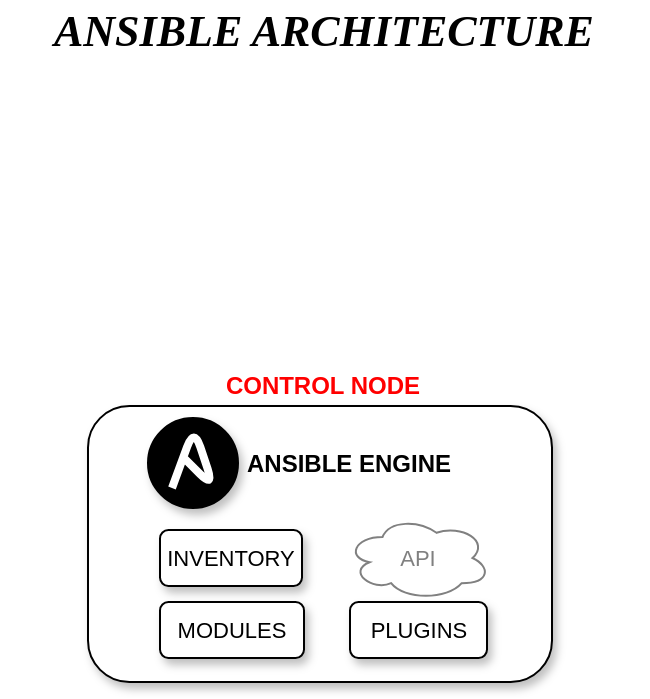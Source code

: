 <mxfile version="24.9.1" pages="8">
  <diagram id="hOaiNY5v_6kNyKg0OLK1" name="Architecture">
    <mxGraphModel dx="1048" dy="504" grid="0" gridSize="10" guides="1" tooltips="1" connect="1" arrows="1" fold="1" page="1" pageScale="1" pageWidth="827" pageHeight="1169" math="0" shadow="0">
      <root>
        <UserObject label="" animation="show qo1dEmDpq0-4R2VUslNc-86 fade&#xa;wait 1000&#xa;&#xa;show qo1dEmDpq0-4R2VUslNc-48 fade&#xa;show qo1dEmDpq0-4R2VUslNc-47 fade&#xa;show qo1dEmDpq0-4R2VUslNc-45 fade&#xa;show qo1dEmDpq0-4R2VUslNc-44 fade&#xa;show qo1dEmDpq0-4R2VUslNc-49 fade&#xa;wait 5000&#xa;show qo1dEmDpq0-4R2VUslNc-83 fade&#xa;wait 3000&#xa;show qo1dEmDpq0-4R2VUslNc-78 fade&#xa;wait 1000&#xa;show qo1dEmDpq0-4R2VUslNc-80 fade&#xa;wait 1000&#xa;show qo1dEmDpq0-4R2VUslNc-84 fade&#xa;wait 10000&#xa;&#xa;&#xa;show qo1dEmDpq0-4R2VUslNc-17&#xa;wait 1000&#xa;show qo1dEmDpq0-4R2VUslNc-19 fade&#xa;wait 10000&#xa;&#xa;show qo1dEmDpq0-4R2VUslNc-7 fade&#xa;show qo1dEmDpq0-4R2VUslNc-8 fade&#xa;wait 5000&#xa;show qo1dEmDpq0-4R2VUslNc-10&#xa;show qo1dEmDpq0-4R2VUslNc-11&#xa;wait 1000&#xa;&#xa;show qo1dEmDpq0-4R2VUslNc-82 fade&#xa;show qo1dEmDpq0-4R2VUslNc-37 fade&#xa;show qo1dEmDpq0-4R2VUslNc-81 fade&#xa;wait 1000&#xa;show qo1dEmDpq0-4R2VUslNc-85&#xa;wait 1000&#xa;flow qo1dEmDpq0-4R2VUslNc-85 start&#xa;wait 1000&#xa;show qo1dEmDpq0-4R2VUslNc-13&#xa;wait 1000&#xa;flow qo1dEmDpq0-4R2VUslNc-13 start&#xa;wait 5000&#xa;flow qo1dEmDpq0-4R2VUslNc-13 stop&#xa;wait 1000&#xa;flow qo1dEmDpq0-4R2VUslNc-85 stop&#xa;wait 1000&#xa;&#xa;&#xa;show qo1dEmDpq0-4R2VUslNc-38 fade&#xa;wait 1000&#xa;show qo1dEmDpq0-4R2VUslNc-42&#xa;wait 1000&#xa;&#xa;show qo1dEmDpq0-4R2VUslNc-41&#xa;wait 1000&#xa;show qo1dEmDpq0-4R2VUslNc-51 fade&#xa;show qo1dEmDpq0-4R2VUslNc-39 fade&#xa;show qo1dEmDpq0-4R2VUslNc-50 fade&#xa;wait 1000&#xa;show qo1dEmDpq0-4R2VUslNc-43&#xa;wait 1000&#xa;&#xa;&#xa;&#xa;&#xa;show qo1dEmDpq0-4R2VUslNc-72&#xa;show qo1dEmDpq0-4R2VUslNc-73&#xa;show qo1dEmDpq0-4R2VUslNc-74&#xa;show qo1dEmDpq0-4R2VUslNc-75&#xa;show qo1dEmDpq0-4R2VUslNc-76&#xa;show qo1dEmDpq0-4R2VUslNc-77 fade&#xa;wait 1000&#xa;&#xa;show qo1dEmDpq0-4R2VUslNc-55 fade&#xa;show qo1dEmDpq0-4R2VUslNc-57 fade&#xa;show qo1dEmDpq0-4R2VUslNc-62 fade&#xa;show qo1dEmDpq0-4R2VUslNc-63 fade&#xa;show qo1dEmDpq0-4R2VUslNc-68 fade&#xa;show qo1dEmDpq0-4R2VUslNc-65 fade&#xa;show qo1dEmDpq0-4R2VUslNc-67 fade&#xa;wait 10000&#xa;&#xa;show qo1dEmDpq0-4R2VUslNc-100 fade&#xa;wait 1000&#xa;&#xa;show qo1dEmDpq0-4R2VUslNc-97&#xa;wait 1000&#xa;show qo1dEmDpq0-4R2VUslNc-99 fade&#xa;wait 10000&#xa;&#xa;&#xa;&#xa;&#xa;show qo1dEmDpq0-4R2VUslNc-89&#xa;wait 1000&#xa;show qo1dEmDpq0-4R2VUslNc-88 fade&#xa;&#xa;show qo1dEmDpq0-4R2VUslNc-93 fade&#xa;show qo1dEmDpq0-4R2VUslNc-90 fade&#xa;wait 20000&#xa;&#xa;&#xa;show qo1dEmDpq0-4R2VUslNc-92 fade&#xa;show qo1dEmDpq0-4R2VUslNc-96 fade&#xa;wait 1000&#xa;" id="0">
          <mxCell />
        </UserObject>
        <mxCell id="1" style="locked=1;" parent="0" />
        <mxCell id="qo1dEmDpq0-4R2VUslNc-48" value="" style="rounded=1;whiteSpace=wrap;html=1;shadow=1;strokeColor=#000000;fontColor=#000000;" parent="1" vertex="1">
          <mxGeometry x="296" y="223" width="232" height="138" as="geometry" />
        </mxCell>
        <mxCell id="qo1dEmDpq0-4R2VUslNc-47" value="A" style="group" parent="1" vertex="1" connectable="0">
          <mxGeometry x="326" y="229" width="45" height="45" as="geometry" />
        </mxCell>
        <mxCell id="qo1dEmDpq0-4R2VUslNc-45" value="" style="ellipse;whiteSpace=wrap;html=1;aspect=fixed;shadow=1;strokeColor=#000000;fillColor=#000000;fontColor=#000000;" parent="qo1dEmDpq0-4R2VUslNc-47" vertex="1">
          <mxGeometry width="45" height="45" as="geometry" />
        </mxCell>
        <mxCell id="qo1dEmDpq0-4R2VUslNc-44" value="" style="endArrow=none;html=1;shadow=0;strokeWidth=4;fontColor=#000000;strokeColor=#FFFFFF;" parent="qo1dEmDpq0-4R2VUslNc-47" edge="1">
          <mxGeometry width="50" height="50" relative="1" as="geometry">
            <mxPoint x="12" y="35" as="sourcePoint" />
            <mxPoint x="18" y="20" as="targetPoint" />
            <Array as="points">
              <mxPoint x="23" y="5" />
              <mxPoint x="33" y="35" />
            </Array>
          </mxGeometry>
        </mxCell>
        <mxCell id="qo1dEmDpq0-4R2VUslNc-49" value="ANSIBLE ENGINE" style="text;html=1;strokeColor=none;fillColor=none;align=center;verticalAlign=middle;whiteSpace=wrap;rounded=0;shadow=1;fontColor=#000000;fontStyle=1" parent="1" vertex="1">
          <mxGeometry x="363" y="240.5" width="127" height="22" as="geometry" />
        </mxCell>
        <mxCell id="qo1dEmDpq0-4R2VUslNc-78" value="MODULES" style="rounded=1;whiteSpace=wrap;html=1;shadow=1;strokeColor=#000000;fillColor=#ffffff;fontSize=11;fontColor=#000000;" parent="1" vertex="1">
          <mxGeometry x="332" y="321" width="72" height="28" as="geometry" />
        </mxCell>
        <mxCell id="qo1dEmDpq0-4R2VUslNc-80" value="PLUGINS" style="rounded=1;whiteSpace=wrap;html=1;shadow=1;strokeColor=#000000;fillColor=#ffffff;fontSize=11;fontColor=#000000;" parent="1" vertex="1">
          <mxGeometry x="427" y="321" width="68.5" height="28" as="geometry" />
        </mxCell>
        <mxCell id="qo1dEmDpq0-4R2VUslNc-83" value="API" style="ellipse;shape=cloud;whiteSpace=wrap;html=1;shadow=0;fillColor=none;fontSize=11;fontColor=#808080;strokeColor=#808080;" parent="1" vertex="1">
          <mxGeometry x="425.25" y="278" width="72" height="42" as="geometry" />
        </mxCell>
        <mxCell id="qo1dEmDpq0-4R2VUslNc-84" value="INVENTORY" style="rounded=1;whiteSpace=wrap;html=1;shadow=1;strokeColor=#000000;fillColor=#ffffff;fontSize=11;fontColor=#000000;" parent="1" vertex="1">
          <mxGeometry x="332" y="285" width="71" height="28" as="geometry" />
        </mxCell>
        <mxCell id="qo1dEmDpq0-4R2VUslNc-86" value="ANSIBLE ARCHITECTURE" style="text;html=1;strokeColor=none;fillColor=none;align=center;verticalAlign=middle;whiteSpace=wrap;rounded=0;shadow=0;fontSize=22;fontColor=#000000;fontStyle=3;fontFamily=Comic Sans MS;" parent="1" vertex="1">
          <mxGeometry x="252" y="20" width="324" height="32" as="geometry" />
        </mxCell>
        <mxCell id="qo1dEmDpq0-4R2VUslNc-100" value="CONTROL NODE" style="text;html=1;strokeColor=none;fillColor=none;align=center;verticalAlign=middle;whiteSpace=wrap;rounded=0;shadow=0;dashed=1;sketch=0;fontFamily=Helvetica;fontSize=12;fontColor=#FF0000;fontStyle=1;labelBorderColor=none;" parent="1" vertex="1">
          <mxGeometry x="352" y="203" width="123" height="20" as="geometry" />
        </mxCell>
        <object label="Config" id="QI-lIeREWC-lP5O_Mzra-1">
          <mxCell style="locked=1;" parent="0" visible="0" />
        </object>
        <mxCell id="QI-lIeREWC-lP5O_Mzra-2" value="1" style="edgeStyle=none;rounded=0;sketch=0;orthogonalLoop=1;jettySize=auto;html=1;shadow=0;strokeColor=#000000;fontColor=#000000;exitX=0.5;exitY=1;exitDx=0;exitDy=0;" parent="QI-lIeREWC-lP5O_Mzra-1" target="QI-lIeREWC-lP5O_Mzra-3" edge="1">
          <mxGeometry x="0.143" y="15" relative="1" as="geometry">
            <mxPoint x="412" y="361" as="sourcePoint" />
            <mxPoint x="241" y="518" as="targetPoint" />
            <mxPoint as="offset" />
          </mxGeometry>
        </mxCell>
        <mxCell id="QI-lIeREWC-lP5O_Mzra-3" value="CONFIG" style="verticalLabelPosition=bottom;html=1;verticalAlign=top;align=center;strokeColor=#6c8ebf;fillColor=#dae8fc;shape=mxgraph.azure.file_2;pointerEvents=1;shadow=0;" parent="QI-lIeREWC-lP5O_Mzra-1" vertex="1">
          <mxGeometry x="383.63" y="443" width="56.75" height="67" as="geometry" />
        </mxCell>
        <mxCell id="HvHgP48YBAIkZKZLsxFr-5" value="INI" style="text;html=1;strokeColor=none;fillColor=none;align=center;verticalAlign=middle;whiteSpace=wrap;rounded=0;shadow=1;fontSize=9;fontColor=#808080;fontStyle=3" parent="QI-lIeREWC-lP5O_Mzra-1" vertex="1">
          <mxGeometry x="383.63" y="443" width="40" height="20" as="geometry" />
        </mxCell>
        <object label="Inventory" id="QI-lIeREWC-lP5O_Mzra-4">
          <mxCell style="locked=1;" parent="0" visible="0" />
        </object>
        <mxCell id="QI-lIeREWC-lP5O_Mzra-5" style="rounded=0;orthogonalLoop=1;jettySize=auto;html=1;entryX=0.217;entryY=-0.036;entryDx=0;entryDy=0;shadow=0;sketch=0;dashed=1;dashPattern=1 2;strokeColor=#808080;entryPerimeter=0;" parent="QI-lIeREWC-lP5O_Mzra-4" source="QI-lIeREWC-lP5O_Mzra-6" target="QI-lIeREWC-lP5O_Mzra-11" edge="1">
          <mxGeometry relative="1" as="geometry">
            <mxPoint x="166.0" y="158" as="targetPoint" />
          </mxGeometry>
        </mxCell>
        <mxCell id="QI-lIeREWC-lP5O_Mzra-6" value="CMDB" style="shape=cylinder3;whiteSpace=wrap;html=1;boundedLbl=1;backgroundOutline=1;size=15;fillColor=none;shadow=0;sketch=0;fontColor=#808080;dashed=1;dashPattern=1 2;strokeColor=#808080;" parent="QI-lIeREWC-lP5O_Mzra-4" vertex="1">
          <mxGeometry x="66" y="70.5" width="80" height="50" as="geometry" />
        </mxCell>
        <mxCell id="QI-lIeREWC-lP5O_Mzra-7" style="edgeStyle=none;rounded=0;orthogonalLoop=1;jettySize=auto;html=1;entryX=0.53;entryY=-0.034;entryDx=0;entryDy=0;shadow=0;sketch=0;dashed=1;dashPattern=1 2;strokeColor=#808080;entryPerimeter=0;" parent="QI-lIeREWC-lP5O_Mzra-4" source="QI-lIeREWC-lP5O_Mzra-8" target="QI-lIeREWC-lP5O_Mzra-11" edge="1">
          <mxGeometry relative="1" as="geometry">
            <mxPoint x="166.0" y="158" as="targetPoint" />
          </mxGeometry>
        </mxCell>
        <mxCell id="QI-lIeREWC-lP5O_Mzra-8" value="PUBLIC/PRIVATE CLOUD" style="ellipse;shape=cloud;whiteSpace=wrap;html=1;fillColor=none;shadow=0;sketch=0;fontColor=#808080;dashed=1;dashPattern=1 2;strokeColor=#808080;" parent="QI-lIeREWC-lP5O_Mzra-4" vertex="1">
          <mxGeometry x="156" y="63" width="140" height="65" as="geometry" />
        </mxCell>
        <mxCell id="QI-lIeREWC-lP5O_Mzra-9" value="2" style="edgeStyle=none;rounded=0;sketch=0;orthogonalLoop=1;jettySize=auto;html=1;shadow=0;startArrow=none;startFill=0;endArrow=classic;endFill=1;entryX=0.946;entryY=0.507;entryDx=0;entryDy=0;entryPerimeter=0;exitX=-0.004;exitY=0.196;exitDx=0;exitDy=0;exitPerimeter=0;" parent="QI-lIeREWC-lP5O_Mzra-4" target="QI-lIeREWC-lP5O_Mzra-11" edge="1">
          <mxGeometry x="-0.05" y="13" relative="1" as="geometry">
            <mxPoint x="295.072" y="250.048" as="sourcePoint" />
            <mxPoint x="190" y="229" as="targetPoint" />
            <mxPoint x="-1" as="offset" />
          </mxGeometry>
        </mxCell>
        <mxCell id="QI-lIeREWC-lP5O_Mzra-10" value="" style="group" parent="QI-lIeREWC-lP5O_Mzra-4" vertex="1" connectable="0">
          <mxGeometry x="113" y="158" width="59" height="69" as="geometry" />
        </mxCell>
        <mxCell id="QI-lIeREWC-lP5O_Mzra-11" value="INVENTORY" style="aspect=fixed;html=1;points=[];align=center;image;fontSize=12;image=img/lib/azure2/general/File.svg;shadow=1;strokeColor=#000000;fillColor=#000000;" parent="QI-lIeREWC-lP5O_Mzra-10" vertex="1">
          <mxGeometry x="3" width="56.0" height="69" as="geometry" />
        </mxCell>
        <mxCell id="QI-lIeREWC-lP5O_Mzra-12" value="INI / YAML" style="text;html=1;strokeColor=none;fillColor=none;align=center;verticalAlign=middle;whiteSpace=wrap;rounded=0;shadow=1;fontSize=9;fontColor=#808080;fontStyle=3" parent="QI-lIeREWC-lP5O_Mzra-10" vertex="1">
          <mxGeometry y="7" width="40" height="20" as="geometry" />
        </mxCell>
        <mxCell id="QI-lIeREWC-lP5O_Mzra-13" style="edgeStyle=none;rounded=1;sketch=0;orthogonalLoop=1;jettySize=auto;html=1;entryX=-0.001;entryY=0.2;entryDx=0;entryDy=0;entryPerimeter=0;shadow=0;startArrow=none;startFill=0;endArrow=none;endFill=0;strokeColor=#000000;strokeWidth=1;fontSize=11;fontColor=#000000;dashed=1;" parent="QI-lIeREWC-lP5O_Mzra-4" edge="1">
          <mxGeometry relative="1" as="geometry">
            <mxPoint x="346.751" y="285" as="sourcePoint" />
            <mxPoint x="295.768" y="250.6" as="targetPoint" />
          </mxGeometry>
        </mxCell>
        <object label="User" id="QI-lIeREWC-lP5O_Mzra-14">
          <mxCell style="locked=1;" parent="0" visible="0" />
        </object>
        <mxCell id="QI-lIeREWC-lP5O_Mzra-15" value="3" style="edgeStyle=none;rounded=1;sketch=0;orthogonalLoop=1;jettySize=auto;html=1;entryX=0.006;entryY=0.606;entryDx=0;entryDy=0;entryPerimeter=0;shadow=0;strokeColor=#000000;strokeWidth=1;fontColor=#000000;" parent="QI-lIeREWC-lP5O_Mzra-14" source="QI-lIeREWC-lP5O_Mzra-16" edge="1">
          <mxGeometry x="-0.067" y="14" relative="1" as="geometry">
            <mxPoint x="297.392" y="306.628" as="targetPoint" />
            <mxPoint as="offset" />
          </mxGeometry>
        </mxCell>
        <mxCell id="QI-lIeREWC-lP5O_Mzra-16" value="USERS" style="aspect=fixed;perimeter=ellipsePerimeter;html=1;align=center;shadow=0;dashed=0;spacingTop=3;image;image=img/lib/active_directory/user_accounts.svg;strokeColor=#000000;fillColor=#000000;fontColor=#000000;" parent="QI-lIeREWC-lP5O_Mzra-14" vertex="1">
          <mxGeometry x="96" y="288" width="50" height="48.5" as="geometry" />
        </mxCell>
        <object label="Playbook" id="QI-lIeREWC-lP5O_Mzra-17">
          <mxCell style="locked=1;" parent="0" visible="0" />
        </object>
        <mxCell id="QI-lIeREWC-lP5O_Mzra-23" value="3" style="edgeStyle=none;rounded=1;sketch=0;orthogonalLoop=1;jettySize=auto;html=1;entryX=0.479;entryY=-0.012;entryDx=0;entryDy=0;entryPerimeter=0;shadow=0;strokeColor=#000000;strokeWidth=1;fontColor=#000000;" parent="QI-lIeREWC-lP5O_Mzra-17" target="QI-lIeREWC-lP5O_Mzra-26" edge="1">
          <mxGeometry x="0.272" y="16" relative="1" as="geometry">
            <mxPoint as="offset" />
            <mxPoint x="120.767" y="336.499" as="sourcePoint" />
          </mxGeometry>
        </mxCell>
        <mxCell id="QI-lIeREWC-lP5O_Mzra-24" value="4" style="edgeStyle=none;rounded=1;sketch=0;orthogonalLoop=1;jettySize=auto;html=1;entryX=0;entryY=0.75;entryDx=0;entryDy=0;shadow=0;strokeColor=#000000;strokeWidth=1;fontColor=#000000;" parent="QI-lIeREWC-lP5O_Mzra-17" source="QI-lIeREWC-lP5O_Mzra-26" edge="1">
          <mxGeometry x="0.036" y="16" relative="1" as="geometry">
            <mxPoint x="296" y="326.5" as="targetPoint" />
            <mxPoint as="offset" />
          </mxGeometry>
        </mxCell>
        <mxCell id="QI-lIeREWC-lP5O_Mzra-25" value="" style="group" parent="QI-lIeREWC-lP5O_Mzra-17" vertex="1" connectable="0">
          <mxGeometry x="90" y="418" width="59" height="69" as="geometry" />
        </mxCell>
        <mxCell id="QI-lIeREWC-lP5O_Mzra-26" value="ANSIBLE PLAYBOOK" style="aspect=fixed;html=1;points=[];align=center;image;fontSize=12;image=img/lib/azure2/general/File.svg;shadow=1;strokeColor=#000000;fillColor=#000000;" parent="QI-lIeREWC-lP5O_Mzra-25" vertex="1">
          <mxGeometry x="3" width="56.0" height="69" as="geometry" />
        </mxCell>
        <mxCell id="QI-lIeREWC-lP5O_Mzra-27" value="YAML" style="text;html=1;strokeColor=none;fillColor=none;align=center;verticalAlign=middle;whiteSpace=wrap;rounded=0;shadow=1;fontSize=9;fontColor=#808080;fontStyle=3" parent="QI-lIeREWC-lP5O_Mzra-25" vertex="1">
          <mxGeometry y="10" width="40" height="20" as="geometry" />
        </mxCell>
        <object label="Playbook Syntax" id="VJkfe0grNV-IsuVeGgHZ-1">
          <mxCell style="locked=1;" parent="0" visible="0" />
        </object>
        <mxCell id="VJkfe0grNV-IsuVeGgHZ-2" value="&lt;b&gt;- name: Play 1&lt;br&gt;&amp;nbsp; hosts:&lt;br&gt;&lt;/b&gt;&amp;nbsp; &amp;nbsp; - HOST a&lt;br&gt;&amp;nbsp; &amp;nbsp; - HOST b&lt;br&gt;&amp;nbsp; &amp;nbsp; - GROUP c&lt;br&gt;&lt;b&gt;&amp;nbsp; tasks:&lt;br&gt;&lt;/b&gt;&amp;nbsp; &amp;nbsp; - name: Task 1&lt;br&gt;&amp;nbsp; &amp;nbsp; - name: Task 2&lt;br&gt;&amp;nbsp; &amp;nbsp; - name: Task 3&lt;br&gt;&lt;b&gt;- name: Play 2&lt;br&gt;&amp;nbsp; hosts:&lt;br&gt;&lt;/b&gt;&amp;nbsp; &amp;nbsp; - Host b&lt;br&gt;&amp;nbsp; &amp;nbsp; - Host d&lt;br&gt;&lt;b&gt;&amp;nbsp; tasks:&lt;/b&gt;&lt;br&gt;&amp;nbsp; &amp;nbsp; - name: Task 1&lt;br&gt;&amp;nbsp; &amp;nbsp; - name: Task 2&lt;br&gt;..." style="whiteSpace=wrap;html=1;shape=mxgraph.basic.document;shadow=0;strokeColor=#6c8ebf;fontFamily=Courier New;fontSize=10;align=left;fillColor=#dae8fc;" vertex="1" parent="VJkfe0grNV-IsuVeGgHZ-1">
          <mxGeometry x="60.5" y="622" width="118" height="241" as="geometry" />
        </mxCell>
        <mxCell id="VJkfe0grNV-IsuVeGgHZ-3" style="edgeStyle=none;rounded=1;sketch=0;orthogonalLoop=1;jettySize=auto;html=1;entryX=0.5;entryY=0;entryDx=0;entryDy=0;entryPerimeter=0;shadow=0;dashed=1;startArrow=none;startFill=0;endArrow=none;endFill=0;strokeColor=#000000;strokeWidth=1;fontFamily=Courier New;fontSize=10;fontColor=#000000;" edge="1" parent="VJkfe0grNV-IsuVeGgHZ-1" target="VJkfe0grNV-IsuVeGgHZ-2">
          <mxGeometry relative="1" as="geometry">
            <mxPoint x="120.695" y="487" as="sourcePoint" />
          </mxGeometry>
        </mxCell>
        <mxCell id="VJkfe0grNV-IsuVeGgHZ-4" value="1. A &lt;span style=&quot;background-color: rgb(255 , 229 , 153)&quot;&gt;playbook&lt;/span&gt; &amp;nbsp;contains a &amp;nbsp;&lt;span style=&quot;background-color: rgb(255 , 229 , 153)&quot;&gt;LIST of PLAYs&lt;br&gt;&lt;/span&gt;&lt;br style=&quot;font-size: 12px&quot;&gt;&lt;div style=&quot;font-size: 12px&quot;&gt;2. A &lt;span style=&quot;background-color: rgb(255 , 229 , 153)&quot;&gt;PLAY&lt;/span&gt; contains a &lt;span style=&quot;background-color: rgb(255 , 229 , 153)&quot;&gt;LIST of TASKS&lt;/span&gt; to be performed on the &lt;span style=&quot;background-color: rgb(255, 255, 0);&quot;&gt;listed HOSTS&lt;/span&gt; within the &lt;span style=&quot;background-color: rgb(255, 255, 0);&quot;&gt;PLAY&lt;/span&gt;.&lt;/div&gt;&lt;div style=&quot;font-size: 12px&quot;&gt;&lt;br&gt;&lt;/div&gt;&lt;div style=&quot;font-size: 12px&quot;&gt;3. A &lt;span style=&quot;background-color: rgb(255 , 229 , 153)&quot;&gt;TASK&lt;/span&gt; is &lt;span style=&quot;background-color: rgb(255 , 229 , 153)&quot;&gt;A MODULE &lt;/span&gt;(singular, 1 task = 1 module). Modules are written in Python Language.&lt;/div&gt;" style="text;html=1;align=left;verticalAlign=middle;whiteSpace=wrap;rounded=0;shadow=0;fontFamily=Comic Sans MS;fontSize=12;spacingTop=0;spacing=5;strokeColor=#6c8ebf;dashed=1;" vertex="1" parent="VJkfe0grNV-IsuVeGgHZ-1">
          <mxGeometry x="191.75" y="628" width="539" height="88" as="geometry" />
        </mxCell>
        <mxCell id="VJkfe0grNV-IsuVeGgHZ-5" value="" style="edgeStyle=none;rounded=1;sketch=0;orthogonalLoop=1;jettySize=auto;html=1;shadow=0;dashed=1;startArrow=none;startFill=0;endArrow=none;endFill=0;strokeColor=#000000;strokeWidth=1;fontFamily=Comic Sans MS;fontSize=12;fontColor=#000000;" edge="1" parent="VJkfe0grNV-IsuVeGgHZ-1" source="VJkfe0grNV-IsuVeGgHZ-6" target="VJkfe0grNV-IsuVeGgHZ-4">
          <mxGeometry relative="1" as="geometry" />
        </mxCell>
        <mxCell id="VJkfe0grNV-IsuVeGgHZ-6" value="THE BASICS" style="text;html=1;strokeColor=none;fillColor=none;align=center;verticalAlign=middle;whiteSpace=wrap;rounded=0;shadow=0;fontFamily=Comic Sans MS;fontSize=12;fontColor=#000000;" vertex="1" parent="VJkfe0grNV-IsuVeGgHZ-1">
          <mxGeometry x="418.38" y="608" width="85.75" height="20" as="geometry" />
        </mxCell>
        <mxCell id="VJkfe0grNV-IsuVeGgHZ-10" value="&lt;div style=&quot;font-size: 14px;&quot; align=&quot;left&quot;&gt;- name: My Play 1&lt;/div&gt;&lt;div style=&quot;font-size: 14px;&quot; align=&quot;left&quot;&gt;&amp;nbsp; hosts:&lt;/div&gt;&lt;div style=&quot;font-size: 14px;&quot; align=&quot;left&quot;&gt;&amp;nbsp; &amp;nbsp; - servera&lt;/div&gt;&lt;div style=&quot;font-size: 14px;&quot; align=&quot;left&quot;&gt;&amp;nbsp;&amp;nbsp;&amp;nbsp; - serverb&lt;/div&gt;&lt;div style=&quot;font-size: 14px;&quot; align=&quot;left&quot;&gt;&amp;nbsp; vars:&lt;/div&gt;&lt;div style=&quot;font-size: 14px;&quot; align=&quot;left&quot;&gt;&amp;nbsp;&amp;nbsp;&amp;nbsp; abc: def&lt;br&gt;&lt;/div&gt;&lt;div style=&quot;font-size: 14px;&quot; align=&quot;left&quot;&gt;&amp;nbsp; tasks:&lt;/div&gt;&lt;div style=&quot;font-size: 14px;&quot; align=&quot;left&quot;&gt;&amp;nbsp; &amp;nbsp; - name: Task 1&lt;/div&gt;&lt;div style=&quot;font-size: 14px;&quot; align=&quot;left&quot;&gt;&amp;nbsp;&amp;nbsp;&amp;nbsp;&amp;nbsp;&amp;nbsp; copy:&lt;/div&gt;&lt;div style=&quot;font-size: 14px;&quot; align=&quot;left&quot;&gt;&amp;nbsp;&amp;nbsp;&amp;nbsp;&amp;nbsp;&amp;nbsp;&amp;nbsp;&amp;nbsp; src: ./files/{{ abc }}&lt;br&gt;&lt;/div&gt;&lt;div style=&quot;font-size: 14px;&quot; align=&quot;left&quot;&gt;&amp;nbsp;&amp;nbsp;&amp;nbsp;&amp;nbsp;&amp;nbsp;&amp;nbsp;&amp;nbsp; dest: /etc/myapp/abc.conf&lt;/div&gt;&lt;div style=&quot;font-size: 14px;&quot; align=&quot;left&quot;&gt;&amp;nbsp;&amp;nbsp;&amp;nbsp;&amp;nbsp;&amp;nbsp;&amp;nbsp;&amp;nbsp; mode: 0640&lt;br&gt;&lt;/div&gt;&lt;div style=&quot;font-size: 14px;&quot; align=&quot;left&quot;&gt;&lt;br&gt;&lt;/div&gt;&lt;div style=&quot;font-size: 14px;&quot; align=&quot;left&quot;&gt;&amp;nbsp;&amp;nbsp;&amp;nbsp; - name: Task 2&lt;/div&gt;&lt;div style=&quot;font-size: 14px;&quot; align=&quot;left&quot;&gt;&amp;nbsp;&amp;nbsp;&amp;nbsp;&amp;nbsp;&amp;nbsp; MODULE2:&lt;br&gt;&lt;/div&gt;&lt;div style=&quot;font-size: 14px;&quot; align=&quot;left&quot;&gt;&amp;nbsp;&amp;nbsp;&amp;nbsp;&amp;nbsp;&amp;nbsp;&amp;nbsp;&amp;nbsp; OPT: VALUE&lt;br&gt;&lt;/div&gt;&lt;div style=&quot;font-size: 14px;&quot; align=&quot;left&quot;&gt;&lt;br&gt;&lt;/div&gt;&lt;div style=&quot;font-size: 14px;&quot; align=&quot;left&quot;&gt;- name: Second Play&lt;/div&gt;&lt;div style=&quot;font-size: 14px;&quot; align=&quot;left&quot;&gt;&amp;nbsp; hosts: serverc&lt;/div&gt;&lt;div style=&quot;font-size: 14px;&quot; align=&quot;left&quot;&gt;&amp;nbsp; tasks:&lt;/div&gt;&lt;div style=&quot;font-size: 14px;&quot; align=&quot;left&quot;&gt;&amp;nbsp;&amp;nbsp;&amp;nbsp; - name: Task A&lt;/div&gt;&lt;div style=&quot;font-size: 14px;&quot; align=&quot;left&quot;&gt;&lt;br&gt;&lt;/div&gt;" style="rounded=0;whiteSpace=wrap;html=1;align=left;fontFamily=Courier New;fontStyle=1;fontSize=14;verticalAlign=top;" vertex="1" parent="VJkfe0grNV-IsuVeGgHZ-1">
          <mxGeometry x="262" y="921" width="427" height="388" as="geometry" />
        </mxCell>
        <mxCell id="VJkfe0grNV-IsuVeGgHZ-11" value="" style="endArrow=none;html=1;rounded=0;fontFamily=Courier New;fontSize=14;strokeColor=#CC0000;" edge="1" parent="VJkfe0grNV-IsuVeGgHZ-1">
          <mxGeometry width="50" height="50" relative="1" as="geometry">
            <mxPoint x="280" y="1321.667" as="sourcePoint" />
            <mxPoint x="279" y="900" as="targetPoint" />
          </mxGeometry>
        </mxCell>
        <mxCell id="VJkfe0grNV-IsuVeGgHZ-12" value="- hosts:&lt;br&gt;&amp;nbsp; &amp;nbsp; - spines,!vyos&lt;br&gt;&amp;nbsp; &amp;nbsp; - serverc&lt;br&gt;&amp;nbsp; vars:&lt;br&gt;&amp;nbsp; &amp;nbsp; abc: def&lt;br&gt;&amp;nbsp; &amp;nbsp; msg: helo world&lt;br&gt;&amp;nbsp; tasks:&lt;br&gt;&amp;nbsp; &amp;nbsp; - name: task1&lt;br&gt;&amp;nbsp; &amp;nbsp; &amp;nbsp; vars:&lt;br&gt;&amp;nbsp; &amp;nbsp; &amp;nbsp; &amp;nbsp; &amp;nbsp;value1: 100&lt;br&gt;&amp;nbsp; &amp;nbsp; &amp;nbsp; ios_command:&lt;br&gt;&amp;nbsp; &amp;nbsp; &amp;nbsp; &amp;nbsp; commands:&lt;br&gt;&amp;nbsp; &amp;nbsp; &amp;nbsp; &amp;nbsp; &amp;nbsp; - show clock&lt;br&gt;&amp;nbsp; &amp;nbsp; &amp;nbsp; &amp;nbsp; &amp;nbsp; - sh run | i host&lt;br&gt;&lt;br&gt;&amp;nbsp; &amp;nbsp; - name: task2&lt;br&gt;&amp;nbsp; &amp;nbsp; &amp;nbsp; ios_ping:&lt;br&gt;&amp;nbsp; &amp;nbsp; &amp;nbsp; &amp;nbsp; dest: 192.168.0.1&lt;br&gt;&lt;br&gt;&amp;nbsp; &amp;nbsp; - name: task3&lt;br&gt;&amp;nbsp; &amp;nbsp; &amp;nbsp; debug:&lt;br&gt;&amp;nbsp; &amp;nbsp; &amp;nbsp; &amp;nbsp; msg: This is task3&lt;br&gt;&amp;nbsp; name: play 1&lt;br&gt;&lt;br&gt;- name: play 2&lt;br&gt;&amp;nbsp; hosts: groupB&lt;br&gt;&amp;nbsp; tasks:&lt;br&gt;&lt;br&gt;- name: play 3&lt;br&gt;&amp;nbsp; hosts: serverc&lt;br&gt;&amp;nbsp; tasks:" style="text;html=1;strokeColor=none;fillColor=none;align=left;verticalAlign=top;whiteSpace=wrap;rounded=0;fontFamily=mono;" vertex="1" parent="VJkfe0grNV-IsuVeGgHZ-1">
          <mxGeometry x="853" y="631" width="388" height="509" as="geometry" />
        </mxCell>
        <object label="Managed Hosts" id="QI-lIeREWC-lP5O_Mzra-28">
          <mxCell style="locked=1;" parent="0" visible="0" />
        </object>
        <mxCell id="QI-lIeREWC-lP5O_Mzra-29" value="" style="rounded=0;whiteSpace=wrap;html=1;shadow=0;dashed=1;sketch=0;strokeColor=#666666;fillColor=#f5f5f5;fontFamily=Comic Sans MS;fontSize=12;fontColor=#333333;align=left;" parent="QI-lIeREWC-lP5O_Mzra-28" vertex="1">
          <mxGeometry x="576" y="109" width="211" height="378" as="geometry" />
        </mxCell>
        <mxCell id="QI-lIeREWC-lP5O_Mzra-30" value="SSH" style="edgeStyle=orthogonalEdgeStyle;rounded=1;sketch=0;orthogonalLoop=1;jettySize=auto;html=1;shadow=0;strokeColor=#000000;strokeWidth=1;fontSize=11;fontColor=#808080;fontStyle=3;entryX=-0.056;entryY=0.391;entryDx=0;entryDy=0;entryPerimeter=0;" parent="QI-lIeREWC-lP5O_Mzra-28" target="QI-lIeREWC-lP5O_Mzra-36" edge="1">
          <mxGeometry x="0.561" y="19" relative="1" as="geometry">
            <mxPoint as="offset" />
            <mxPoint x="528" y="292" as="sourcePoint" />
            <Array as="points">
              <mxPoint x="620" y="292" />
              <mxPoint x="620" y="228" />
            </Array>
          </mxGeometry>
        </mxCell>
        <mxCell id="QI-lIeREWC-lP5O_Mzra-31" value="SSH" style="edgeStyle=orthogonalEdgeStyle;rounded=1;sketch=0;orthogonalLoop=1;jettySize=auto;html=1;shadow=0;strokeColor=#000000;strokeWidth=1;fontSize=11;fontColor=#808080;fontStyle=3" parent="QI-lIeREWC-lP5O_Mzra-28" target="QI-lIeREWC-lP5O_Mzra-37" edge="1">
          <mxGeometry x="0.514" y="18" relative="1" as="geometry">
            <mxPoint as="offset" />
            <mxPoint x="528" y="292" as="sourcePoint" />
          </mxGeometry>
        </mxCell>
        <mxCell id="QI-lIeREWC-lP5O_Mzra-32" value="WINRM" style="edgeStyle=orthogonalEdgeStyle;rounded=1;sketch=0;orthogonalLoop=1;jettySize=auto;html=1;shadow=0;strokeColor=#000000;strokeWidth=1;fontSize=11;fontColor=#808080;fontStyle=2;entryX=-0.056;entryY=0.391;entryDx=0;entryDy=0;entryPerimeter=0;" parent="QI-lIeREWC-lP5O_Mzra-28" target="QI-lIeREWC-lP5O_Mzra-35" edge="1">
          <mxGeometry x="0.663" y="18" relative="1" as="geometry">
            <mxPoint as="offset" />
            <mxPoint x="528" y="292" as="sourcePoint" />
            <Array as="points">
              <mxPoint x="619" y="292" />
              <mxPoint x="619" y="361" />
            </Array>
          </mxGeometry>
        </mxCell>
        <mxCell id="QI-lIeREWC-lP5O_Mzra-33" value="SSH" style="edgeStyle=orthogonalEdgeStyle;rounded=1;sketch=0;orthogonalLoop=1;jettySize=auto;html=1;entryX=0.003;entryY=0.471;entryDx=0;entryDy=0;entryPerimeter=0;shadow=0;strokeColor=#000000;strokeWidth=1;fontSize=11;fontStyle=3;fontColor=#808080;" parent="QI-lIeREWC-lP5O_Mzra-28" target="QI-lIeREWC-lP5O_Mzra-38" edge="1">
          <mxGeometry x="0.69" y="20" relative="1" as="geometry">
            <mxPoint as="offset" />
            <mxPoint x="528" y="292" as="sourcePoint" />
          </mxGeometry>
        </mxCell>
        <mxCell id="QI-lIeREWC-lP5O_Mzra-34" value="SSH" style="edgeStyle=orthogonalEdgeStyle;rounded=1;sketch=0;orthogonalLoop=1;jettySize=auto;html=1;entryX=0;entryY=0.5;entryDx=0;entryDy=0;entryPerimeter=0;shadow=0;strokeColor=#000000;strokeWidth=1;fontSize=11;fontColor=#808080;fontStyle=3" parent="QI-lIeREWC-lP5O_Mzra-28" target="QI-lIeREWC-lP5O_Mzra-40" edge="1">
          <mxGeometry x="0.656" y="17" relative="1" as="geometry">
            <mxPoint x="1" y="1" as="offset" />
            <mxPoint x="528" y="292" as="sourcePoint" />
          </mxGeometry>
        </mxCell>
        <mxCell id="QI-lIeREWC-lP5O_Mzra-35" value="" style="aspect=fixed;html=1;points=[];align=center;image;fontSize=12;image=img/lib/mscae/VirtualMachineWindows.svg;shadow=1;strokeColor=#000000;fillColor=#ffffff;" parent="QI-lIeREWC-lP5O_Mzra-28" vertex="1">
          <mxGeometry x="695.8" y="340" width="50" height="46" as="geometry" />
        </mxCell>
        <mxCell id="QI-lIeREWC-lP5O_Mzra-36" value="" style="aspect=fixed;html=1;points=[];align=center;image;fontSize=12;image=img/lib/mscae/VM_Linux.svg;shadow=1;strokeColor=#000000;fillColor=#ffffff;" parent="QI-lIeREWC-lP5O_Mzra-28" vertex="1">
          <mxGeometry x="695.8" y="210" width="50" height="46" as="geometry" />
        </mxCell>
        <mxCell id="QI-lIeREWC-lP5O_Mzra-37" value="" style="aspect=fixed;html=1;points=[];align=center;image;fontSize=12;image=img/lib/mscae/Virtual_Machine.svg;shadow=1;strokeColor=#000000;fillColor=#ffffff;" parent="QI-lIeREWC-lP5O_Mzra-28" vertex="1">
          <mxGeometry x="710.8" y="269" width="50" height="46" as="geometry" />
        </mxCell>
        <mxCell id="QI-lIeREWC-lP5O_Mzra-38" value="" style="points=[];aspect=fixed;html=1;align=center;shadow=0;dashed=0;image;image=img/lib/allied_telesis/security/Router_VPN.svg;strokeColor=#000000;fillColor=#ffffff;fontSize=9;fontColor=#808080;" parent="QI-lIeREWC-lP5O_Mzra-28" vertex="1">
          <mxGeometry x="663" y="417" width="55.8" height="39.6" as="geometry" />
        </mxCell>
        <mxCell id="QI-lIeREWC-lP5O_Mzra-39" value="" style="group" parent="QI-lIeREWC-lP5O_Mzra-28" vertex="1" connectable="0">
          <mxGeometry x="663" y="138" width="50" height="45" as="geometry" />
        </mxCell>
        <mxCell id="QI-lIeREWC-lP5O_Mzra-40" value="" style="verticalLabelPosition=bottom;html=1;verticalAlign=top;align=center;strokeColor=none;fillColor=#00BEF2;shape=mxgraph.azure.computer;pointerEvents=1;shadow=1;fontSize=9;fontColor=#808080;" parent="QI-lIeREWC-lP5O_Mzra-39" vertex="1">
          <mxGeometry width="50" height="45" as="geometry" />
        </mxCell>
        <mxCell id="QI-lIeREWC-lP5O_Mzra-41" value="U" style="text;html=1;strokeColor=none;fillColor=none;align=center;verticalAlign=middle;whiteSpace=wrap;rounded=0;shadow=1;fontSize=18;fontStyle=1" parent="QI-lIeREWC-lP5O_Mzra-39" vertex="1">
          <mxGeometry x="5" y="10" width="40" height="20" as="geometry" />
        </mxCell>
        <mxCell id="QI-lIeREWC-lP5O_Mzra-42" value="5" style="text;html=1;strokeColor=none;fillColor=none;align=center;verticalAlign=middle;whiteSpace=wrap;rounded=0;shadow=1;fontSize=11;" parent="QI-lIeREWC-lP5O_Mzra-28" vertex="1">
          <mxGeometry x="539" y="273" width="40" height="20" as="geometry" />
        </mxCell>
        <mxCell id="QI-lIeREWC-lP5O_Mzra-43" value="MANAGED HOSTS" style="text;html=1;strokeColor=none;fillColor=none;align=center;verticalAlign=middle;whiteSpace=wrap;rounded=0;shadow=0;dashed=1;sketch=0;fontFamily=Helvetica;fontSize=12;fontColor=#FF0000;fontStyle=1" parent="QI-lIeREWC-lP5O_Mzra-28" vertex="1">
          <mxGeometry x="624.9" y="89" width="132" height="20" as="geometry" />
        </mxCell>
        <object label="Xtra" id="QI-lIeREWC-lP5O_Mzra-44">
          <mxCell style="locked=1;" parent="0" visible="0" />
        </object>
        <mxCell id="QI-lIeREWC-lP5O_Mzra-48" value="In EACH PLAY:&lt;span style=&quot;background-color: rgb(255 , 229 , 153)&quot;&gt;&lt;br&gt;&lt;/span&gt;1. Tasks are executed &lt;span style=&quot;background-color: rgb(255 , 229 , 153)&quot;&gt;sequentially&lt;/span&gt;&amp;nbsp;(within the PLAY).&lt;span style=&quot;background-color: rgb(255 , 229 , 153)&quot;&gt;&lt;br&gt;&lt;/span&gt;&lt;div style=&quot;font-size: 12px&quot;&gt;&lt;br&gt;&lt;/div&gt;&lt;div style=&quot;font-size: 12px&quot;&gt;2. &lt;span style=&quot;background-color: rgb(255 , 229 , 153)&quot;&gt;Each Task&lt;/span&gt; will be performed on &lt;span style=&quot;background-color: rgb(255 , 229 , 153)&quot;&gt;ALL HOSTS concurrently&lt;/span&gt; (depends on &lt;i&gt;fork&lt;/i&gt; setting).&lt;/div&gt;&lt;div style=&quot;font-size: 12px&quot;&gt;&lt;br&gt;&lt;/div&gt;&lt;div style=&quot;font-size: 12px&quot;&gt;3. Hosts that &lt;span style=&quot;background-color: rgb(255 , 229 , 153)&quot;&gt;fails&lt;/span&gt; a tasks will &lt;span style=&quot;background-color: rgb(255 , 229 , 153)&quot;&gt;not proceed &lt;/span&gt;to the next task.&lt;/div&gt;" style="text;html=1;align=left;verticalAlign=middle;whiteSpace=wrap;rounded=0;shadow=0;fontFamily=Comic Sans MS;fontSize=12;spacingTop=0;spacing=5;strokeColor=#666666;dashed=1;sketch=0;fontColor=#808080;" parent="QI-lIeREWC-lP5O_Mzra-44" vertex="1">
          <mxGeometry x="191.75" y="761" width="539" height="102" as="geometry" />
        </mxCell>
        <mxCell id="QI-lIeREWC-lP5O_Mzra-51" value="A bit more info :)" style="text;html=1;strokeColor=none;fillColor=none;align=center;verticalAlign=middle;whiteSpace=wrap;rounded=0;shadow=0;dashed=1;fontFamily=Comic Sans MS;fontSize=12;fontColor=#808080;" parent="QI-lIeREWC-lP5O_Mzra-44" vertex="1">
          <mxGeometry x="400.88" y="741" width="120.75" height="20" as="geometry" />
        </mxCell>
        <object label="exec" id="HvHgP48YBAIkZKZLsxFr-11">
          <mxCell style="locked=1;" parent="0" visible="0" />
        </object>
        <mxCell id="HvHgP48YBAIkZKZLsxFr-12" value="UNIX" style="ellipse;shape=cloud;whiteSpace=wrap;html=1;fillColor=#d5e8d4;strokeColor=#82b366;" parent="HvHgP48YBAIkZKZLsxFr-11" vertex="1">
          <mxGeometry x="693" y="111" width="90" height="54" as="geometry" />
        </mxCell>
        <mxCell id="HvHgP48YBAIkZKZLsxFr-13" value="Linux" style="ellipse;shape=cloud;whiteSpace=wrap;html=1;fillColor=#d5e8d4;strokeColor=#82b366;" parent="HvHgP48YBAIkZKZLsxFr-11" vertex="1">
          <mxGeometry x="724" y="179" width="90" height="54" as="geometry" />
        </mxCell>
        <mxCell id="HvHgP48YBAIkZKZLsxFr-14" value="VM /&lt;br&gt;Container" style="ellipse;shape=cloud;whiteSpace=wrap;html=1;fillColor=#d5e8d4;strokeColor=#82b366;" parent="HvHgP48YBAIkZKZLsxFr-11" vertex="1">
          <mxGeometry x="733" y="242" width="90" height="54" as="geometry" />
        </mxCell>
        <mxCell id="HvHgP48YBAIkZKZLsxFr-15" value="Win" style="ellipse;shape=cloud;whiteSpace=wrap;html=1;fillColor=#d5e8d4;strokeColor=#82b366;" parent="HvHgP48YBAIkZKZLsxFr-11" vertex="1">
          <mxGeometry x="727" y="314" width="90" height="54" as="geometry" />
        </mxCell>
        <mxCell id="HvHgP48YBAIkZKZLsxFr-16" value="NTWK" style="ellipse;shape=cloud;whiteSpace=wrap;html=1;fillColor=#f8cecc;strokeColor=#b85450;" parent="HvHgP48YBAIkZKZLsxFr-11" vertex="1">
          <mxGeometry x="369" y="290" width="90" height="54" as="geometry" />
        </mxCell>
      </root>
    </mxGraphModel>
  </diagram>
  <diagram id="G-nay6zZy1mN2k5lZVmI" name="Config 3hrs">
    <mxGraphModel dx="1078" dy="518" grid="0" gridSize="10" guides="1" tooltips="1" connect="1" arrows="1" fold="1" page="1" pageScale="1" pageWidth="827" pageHeight="583" math="0" shadow="0">
      <root>
        <mxCell id="xjUNe-7P9vtLhGFnGoRT-0" />
        <mxCell id="xjUNe-7P9vtLhGFnGoRT-1" style="locked=1;" parent="xjUNe-7P9vtLhGFnGoRT-0" />
        <mxCell id="xjUNe-7P9vtLhGFnGoRT-2" value="Ansible Configuration" style="text;html=1;strokeColor=none;fillColor=none;align=center;verticalAlign=middle;whiteSpace=wrap;rounded=0;fontFamily=Comic Sans MS;fontStyle=1;fontSize=28;" parent="xjUNe-7P9vtLhGFnGoRT-1" vertex="1">
          <mxGeometry x="242" y="32" width="343" height="30" as="geometry" />
        </mxCell>
        <mxCell id="xjUNe-7P9vtLhGFnGoRT-3" value="Precedence" style="text;html=1;strokeColor=none;fillColor=none;align=left;verticalAlign=middle;whiteSpace=wrap;rounded=0;fontFamily=Comic Sans MS;fontSize=18;fontStyle=1" parent="xjUNe-7P9vtLhGFnGoRT-1" vertex="1">
          <mxGeometry x="49" y="97" width="302" height="30" as="geometry" />
        </mxCell>
        <mxCell id="xjUNe-7P9vtLhGFnGoRT-4" value="Env" style="locked=1;" parent="xjUNe-7P9vtLhGFnGoRT-0" visible="0" />
        <mxCell id="xjUNe-7P9vtLhGFnGoRT-5" value="&lt;span style=&quot;font-weight: 400&quot;&gt;1) ANSIBLE_CONFIG environment variable&lt;/span&gt;" style="text;html=1;strokeColor=none;fillColor=none;align=left;verticalAlign=middle;whiteSpace=wrap;rounded=0;fontFamily=monospace;fontSize=14;fontStyle=1" parent="xjUNe-7P9vtLhGFnGoRT-4" vertex="1">
          <mxGeometry x="51" y="130" width="330" height="30" as="geometry" />
        </mxCell>
        <mxCell id="xjUNe-7P9vtLhGFnGoRT-6" value="&lt;span style=&quot;line-height: 1.5&quot;&gt;&lt;b&gt;TO DISPLAY:&lt;br&gt;&lt;/b&gt;$ env | grep ANSIBLE_CONFIG&lt;br&gt;&lt;br&gt;&lt;b&gt;TO SET:&lt;br&gt;&lt;/b&gt;$ export ANSIBLE_CONFIG=/proj/ansible.cfg&lt;br&gt;&lt;/span&gt;" style="text;html=1;strokeColor=none;fillColor=#f5f5f5;align=left;verticalAlign=top;whiteSpace=wrap;rounded=1;fontFamily=monospace;fontSize=14;fontStyle=0;labelPosition=center;verticalLabelPosition=middle;fontColor=#333333;shadow=1;sketch=0;glass=0;arcSize=3;spacingTop=0;spacingLeft=0;spacingRight=0;spacingBottom=0;spacing=5;" parent="xjUNe-7P9vtLhGFnGoRT-4" vertex="1">
          <mxGeometry x="428" y="130" width="357" height="121" as="geometry" />
        </mxCell>
        <mxCell id="mVxRIZg_mSlBGW6T5czx-4" style="edgeStyle=orthogonalEdgeStyle;rounded=0;orthogonalLoop=1;jettySize=auto;html=1;entryX=0.007;entryY=0.124;entryDx=0;entryDy=0;entryPerimeter=0;fontFamily=monospace;fontSize=14;strokeColor=#FF0000;" parent="xjUNe-7P9vtLhGFnGoRT-4" edge="1">
          <mxGeometry relative="1" as="geometry">
            <mxPoint x="381" y="145.004" as="sourcePoint" />
            <mxPoint x="430.499" y="145.004" as="targetPoint" />
          </mxGeometry>
        </mxCell>
        <mxCell id="xjUNe-7P9vtLhGFnGoRT-8" value="Current Dir" style="locked=1;" parent="xjUNe-7P9vtLhGFnGoRT-0" visible="0" />
        <mxCell id="mVxRIZg_mSlBGW6T5czx-5" style="rounded=0;orthogonalLoop=1;jettySize=auto;html=1;entryX=0;entryY=0.25;entryDx=0;entryDy=0;fontFamily=monospace;fontSize=14;strokeColor=#FF0000;exitX=1;exitY=0.5;exitDx=0;exitDy=0;edgeStyle=orthogonalEdgeStyle;" parent="xjUNe-7P9vtLhGFnGoRT-8" source="xjUNe-7P9vtLhGFnGoRT-9" target="xjUNe-7P9vtLhGFnGoRT-10" edge="1">
          <mxGeometry relative="1" as="geometry">
            <Array as="points">
              <mxPoint x="378" y="177" />
              <mxPoint x="378" y="280" />
            </Array>
          </mxGeometry>
        </mxCell>
        <mxCell id="xjUNe-7P9vtLhGFnGoRT-9" value="&lt;span style=&quot;font-weight: 400&quot;&gt;2) ./ansible.cfg&lt;/span&gt;" style="text;html=1;strokeColor=none;fillColor=none;align=left;verticalAlign=middle;whiteSpace=wrap;rounded=0;fontFamily=monospace;fontSize=14;fontStyle=1" parent="xjUNe-7P9vtLhGFnGoRT-8" vertex="1">
          <mxGeometry x="51" y="162" width="150" height="30" as="geometry" />
        </mxCell>
        <mxCell id="xjUNe-7P9vtLhGFnGoRT-10" value="&lt;span style=&quot;line-height: 1.5&quot;&gt;&lt;b&gt;TO CHECK:&lt;br&gt;&lt;/b&gt;$ ls&lt;br&gt;&lt;br&gt;&lt;/span&gt;" style="text;html=1;strokeColor=none;fillColor=#f5f5f5;align=left;verticalAlign=top;whiteSpace=wrap;rounded=1;fontFamily=monospace;fontSize=14;fontStyle=0;labelPosition=center;verticalLabelPosition=middle;fontColor=#333333;shadow=1;sketch=0;glass=0;arcSize=3;spacingTop=0;spacingLeft=0;spacingRight=0;spacingBottom=0;spacing=5;" parent="xjUNe-7P9vtLhGFnGoRT-8" vertex="1">
          <mxGeometry x="428" y="266" width="357" height="57" as="geometry" />
        </mxCell>
        <mxCell id="hwotta4KyVnSXXDGzS0Q-0" value="Untitled Layer" style="locked=1;" parent="xjUNe-7P9vtLhGFnGoRT-0" visible="0" />
        <mxCell id="hwotta4KyVnSXXDGzS0Q-2" style="edgeStyle=orthogonalEdgeStyle;rounded=0;orthogonalLoop=1;jettySize=auto;html=1;entryX=0.199;entryY=0.733;entryDx=0;entryDy=0;entryPerimeter=0;" parent="hwotta4KyVnSXXDGzS0Q-0" source="hwotta4KyVnSXXDGzS0Q-1" target="xjUNe-7P9vtLhGFnGoRT-9" edge="1">
          <mxGeometry relative="1" as="geometry" />
        </mxCell>
        <mxCell id="hwotta4KyVnSXXDGzS0Q-1" value="&lt;i&gt;&lt;u&gt;FILESYSTEM THEORY:&lt;br&gt;&lt;br&gt;&lt;/u&gt;&lt;/i&gt;&lt;b&gt;&lt;i&gt;&lt;font face=&quot;monospace&quot;&gt;. - current directory&lt;br&gt;.. - parent directory&lt;br&gt;&lt;/font&gt;&lt;/i&gt;&lt;/b&gt;" style="ellipse;shape=cloud;whiteSpace=wrap;html=1;" parent="hwotta4KyVnSXXDGzS0Q-0" vertex="1">
          <mxGeometry x="43" y="365" width="285" height="110" as="geometry" />
        </mxCell>
        <mxCell id="xjUNe-7P9vtLhGFnGoRT-12" value="Home Dir" style="locked=1;" parent="xjUNe-7P9vtLhGFnGoRT-0" visible="0" />
        <mxCell id="mVxRIZg_mSlBGW6T5czx-6" style="rounded=0;orthogonalLoop=1;jettySize=auto;html=1;entryX=0;entryY=0.25;entryDx=0;entryDy=0;fontFamily=monospace;fontSize=14;strokeColor=#FF0000;exitX=1;exitY=0.5;exitDx=0;exitDy=0;edgeStyle=orthogonalEdgeStyle;" parent="xjUNe-7P9vtLhGFnGoRT-12" source="xjUNe-7P9vtLhGFnGoRT-13" target="xjUNe-7P9vtLhGFnGoRT-14" edge="1">
          <mxGeometry relative="1" as="geometry" />
        </mxCell>
        <mxCell id="xjUNe-7P9vtLhGFnGoRT-13" value="&lt;span style=&quot;font-weight: 400&quot;&gt;3) ~/.ansible.cfg&lt;/span&gt;" style="text;html=1;strokeColor=none;fillColor=none;align=left;verticalAlign=middle;whiteSpace=wrap;rounded=0;fontFamily=monospace;fontSize=14;fontStyle=1" parent="xjUNe-7P9vtLhGFnGoRT-12" vertex="1">
          <mxGeometry x="51" y="194" width="155" height="30" as="geometry" />
        </mxCell>
        <mxCell id="xjUNe-7P9vtLhGFnGoRT-14" value="&lt;span style=&quot;line-height: 1.5&quot;&gt;&lt;b&gt;TO CHECK:&lt;br&gt;&lt;/b&gt;$ cd&lt;br&gt;$ ls -a&lt;br&gt;&amp;nbsp; &amp;nbsp; OR&lt;br&gt;$ ls -a ~&lt;br&gt;&lt;br&gt;&lt;/span&gt;" style="text;html=1;strokeColor=none;fillColor=#f5f5f5;align=left;verticalAlign=top;whiteSpace=wrap;rounded=1;fontFamily=monospace;fontSize=14;fontStyle=0;labelPosition=center;verticalLabelPosition=middle;fontColor=#333333;shadow=1;sketch=0;glass=0;arcSize=3;spacingTop=0;spacingLeft=0;spacingRight=0;spacingBottom=0;spacing=5;" parent="xjUNe-7P9vtLhGFnGoRT-12" vertex="1">
          <mxGeometry x="428" y="337" width="357" height="118" as="geometry" />
        </mxCell>
        <mxCell id="hwotta4KyVnSXXDGzS0Q-3" value="Untitled Layer" style="locked=1;" parent="xjUNe-7P9vtLhGFnGoRT-0" visible="0" />
        <mxCell id="hwotta4KyVnSXXDGzS0Q-4" style="edgeStyle=orthogonalEdgeStyle;rounded=0;orthogonalLoop=1;jettySize=auto;html=1;entryX=0.199;entryY=0.733;entryDx=0;entryDy=0;entryPerimeter=0;" parent="hwotta4KyVnSXXDGzS0Q-3" source="hwotta4KyVnSXXDGzS0Q-5" edge="1">
          <mxGeometry relative="1" as="geometry" />
        </mxCell>
        <mxCell id="hwotta4KyVnSXXDGzS0Q-6" style="edgeStyle=orthogonalEdgeStyle;rounded=0;orthogonalLoop=1;jettySize=auto;html=1;entryX=0.187;entryY=0.68;entryDx=0;entryDy=0;entryPerimeter=0;fontFamily=monospace;curved=1;exitX=0.4;exitY=0.1;exitDx=0;exitDy=0;exitPerimeter=0;" parent="hwotta4KyVnSXXDGzS0Q-3" source="hwotta4KyVnSXXDGzS0Q-5" target="xjUNe-7P9vtLhGFnGoRT-13" edge="1">
          <mxGeometry relative="1" as="geometry" />
        </mxCell>
        <mxCell id="hwotta4KyVnSXXDGzS0Q-5" value="&lt;i&gt;&lt;u&gt;SHELL METACHARACTER:&lt;br&gt;&lt;br&gt;&lt;/u&gt;&lt;/i&gt;&lt;b&gt;&lt;i&gt;&lt;font face=&quot;monospace&quot;&gt;~ (tilda) - current&amp;nbsp;user&#39;s&lt;br&gt;&amp;nbsp; &amp;nbsp; &amp;nbsp; &amp;nbsp; &amp;nbsp; &amp;nbsp; home directory&lt;br&gt;&lt;/font&gt;&lt;/i&gt;&lt;/b&gt;" style="ellipse;shape=cloud;whiteSpace=wrap;html=1;" parent="hwotta4KyVnSXXDGzS0Q-3" vertex="1">
          <mxGeometry x="26" y="457" width="305" height="117.72" as="geometry" />
        </mxCell>
        <mxCell id="hwotta4KyVnSXXDGzS0Q-8" style="edgeStyle=orthogonalEdgeStyle;curved=1;rounded=0;orthogonalLoop=1;jettySize=auto;html=1;entryX=0.316;entryY=0.76;entryDx=0;entryDy=0;entryPerimeter=0;fontFamily=monospace;" parent="hwotta4KyVnSXXDGzS0Q-3" source="hwotta4KyVnSXXDGzS0Q-7" target="xjUNe-7P9vtLhGFnGoRT-13" edge="1">
          <mxGeometry relative="1" as="geometry" />
        </mxCell>
        <mxCell id="hwotta4KyVnSXXDGzS0Q-7" value="&lt;i&gt;&lt;u&gt;*NIX FILESYSTEM:&lt;br&gt;&lt;br&gt;&lt;/u&gt;&lt;/i&gt;&lt;b&gt;&lt;i&gt;&lt;font face=&quot;monospace&quot;&gt;File names starting with&lt;br&gt;. are hidden files&lt;br&gt;&lt;/font&gt;&lt;/i&gt;&lt;/b&gt;" style="ellipse;shape=cloud;whiteSpace=wrap;html=1;" parent="hwotta4KyVnSXXDGzS0Q-3" vertex="1">
          <mxGeometry x="135" y="362" width="291" height="104" as="geometry" />
        </mxCell>
        <mxCell id="mVxRIZg_mSlBGW6T5czx-0" value="Default" style="locked=1;" parent="xjUNe-7P9vtLhGFnGoRT-0" visible="0" />
        <mxCell id="mVxRIZg_mSlBGW6T5czx-7" style="edgeStyle=orthogonalEdgeStyle;rounded=0;orthogonalLoop=1;jettySize=auto;html=1;entryX=0;entryY=0.25;entryDx=0;entryDy=0;fontFamily=monospace;fontSize=14;strokeColor=#FF0000;" parent="mVxRIZg_mSlBGW6T5czx-0" source="mVxRIZg_mSlBGW6T5czx-1" target="mVxRIZg_mSlBGW6T5czx-2" edge="1">
          <mxGeometry relative="1" as="geometry">
            <Array as="points">
              <mxPoint x="187" y="484" />
            </Array>
          </mxGeometry>
        </mxCell>
        <mxCell id="mVxRIZg_mSlBGW6T5czx-1" value="&lt;span style=&quot;font-weight: 400&quot;&gt;4) /etc/ansible/ansible.cfg&lt;/span&gt;" style="text;html=1;strokeColor=none;fillColor=none;align=left;verticalAlign=middle;whiteSpace=wrap;rounded=0;fontFamily=monospace;fontSize=14;fontStyle=1" parent="mVxRIZg_mSlBGW6T5czx-0" vertex="1">
          <mxGeometry x="51" y="226" width="243" height="30" as="geometry" />
        </mxCell>
        <mxCell id="mVxRIZg_mSlBGW6T5czx-2" value="&lt;span style=&quot;line-height: 1.5&quot;&gt;&lt;b&gt;TO CHECK:&lt;br&gt;&lt;/b&gt;$ ls /etc/ansible&lt;br&gt;&lt;/span&gt;" style="text;html=1;strokeColor=none;fillColor=#f5f5f5;align=left;verticalAlign=top;whiteSpace=wrap;rounded=1;fontFamily=monospace;fontSize=14;fontStyle=0;labelPosition=center;verticalLabelPosition=middle;fontColor=#333333;shadow=1;sketch=0;glass=0;arcSize=3;spacingTop=0;spacingLeft=0;spacingRight=0;spacingBottom=0;spacing=5;" parent="mVxRIZg_mSlBGW6T5czx-0" vertex="1">
          <mxGeometry x="428" y="470" width="357" height="57" as="geometry" />
        </mxCell>
        <mxCell id="mVxRIZg_mSlBGW6T5czx-8" value="ansible.cfg" style="locked=1;" parent="xjUNe-7P9vtLhGFnGoRT-0" visible="0" />
        <mxCell id="mVxRIZg_mSlBGW6T5czx-10" value="&lt;span style=&quot;line-height: 1.5&quot;&gt;[defaults]&lt;br&gt;inventory&amp;nbsp; &amp;nbsp; &amp;nbsp; &amp;nbsp; &amp;nbsp;= &lt;i&gt;&lt;font color=&quot;#0000cc&quot;&gt;./hosts&lt;/font&gt;&lt;span style=&quot;color: rgb(0 , 0 , 204) ; white-space: pre&quot;&gt;&#x9;&lt;/span&gt;&lt;span style=&quot;color: rgb(0 , 0 , 204) ; white-space: pre&quot;&gt;&#x9;&lt;/span&gt;&lt;font color=&quot;#009900&quot;&gt;# location of inventory. can be file/diretory&lt;/font&gt;&lt;/i&gt;&lt;br&gt;&lt;br&gt;&lt;/span&gt;" style="text;html=1;strokeColor=none;fillColor=#f5f5f5;align=left;verticalAlign=top;whiteSpace=wrap;rounded=1;fontFamily=monospace;fontSize=14;fontStyle=0;labelPosition=center;verticalLabelPosition=middle;fontColor=#333333;shadow=1;sketch=0;glass=0;arcSize=3;spacingTop=0;spacingLeft=0;spacingRight=0;spacingBottom=0;spacing=5;" parent="mVxRIZg_mSlBGW6T5czx-8" vertex="1">
          <mxGeometry x="40" y="120" width="750" height="420" as="geometry" />
        </mxCell>
        <mxCell id="mVxRIZg_mSlBGW6T5czx-11" value="ansible.cfg" style="text;html=1;strokeColor=none;fillColor=default;align=left;verticalAlign=middle;whiteSpace=wrap;rounded=0;fontFamily=Comic Sans MS;fontSize=18;fontStyle=1" parent="mVxRIZg_mSlBGW6T5czx-8" vertex="1">
          <mxGeometry x="50" y="90" width="302" height="30" as="geometry" />
        </mxCell>
        <mxCell id="mVxRIZg_mSlBGW6T5czx-12" value="privilege_escalation" style="locked=1;" parent="xjUNe-7P9vtLhGFnGoRT-0" visible="0" />
        <mxCell id="mVxRIZg_mSlBGW6T5czx-13" value="&lt;span style=&quot;line-height: 1.5&quot;&gt;[defaults]&lt;br&gt;inventory&amp;nbsp; &amp;nbsp; &amp;nbsp; &amp;nbsp; &amp;nbsp;= &lt;i&gt;&lt;font color=&quot;#0000cc&quot;&gt;./hosts&lt;/font&gt;&lt;span style=&quot;color: rgb(0 , 0 , 204) ; white-space: pre&quot;&gt;&#x9;&lt;/span&gt;&lt;span style=&quot;color: rgb(0 , 0 , 204) ; white-space: pre&quot;&gt;&#x9;&lt;/span&gt;&lt;font color=&quot;#009900&quot;&gt;# location of inventory. can be file/diretory&lt;/font&gt;&lt;/i&gt;&lt;br&gt;remote_user&amp;nbsp; &amp;nbsp; &amp;nbsp; &amp;nbsp;= &lt;i&gt;&lt;font color=&quot;#0000cc&quot;&gt;operator&lt;/font&gt;&lt;span style=&quot;color: rgb(0 , 0 , 204) ; white-space: pre&quot;&gt;&#x9;&lt;/span&gt;&lt;span style=&quot;color: rgb(0 , 0 , 204) ; white-space: pre&quot;&gt;&#x9;&lt;/span&gt;&lt;font color=&quot;#009900&quot;&gt;# login user on managed hosts&lt;/font&gt;&lt;/i&gt;&lt;br&gt;ask_pass&amp;nbsp; &amp;nbsp; &amp;nbsp; &amp;nbsp; &amp;nbsp; = &lt;i&gt;&lt;font color=&quot;#0000cc&quot;&gt;False&lt;/font&gt;&lt;span style=&quot;color: rgb(0 , 0 , 204) ; white-space: pre&quot;&gt;&#x9;&lt;/span&gt;&lt;span style=&quot;color: rgb(0 , 0 , 204) ; white-space: pre&quot;&gt;&#x9;&lt;/span&gt;&lt;font color=&quot;#009900&quot;&gt;# using passwordless login?&lt;/font&gt;&lt;/i&gt;&lt;br&gt;host_key_checking = &lt;i&gt;&lt;font color=&quot;#0000cc&quot;&gt;False&lt;/font&gt;&lt;span style=&quot;color: rgb(0 , 0 , 204) ; white-space: pre&quot;&gt;&#x9;&lt;/span&gt;&lt;span style=&quot;color: rgb(0 , 0 , 204) ; white-space: pre&quot;&gt;&#x9;&lt;/span&gt;&lt;font color=&quot;#009900&quot;&gt;# managed hosts already in ~/.ssh/known_hosts?&lt;br&gt;&lt;/font&gt;&lt;/i&gt;&lt;br&gt;[privilege_escalation]&lt;br&gt;become&amp;nbsp; &amp;nbsp; &amp;nbsp; &amp;nbsp; &amp;nbsp; &amp;nbsp; = &lt;i&gt;&lt;font color=&quot;#0000cc&quot;&gt;False&lt;/font&gt;&lt;span style=&quot;white-space: pre&quot;&gt;&lt;font color=&quot;#0000cc&quot;&gt;&#x9;&lt;/font&gt;&lt;span style=&quot;color: rgb(0 , 0 , 204) ; white-space: pre&quot;&gt;&#x9;&lt;/span&gt;&lt;font color=&quot;#009900&quot;&gt;#&lt;/font&gt;&lt;/span&gt;&lt;font color=&quot;#009900&quot;&gt;&amp;nbsp;change to become_user by default?&lt;/font&gt;&lt;/i&gt;&lt;br&gt;become_user&lt;span style=&quot;white-space: pre&quot;&gt;&#x9;&lt;/span&gt;&amp;nbsp; = &lt;i&gt;&lt;font color=&quot;#0000cc&quot;&gt;app_user&lt;/font&gt;&lt;span style=&quot;color: rgb(0 , 0 , 204) ; white-space: pre&quot;&gt;&#x9;&lt;/span&gt;&lt;span style=&quot;color: rgb(0 , 0 , 204) ; white-space: pre&quot;&gt;&#x9;&lt;/span&gt;&lt;font color=&quot;#009900&quot;&gt;# target user to switch to. admin for ntdev&lt;/font&gt;&lt;/i&gt;&lt;br&gt;become_method&amp;nbsp; &amp;nbsp; &amp;nbsp;= &lt;i&gt;&lt;font color=&quot;#0000cc&quot;&gt;sudo&lt;/font&gt;&lt;span style=&quot;color: rgb(0 , 0 , 204) ; white-space: pre&quot;&gt;&#x9;&lt;/span&gt;&lt;span style=&quot;color: rgb(0 , 0 , 204) ; white-space: pre&quot;&gt;&#x9;&lt;/span&gt;&lt;font color=&quot;#009900&quot;&gt;# *nix=su,sudo; win=runas,&lt;/font&gt;&lt;font color=&quot;#cc6600&quot;&gt;psexec&lt;/font&gt;&lt;font color=&quot;#009900&quot;&gt;;&amp;nbsp;ntdev=enable&lt;/font&gt;&lt;/i&gt;&lt;br&gt;become_ask_pass&amp;nbsp; &amp;nbsp;= &lt;i&gt;&lt;font color=&quot;#0000cc&quot;&gt;False&lt;/font&gt;&lt;span style=&quot;color: rgb(0 , 0 , 204) ; white-space: pre&quot;&gt;&#x9;&lt;/span&gt;&lt;span style=&quot;color: rgb(0 , 0 , 204) ; white-space: pre&quot;&gt;&#x9;&lt;/span&gt;&lt;font color=&quot;#009900&quot;&gt;# need to provide password when switching user?&lt;/font&gt;&lt;/i&gt;&lt;br&gt;&lt;/span&gt;" style="text;html=1;strokeColor=none;fillColor=#f5f5f5;align=left;verticalAlign=top;whiteSpace=wrap;rounded=1;fontFamily=monospace;fontSize=14;fontStyle=0;labelPosition=center;verticalLabelPosition=middle;fontColor=#333333;shadow=1;sketch=0;glass=0;arcSize=3;spacingTop=0;spacingLeft=0;spacingRight=0;spacingBottom=0;spacing=5;" parent="mVxRIZg_mSlBGW6T5czx-12" vertex="1">
          <mxGeometry x="40" y="120" width="750" height="420" as="geometry" />
        </mxCell>
        <mxCell id="mVxRIZg_mSlBGW6T5czx-16" value="windows" style="locked=1;" parent="xjUNe-7P9vtLhGFnGoRT-0" visible="0" />
        <mxCell id="mVxRIZg_mSlBGW6T5czx-17" value="&lt;span style=&quot;line-height: 1.5&quot;&gt;[defaults]&lt;br&gt;inventory&amp;nbsp; &amp;nbsp; &amp;nbsp; &amp;nbsp; &amp;nbsp;= &lt;i&gt;&lt;font color=&quot;#0000cc&quot;&gt;./hosts&lt;/font&gt;&lt;span style=&quot;color: rgb(0 , 0 , 204)&quot;&gt;&#x9;&lt;span style=&quot;white-space: pre&quot;&gt;&#x9;&lt;/span&gt;&lt;span style=&quot;white-space: pre&quot;&gt;&#x9;&lt;/span&gt;&lt;/span&gt;&lt;font color=&quot;#009900&quot;&gt;# location of inventory. can be file/diretory&lt;/font&gt;&lt;/i&gt;&lt;br&gt;remote_user&amp;nbsp; &amp;nbsp; &amp;nbsp; &amp;nbsp;= &lt;i&gt;&lt;font color=&quot;#0000cc&quot;&gt;operator&amp;nbsp; &amp;nbsp; &amp;nbsp; &amp;nbsp; &amp;nbsp; &amp;nbsp;&amp;nbsp;&lt;/font&gt;&lt;font color=&quot;#009900&quot;&gt;# login user on managed hosts&lt;/font&gt;&lt;/i&gt;&lt;br&gt;ask_pass&amp;nbsp; &amp;nbsp; &amp;nbsp; &amp;nbsp; &amp;nbsp; = &lt;i&gt;&lt;font color=&quot;#0000cc&quot;&gt;False&amp;nbsp; &amp;nbsp; &amp;nbsp; &amp;nbsp; &amp;nbsp; &amp;nbsp; &amp;nbsp; &amp;nbsp;&lt;/font&gt;&lt;font color=&quot;#009900&quot;&gt;# using passwordless login?&lt;/font&gt;&lt;/i&gt;&lt;br&gt;host_key_checking = &lt;font color=&quot;#0000cc&quot; style=&quot;font-style: italic&quot;&gt;False&amp;nbsp; &amp;nbsp; &amp;nbsp; &amp;nbsp; &amp;nbsp; &amp;nbsp; &amp;nbsp; &amp;nbsp;&lt;/font&gt;&lt;i style=&quot;color: rgb(0 , 153 , 0)&quot;&gt;# managed hosts already in ~/.ssh/known_hosts?&lt;/i&gt;&lt;br&gt;transport&lt;font color=&quot;#000000&quot;&gt;&amp;nbsp; &amp;nbsp; &amp;nbsp; &amp;nbsp; &amp;nbsp;= &lt;/font&gt;&lt;i style=&quot;color: rgb(255 , 0 , 0)&quot;&gt;winrm&lt;/i&gt;&lt;font color=&quot;#000000&quot;&gt;&amp;nbsp; &amp;nbsp; &amp;nbsp; &amp;nbsp; &amp;nbsp; &amp;nbsp; &amp;nbsp; &amp;nbsp;&lt;/font&gt;&lt;font color=&quot;#009900&quot;&gt;&lt;i&gt;# Default is smart&lt;/i&gt;&lt;/font&gt;&lt;br&gt;&lt;br&gt;[privilege_escalation]&lt;br&gt;become&amp;nbsp; &amp;nbsp; &amp;nbsp; &amp;nbsp; &amp;nbsp; &amp;nbsp; = &lt;i&gt;&lt;font color=&quot;#0000cc&quot;&gt;False&amp;nbsp; &amp;nbsp; &amp;nbsp; &amp;nbsp; &amp;nbsp; &amp;nbsp; &amp;nbsp; &amp;nbsp;&lt;/font&gt;&lt;span&gt;&lt;font color=&quot;#009900&quot;&gt;#&lt;/font&gt;&lt;/span&gt;&lt;font color=&quot;#009900&quot;&gt;&amp;nbsp;change to become_user by default?&lt;/font&gt;&lt;/i&gt;&lt;br&gt;become_user&amp;nbsp; &amp;nbsp; &amp;nbsp; &amp;nbsp;= &lt;i&gt;&lt;font color=&quot;#0000cc&quot;&gt;app_user&amp;nbsp; &amp;nbsp; &amp;nbsp; &amp;nbsp; &amp;nbsp; &amp;nbsp;&amp;nbsp;&lt;/font&gt;&lt;font color=&quot;#009900&quot;&gt;# target user to switch to. admin for ntdev&lt;/font&gt;&lt;/i&gt;&lt;br&gt;become_method&amp;nbsp; &amp;nbsp; &amp;nbsp;= &lt;i&gt;&lt;font color=&quot;#ff0000&quot;&gt;runas&lt;/font&gt;&lt;font color=&quot;#0000cc&quot;&gt;&amp;nbsp; &amp;nbsp; &amp;nbsp; &amp;nbsp; &amp;nbsp; &amp;nbsp; &amp;nbsp; &amp;nbsp;&lt;/font&gt;&lt;font color=&quot;#009900&quot;&gt;# *nix=su,sudo; win=runas,&lt;/font&gt;&lt;font color=&quot;#cc6600&quot;&gt;psexec&lt;/font&gt;&lt;font color=&quot;#009900&quot;&gt;;&amp;nbsp;ntdev=enable&lt;/font&gt;&lt;/i&gt;&lt;br&gt;become_ask_pass&amp;nbsp; &amp;nbsp;= &lt;i&gt;&lt;font color=&quot;#0000cc&quot;&gt;False&amp;nbsp; &amp;nbsp; &amp;nbsp; &amp;nbsp; &amp;nbsp; &amp;nbsp; &amp;nbsp; &amp;nbsp;&lt;/font&gt;&lt;font color=&quot;#009900&quot;&gt;# need to provide password when switching user?&lt;/font&gt;&lt;/i&gt;&lt;br&gt;&lt;/span&gt;" style="text;html=1;strokeColor=none;fillColor=#f5f5f5;align=left;verticalAlign=top;whiteSpace=wrap;rounded=1;fontFamily=monospace;fontSize=14;fontStyle=0;labelPosition=center;verticalLabelPosition=middle;fontColor=#333333;shadow=1;sketch=0;glass=0;arcSize=3;spacingTop=0;spacingLeft=0;spacingRight=0;spacingBottom=0;spacing=5;" parent="mVxRIZg_mSlBGW6T5czx-16" vertex="1">
          <mxGeometry x="40" y="120" width="750" height="420" as="geometry" />
        </mxCell>
        <mxCell id="mVxRIZg_mSlBGW6T5czx-18" value="network" style="locked=1;" parent="xjUNe-7P9vtLhGFnGoRT-0" visible="0" />
        <mxCell id="mVxRIZg_mSlBGW6T5czx-19" value="&lt;span style=&quot;line-height: 1.5&quot;&gt;[defaults]&lt;br&gt;inventory&amp;nbsp; &amp;nbsp; &amp;nbsp; &amp;nbsp; &amp;nbsp;= &lt;i&gt;&lt;font color=&quot;#0000cc&quot;&gt;./hosts&amp;nbsp; &amp;nbsp; &amp;nbsp; &amp;nbsp; &amp;nbsp; &amp;nbsp; &amp;nbsp;&lt;/font&gt;&lt;font color=&quot;#009900&quot;&gt;# location of inventory. can be file/diretory&lt;/font&gt;&lt;/i&gt;&lt;br&gt;remote_user&amp;nbsp; &amp;nbsp; &amp;nbsp; &amp;nbsp;= &lt;i&gt;&lt;font color=&quot;#0000cc&quot;&gt;operator&amp;nbsp; &amp;nbsp; &amp;nbsp; &amp;nbsp; &amp;nbsp; &amp;nbsp;&amp;nbsp;&lt;/font&gt;&lt;font color=&quot;#009900&quot;&gt;# login user on managed hosts&lt;/font&gt;&lt;/i&gt;&lt;br&gt;ask_pass&amp;nbsp; &amp;nbsp; &amp;nbsp; &amp;nbsp; &amp;nbsp; = &lt;i&gt;&lt;font color=&quot;#0000cc&quot;&gt;False&amp;nbsp; &amp;nbsp; &amp;nbsp; &amp;nbsp; &amp;nbsp; &amp;nbsp; &amp;nbsp; &amp;nbsp;&lt;/font&gt;&lt;font color=&quot;#009900&quot;&gt;# using passwordless login?&lt;/font&gt;&lt;/i&gt;&lt;br&gt;host_key_checking = &lt;font color=&quot;#0000cc&quot; style=&quot;font-style: italic&quot;&gt;False&amp;nbsp; &amp;nbsp; &amp;nbsp; &amp;nbsp; &amp;nbsp; &amp;nbsp; &amp;nbsp; &amp;nbsp;&lt;/font&gt;&lt;i style=&quot;color: rgb(0 , 153 , 0)&quot;&gt;# managed hosts already in ~/.ssh/known_hosts?&lt;/i&gt;&lt;br&gt;gathering&lt;font color=&quot;#000000&quot;&gt;&amp;nbsp; &amp;nbsp; &amp;nbsp; &amp;nbsp; &amp;nbsp;= &lt;/font&gt;&lt;i&gt;&lt;font color=&quot;#ff0000&quot;&gt;explicit&lt;/font&gt;&lt;font color=&quot;#000000&quot;&gt;&amp;nbsp; &amp;nbsp; &amp;nbsp; &amp;nbsp; &amp;nbsp; &amp;nbsp;&amp;nbsp;&lt;/font&gt;&lt;font color=&quot;#009900&quot;&gt;# Don&#39;t use gather facts for network devices&lt;/font&gt;&lt;/i&gt;&lt;br&gt;&lt;strike&gt;transport&lt;span style=&quot;color: rgb(0 , 0 , 0)&quot;&gt;&amp;nbsp; &amp;nbsp; &amp;nbsp; &amp;nbsp; &amp;nbsp;= &lt;/span&gt;&lt;i style=&quot;color: rgb(255 , 0 , 0)&quot;&gt;network_cli&lt;/i&gt;&lt;font color=&quot;#000000&quot;&gt;&amp;nbsp; &amp;nbsp; &amp;nbsp; &amp;nbsp; &amp;nbsp;&lt;/font&gt;&lt;i&gt;&lt;font color=&quot;#666666&quot;&gt;# Better to set using group_vars&lt;/font&gt;&lt;/i&gt;&lt;br&gt;&lt;/strike&gt;&lt;br&gt;[privilege_escalation]&lt;br&gt;become&amp;nbsp; &amp;nbsp; &amp;nbsp; &amp;nbsp; &amp;nbsp; &amp;nbsp; = &lt;i&gt;&lt;font color=&quot;#0000cc&quot;&gt;False&amp;nbsp; &amp;nbsp; &amp;nbsp; &amp;nbsp; &amp;nbsp; &amp;nbsp; &amp;nbsp; &amp;nbsp;&lt;/font&gt;&lt;span&gt;&lt;font color=&quot;#009900&quot;&gt;#&lt;/font&gt;&lt;/span&gt;&lt;font color=&quot;#009900&quot;&gt;&amp;nbsp;change to become_user by default?&lt;/font&gt;&lt;/i&gt;&lt;br&gt;&lt;strike&gt;become_user&amp;nbsp; &amp;nbsp; &amp;nbsp; &amp;nbsp;= &lt;i&gt;&lt;font color=&quot;#ff0000&quot;&gt;admin&lt;/font&gt;&lt;font color=&quot;#0000cc&quot;&gt;&amp;nbsp; &amp;nbsp; &amp;nbsp; &amp;nbsp; &amp;nbsp; &amp;nbsp; &amp;nbsp; &amp;nbsp;&lt;/font&gt;&lt;font color=&quot;#666666&quot;&gt;# Better to set using {group,host}_vars&lt;/font&gt;&lt;/i&gt;&lt;br&gt;&lt;/strike&gt;become_method&amp;nbsp; &amp;nbsp; &amp;nbsp;= &lt;i&gt;&lt;font color=&quot;#ff0000&quot;&gt;enable&lt;/font&gt;&lt;font color=&quot;#0000cc&quot;&gt;&amp;nbsp; &amp;nbsp; &amp;nbsp; &amp;nbsp; &amp;nbsp; &amp;nbsp; &amp;nbsp;&amp;nbsp;&lt;/font&gt;&lt;font color=&quot;#009900&quot;&gt;# *nix=su,sudo; win=runas,&lt;/font&gt;&lt;font color=&quot;#cc6600&quot;&gt;psexec&lt;/font&gt;&lt;font color=&quot;#009900&quot;&gt;;&amp;nbsp;ntdev=enable&lt;/font&gt;&lt;/i&gt;&lt;br&gt;become_ask_pass&amp;nbsp; &amp;nbsp;= &lt;i&gt;&lt;font color=&quot;#0000cc&quot;&gt;False&amp;nbsp; &amp;nbsp; &amp;nbsp; &amp;nbsp; &amp;nbsp; &amp;nbsp; &amp;nbsp; &amp;nbsp;&lt;/font&gt;&lt;font color=&quot;#009900&quot;&gt;# need to provide password when switching user?&lt;br&gt;&lt;/font&gt;&lt;/i&gt;&lt;br&gt;[ssh_connection]&lt;br&gt;ssh_args&amp;nbsp; &amp;nbsp; &amp;nbsp; &amp;nbsp; &amp;nbsp; = &lt;i&gt;&lt;font color=&quot;#ff0000&quot;&gt;-o ControlMaster=auto -o ControlPersist=60s&lt;/font&gt;&lt;/i&gt;&lt;br&gt;pipelining&amp;nbsp; &amp;nbsp; &amp;nbsp; &amp;nbsp; = &lt;font color=&quot;#ff0000&quot; style=&quot;font-style: italic&quot;&gt;True&lt;/font&gt;&lt;font&gt;&amp;nbsp; &amp;nbsp; &amp;nbsp; &amp;nbsp; &amp;nbsp; &amp;nbsp; &amp;nbsp; &amp;nbsp;&amp;nbsp;&lt;/font&gt;&lt;i&gt;&lt;font color=&quot;#009900&quot;&gt;# REQUIRES requiretty sudo option&lt;/font&gt;&lt;/i&gt;&lt;br&gt;&lt;/span&gt;" style="text;html=1;strokeColor=none;fillColor=#f5f5f5;align=left;verticalAlign=top;whiteSpace=wrap;rounded=1;fontFamily=monospace;fontSize=14;fontStyle=0;labelPosition=center;verticalLabelPosition=middle;fontColor=#333333;shadow=1;sketch=0;glass=0;arcSize=3;spacingTop=0;spacingLeft=0;spacingRight=0;spacingBottom=0;spacing=5;" parent="mVxRIZg_mSlBGW6T5czx-18" vertex="1">
          <mxGeometry x="40" y="120" width="750" height="420" as="geometry" />
        </mxCell>
        <mxCell id="mVxRIZg_mSlBGW6T5czx-21" value="Extras" style="locked=1;" parent="xjUNe-7P9vtLhGFnGoRT-0" visible="0" />
        <mxCell id="mVxRIZg_mSlBGW6T5czx-22" value="&lt;span style=&quot;line-height: 1.5&quot;&gt;[defaults]&lt;br&gt;inventory&amp;nbsp; &amp;nbsp; &amp;nbsp; &amp;nbsp; &amp;nbsp;= &lt;i&gt;&lt;font color=&quot;#0000cc&quot;&gt;./hosts&lt;/font&gt;&amp;nbsp; &amp;nbsp; &amp;nbsp; &amp;nbsp; &amp;nbsp; &amp;nbsp; &amp;nbsp;&lt;font color=&quot;#009900&quot;&gt;# location of inventory. can be file/diretory&lt;/font&gt;&lt;/i&gt;&lt;br&gt;remote_user&amp;nbsp; &amp;nbsp; &amp;nbsp; &amp;nbsp;= &lt;i&gt;&lt;font color=&quot;#0000cc&quot;&gt;operator&amp;nbsp; &amp;nbsp; &amp;nbsp; &amp;nbsp; &amp;nbsp; &amp;nbsp;&amp;nbsp;&lt;/font&gt;&lt;font color=&quot;#009900&quot;&gt;# login user on managed hosts&lt;/font&gt;&lt;/i&gt;&lt;br&gt;ask_pass&amp;nbsp; &amp;nbsp; &amp;nbsp; &amp;nbsp; &amp;nbsp; = &lt;i&gt;&lt;font color=&quot;#0000cc&quot;&gt;False&lt;/font&gt;&amp;nbsp; &amp;nbsp; &amp;nbsp; &amp;nbsp; &amp;nbsp; &amp;nbsp; &amp;nbsp; &amp;nbsp;&lt;font color=&quot;#009900&quot;&gt;# using passwordless login?&lt;/font&gt;&lt;/i&gt;&lt;br&gt;host_key_checking = &lt;i&gt;&lt;font color=&quot;#0000cc&quot;&gt;False&lt;/font&gt;&amp;nbsp; &amp;nbsp; &amp;nbsp; &amp;nbsp; &amp;nbsp; &amp;nbsp; &amp;nbsp; &amp;nbsp;&lt;font color=&quot;#009900&quot;&gt;# managed hosts already in ~/.ssh/known_hosts?&lt;br&gt;&lt;/font&gt;&lt;/i&gt;roles_path&amp;nbsp; &amp;nbsp; &amp;nbsp; &amp;nbsp; =&amp;nbsp;&lt;i&gt;&lt;font color=&quot;#0000cc&quot;&gt;./roles&lt;/font&gt;&amp;nbsp; &amp;nbsp; &amp;nbsp; &amp;nbsp; &amp;nbsp; &amp;nbsp; &amp;nbsp;&lt;font color=&quot;#009900&quot;&gt;# directory with all roles&lt;/font&gt;&lt;/i&gt;&lt;br&gt;log_path&amp;nbsp; &amp;nbsp; &amp;nbsp; &amp;nbsp; &amp;nbsp; =&amp;nbsp;&lt;i&gt;&lt;font color=&quot;#0000cc&quot;&gt;./logs/report.txt&lt;/font&gt;&amp;nbsp; &amp;nbsp;&lt;font color=&quot;#009900&quot;&gt;# destination &lt;/font&gt;&lt;font color=&quot;#ff0000&quot;&gt;file&lt;/font&gt;&lt;font color=&quot;#009900&quot;&gt; to record logs&lt;/font&gt;&lt;/i&gt;&lt;br&gt;forks&amp;nbsp; &amp;nbsp; &amp;nbsp; &amp;nbsp; &amp;nbsp; &amp;nbsp; &amp;nbsp;=&amp;nbsp;&lt;i&gt;&lt;font color=&quot;#0000cc&quot;&gt;5&lt;/font&gt;&amp;nbsp; &amp;nbsp; &amp;nbsp; &amp;nbsp; &amp;nbsp; &amp;nbsp; &amp;nbsp; &amp;nbsp; &amp;nbsp; &amp;nbsp;&lt;font color=&quot;#009900&quot;&gt;# number of hosts to run per play&lt;/font&gt;&lt;/i&gt;&lt;br&gt;transport&amp;nbsp; &amp;nbsp; &amp;nbsp; &amp;nbsp; &amp;nbsp;= &lt;i&gt;&lt;font color=&quot;#0000cc&quot;&gt;smart&lt;/font&gt;&amp;nbsp; &amp;nbsp; &amp;nbsp; &amp;nbsp; &amp;nbsp; &amp;nbsp; &amp;nbsp; &amp;nbsp;&lt;font color=&quot;#009900&quot;&gt;# *nix=smart; win=winrm; ntdev=network_cli&lt;/font&gt;&lt;/i&gt;&lt;br&gt;gathering&amp;nbsp; &amp;nbsp; &amp;nbsp; &amp;nbsp; &amp;nbsp;=&amp;nbsp;&lt;i&gt;&lt;font color=&quot;#0000cc&quot;&gt;implicit&lt;/font&gt;&amp;nbsp; &amp;nbsp; &amp;nbsp; &amp;nbsp; &amp;nbsp; &amp;nbsp; &lt;font color=&quot;#009900&quot;&gt;# smart|Implicit|explicit&lt;/font&gt;&lt;/i&gt;&lt;br&gt;callback_whitelist =&amp;nbsp;&lt;i&gt;&lt;font color=&quot;#0000cc&quot;&gt;timer&lt;/font&gt;&amp;nbsp; &amp;nbsp; &amp;nbsp; &amp;nbsp; &amp;nbsp; &amp;nbsp; &amp;nbsp; &lt;font color=&quot;#009900&quot;&gt;# timer, profile_tasks, cgroup_perf_recap&lt;/font&gt;&lt;/i&gt;&lt;br&gt;stdout_callback&amp;nbsp; &amp;nbsp; =&amp;nbsp;&lt;i&gt;&lt;font color=&quot;#0000cc&quot;&gt;yaml&lt;/font&gt;&amp;nbsp; &amp;nbsp; &amp;nbsp; &amp;nbsp; &amp;nbsp; &amp;nbsp; &amp;nbsp; &amp;nbsp;&lt;font color=&quot;#009900&quot;&gt;# unixy, yaml,... ansible-doc -t callback -l&lt;/font&gt;&lt;/i&gt;&lt;br&gt;retry_files_enabled =&amp;nbsp;&lt;i&gt;&lt;font color=&quot;#0000cc&quot;&gt;False&lt;/font&gt;&amp;nbsp; &amp;nbsp; &amp;nbsp; &amp;nbsp; &amp;nbsp; &amp;nbsp; &amp;nbsp;&lt;font color=&quot;#009900&quot;&gt;# generate retry file whenever playbook fails&lt;/font&gt;&lt;/i&gt;&lt;br&gt;&lt;br&gt;[privilege_escalation]&lt;br&gt;become&amp;nbsp; &amp;nbsp; &amp;nbsp; &amp;nbsp; &amp;nbsp; &amp;nbsp; = &lt;i&gt;&lt;font color=&quot;#0000cc&quot;&gt;False&amp;nbsp; &amp;nbsp; &amp;nbsp; &amp;nbsp; &amp;nbsp; &amp;nbsp; &amp;nbsp; &amp;nbsp;&lt;/font&gt;&lt;span&gt;&lt;font color=&quot;#009900&quot;&gt;#&lt;/font&gt;&lt;/span&gt;&lt;font color=&quot;#009900&quot;&gt;&amp;nbsp;change to become_user by default?&lt;/font&gt;&lt;/i&gt;&lt;br&gt;become_user&amp;nbsp; &amp;nbsp; &amp;nbsp; &amp;nbsp;= &lt;i&gt;&lt;font color=&quot;#0000cc&quot;&gt;app_user&amp;nbsp; &amp;nbsp; &amp;nbsp; &amp;nbsp; &amp;nbsp; &amp;nbsp;&amp;nbsp;&lt;/font&gt;&lt;font color=&quot;#009900&quot;&gt;# target user to switch to. admin for ntdev&lt;/font&gt;&lt;/i&gt;&lt;br&gt;become_method&amp;nbsp; &amp;nbsp; &amp;nbsp;= &lt;i&gt;&lt;font color=&quot;#0000cc&quot;&gt;sudo&amp;nbsp; &amp;nbsp; &amp;nbsp; &amp;nbsp; &amp;nbsp; &amp;nbsp; &amp;nbsp; &amp;nbsp;&amp;nbsp;&lt;/font&gt;&lt;font color=&quot;#009900&quot;&gt;# *nix=su,sudo; win=runas,&lt;/font&gt;&lt;font color=&quot;#cc6600&quot;&gt;psexec&lt;/font&gt;&lt;font color=&quot;#009900&quot;&gt;;&amp;nbsp;ntdev=enable&lt;/font&gt;&lt;/i&gt;&lt;br&gt;become_ask_pass&amp;nbsp; &amp;nbsp;= &lt;i&gt;&lt;font color=&quot;#0000cc&quot;&gt;False&amp;nbsp; &amp;nbsp; &amp;nbsp; &amp;nbsp; &amp;nbsp; &amp;nbsp; &amp;nbsp; &amp;nbsp;&lt;/font&gt;&lt;font color=&quot;#009900&quot;&gt;# need to provide password when switching user?&lt;br&gt;&lt;/font&gt;&lt;/i&gt;&lt;br&gt;[inventory]&lt;br&gt;enable_plugins&amp;nbsp; &amp;nbsp; =&amp;nbsp;&lt;i&gt;&lt;font color=&quot;#0000cc&quot;&gt;host_list, script, auto, yaml, ini, toml&lt;/font&gt;&lt;font color=&quot;#009900&quot;&gt;&amp;nbsp;&lt;/font&gt;&lt;/i&gt;&lt;br&gt;&lt;/span&gt;" style="text;html=1;strokeColor=none;fillColor=#f5f5f5;align=left;verticalAlign=top;whiteSpace=wrap;rounded=1;fontFamily=monospace;fontSize=14;fontStyle=0;labelPosition=center;verticalLabelPosition=middle;fontColor=#333333;shadow=1;sketch=0;glass=0;arcSize=3;spacingTop=0;spacingLeft=0;spacingRight=0;spacingBottom=0;spacing=5;" parent="mVxRIZg_mSlBGW6T5czx-21" vertex="1">
          <mxGeometry x="40" y="120" width="750" height="472" as="geometry" />
        </mxCell>
      </root>
    </mxGraphModel>
  </diagram>
  <diagram id="aNIdopLf7lMRLQZQSLBy" name="inventory">
    <mxGraphModel dx="1078" dy="518" grid="0" gridSize="10" guides="1" tooltips="1" connect="1" arrows="1" fold="1" page="1" pageScale="1" pageWidth="827" pageHeight="583" math="0" shadow="0">
      <root>
        <mxCell id="RL-b0Q4wvYkVcDAhVubO-0" />
        <mxCell id="RL-b0Q4wvYkVcDAhVubO-1" style="locked=1;" parent="RL-b0Q4wvYkVcDAhVubO-0" />
        <mxCell id="kbVKZUObS5WC_q6X1EoX-3" value="INI" style="rounded=1;whiteSpace=wrap;html=1;fontFamily=monospace;arcSize=4;verticalAlign=bottom;fontStyle=1;fontSize=16;fontColor=#CC6600;fillColor=#FFFFCC;opacity=50;" parent="RL-b0Q4wvYkVcDAhVubO-1" vertex="1">
          <mxGeometry x="30" y="80" width="372" height="490" as="geometry" />
        </mxCell>
        <mxCell id="kbVKZUObS5WC_q6X1EoX-4" value="YAML" style="rounded=1;whiteSpace=wrap;html=1;fontFamily=monospace;arcSize=4;verticalAlign=bottom;fontStyle=1;fontSize=16;fontColor=#CC6600;fillColor=#E6FFCC;opacity=50;" parent="RL-b0Q4wvYkVcDAhVubO-1" vertex="1">
          <mxGeometry x="430" y="80" width="372" height="490" as="geometry" />
        </mxCell>
        <mxCell id="4O4S3k4o4S5FqCJVVyGL-0" value="Inventory" style="text;html=1;strokeColor=none;fillColor=none;align=center;verticalAlign=middle;whiteSpace=wrap;rounded=0;fontFamily=Comic Sans MS;fontStyle=1;fontSize=28;" parent="RL-b0Q4wvYkVcDAhVubO-1" vertex="1">
          <mxGeometry x="242" y="32" width="343" height="30" as="geometry" />
        </mxCell>
        <mxCell id="kbVKZUObS5WC_q6X1EoX-0" value="Single" style="locked=1;" parent="RL-b0Q4wvYkVcDAhVubO-0" visible="0" />
        <mxCell id="kbVKZUObS5WC_q6X1EoX-22" value="&lt;span style=&quot;line-height: 1.5&quot;&gt;host_0&lt;br&gt;&lt;br&gt;[group_a]&lt;br&gt;host_[1:3]&lt;br&gt;192.168.0.1&lt;br&gt;&lt;br&gt;[group_b]&lt;br&gt;host_[a:c]&lt;br&gt;10.0.[1:2].254&lt;br&gt;&lt;br&gt;[big_group&lt;font color=&quot;#0000cc&quot;&gt;:&lt;i&gt;&lt;span style=&quot;font-weight: normal&quot;&gt;children&lt;/span&gt;&lt;/i&gt;&lt;/font&gt;]&lt;br&gt;group_a&lt;br&gt;&lt;/span&gt;&lt;div&gt;&lt;span style=&quot;line-height: 1.5&quot;&gt;groub_b&lt;br&gt;&lt;/span&gt;&lt;/div&gt;&lt;div&gt;&lt;span style=&quot;line-height: 1.5&quot;&gt;&lt;/span&gt;&lt;/div&gt;" style="text;html=1;strokeColor=none;fillColor=#f5f5f5;align=left;verticalAlign=top;whiteSpace=wrap;rounded=1;fontFamily=monospace;fontSize=14;fontStyle=1;labelPosition=center;verticalLabelPosition=middle;fontColor=#333333;shadow=1;sketch=0;glass=0;arcSize=3;spacingTop=0;spacingLeft=0;spacingRight=0;spacingBottom=0;spacing=5;" parent="kbVKZUObS5WC_q6X1EoX-0" vertex="1">
          <mxGeometry x="124" y="110" width="180" height="300" as="geometry" />
        </mxCell>
        <mxCell id="kbVKZUObS5WC_q6X1EoX-23" value="./myinventory" style="text;html=1;strokeColor=none;fillColor=none;align=left;verticalAlign=middle;whiteSpace=wrap;rounded=0;fontFamily=Comic Sans MS;fontSize=18;fontStyle=1" parent="kbVKZUObS5WC_q6X1EoX-0" vertex="1">
          <mxGeometry x="124" y="80" width="170" height="30" as="geometry" />
        </mxCell>
        <mxCell id="kbVKZUObS5WC_q6X1EoX-24" value="&lt;span style=&quot;line-height: 1.5&quot;&gt;all:&lt;br&gt;&amp;nbsp; &lt;font color=&quot;#0000cc&quot;&gt;&lt;i&gt;&lt;span style=&quot;font-weight: normal&quot;&gt;children&lt;/span&gt;&lt;/i&gt;&lt;/font&gt;:&lt;br&gt;&lt;/span&gt;&lt;blockquote style=&quot;margin: 0 0 0 40px ; border: none ; padding: 0px&quot;&gt;&lt;span style=&quot;line-height: 1.5&quot;&gt;ungrouped:&lt;br&gt;&lt;/span&gt;&lt;span style=&quot;line-height: 1.5&quot;&gt;&amp;nbsp; &lt;font color=&quot;#0000cc&quot;&gt;&lt;i&gt;&lt;span style=&quot;font-weight: normal&quot;&gt;hosts&lt;/span&gt;&lt;/i&gt;&lt;/font&gt;:&lt;br&gt;&lt;/span&gt;&lt;span style=&quot;line-height: 1.5&quot;&gt;&amp;nbsp; &amp;nbsp; host_0:&lt;/span&gt;&lt;span style=&quot;line-height: 1.5&quot;&gt;&lt;br&gt;&lt;/span&gt;&lt;span style=&quot;line-height: 1.5&quot;&gt;big_group:&lt;br&gt;&lt;/span&gt;&lt;span style=&quot;line-height: 1.5&quot;&gt;&amp;nbsp; &lt;font color=&quot;#0000cc&quot;&gt;&lt;i&gt;&lt;span style=&quot;font-weight: normal&quot;&gt;children&lt;/span&gt;&lt;/i&gt;&lt;/font&gt;:&lt;br&gt;&lt;/span&gt;&lt;span style=&quot;line-height: 1.5&quot;&gt;&amp;nbsp; &amp;nbsp; group_a:&lt;br&gt;&lt;/span&gt;&lt;span style=&quot;line-height: 1.5&quot;&gt;&amp;nbsp; &amp;nbsp; &amp;nbsp; &lt;font color=&quot;#0000cc&quot;&gt;&lt;i&gt;&lt;span style=&quot;font-weight: normal&quot;&gt;hosts&lt;/span&gt;&lt;/i&gt;&lt;/font&gt;:&lt;br&gt;&lt;/span&gt;&lt;span style=&quot;line-height: 1.5&quot;&gt;&amp;nbsp; &amp;nbsp; &amp;nbsp; &amp;nbsp; host_1:&lt;br&gt;&lt;/span&gt;&lt;span style=&quot;line-height: 1.5&quot;&gt;&amp;nbsp; &amp;nbsp; &amp;nbsp; &amp;nbsp; host_2:&lt;br&gt;&lt;/span&gt;&lt;span style=&quot;line-height: 1.5&quot;&gt;&amp;nbsp; &amp;nbsp; &amp;nbsp; &amp;nbsp; host_3:&lt;/span&gt;&lt;/blockquote&gt;&lt;blockquote style=&quot;margin: 0 0 0 40px ; border: none ; padding: 0px&quot;&gt;&lt;span style=&quot;line-height: 1.5&quot;&gt;&amp;nbsp; &amp;nbsp; &amp;nbsp; &amp;nbsp; 192.168.0.1:&lt;br&gt;&lt;/span&gt;&lt;span style=&quot;line-height: 1.5&quot;&gt;&amp;nbsp; &amp;nbsp; group_b:&lt;br&gt;&lt;/span&gt;&lt;span style=&quot;line-height: 1.5&quot;&gt;&amp;nbsp; &amp;nbsp; &amp;nbsp; &lt;font color=&quot;#0000cc&quot;&gt;&lt;i&gt;&lt;span style=&quot;font-weight: normal&quot;&gt;hosts&lt;/span&gt;&lt;/i&gt;&lt;/font&gt;:&lt;br&gt;&lt;/span&gt;&lt;span style=&quot;line-height: 1.5&quot;&gt;&amp;nbsp; &amp;nbsp; &amp;nbsp; &amp;nbsp; host_a:&lt;br&gt;&lt;/span&gt;&lt;span style=&quot;line-height: 1.5&quot;&gt;&amp;nbsp; &amp;nbsp; &amp;nbsp; &amp;nbsp; host_b:&lt;br&gt;&lt;/span&gt;&lt;span style=&quot;line-height: 1.5&quot;&gt;&amp;nbsp; &amp;nbsp; &amp;nbsp; &amp;nbsp; host_c:&lt;/span&gt;&lt;/blockquote&gt;&lt;blockquote style=&quot;margin: 0 0 0 40px ; border: none ; padding: 0px&quot;&gt;&lt;span style=&quot;line-height: 1.5&quot;&gt;&amp;nbsp; &amp;nbsp; &amp;nbsp; &amp;nbsp; 10.0.1.254:&lt;/span&gt;&lt;/blockquote&gt;&lt;blockquote style=&quot;margin: 0 0 0 40px ; border: none ; padding: 0px&quot;&gt;&lt;span style=&quot;line-height: 1.5&quot;&gt;&amp;nbsp; &amp;nbsp; &amp;nbsp; &amp;nbsp; 10.0.2.254:&lt;/span&gt;&lt;/blockquote&gt;" style="text;html=1;strokeColor=none;fillColor=#f5f5f5;align=left;verticalAlign=top;whiteSpace=wrap;rounded=1;fontFamily=monospace;fontSize=14;fontStyle=1;labelPosition=center;verticalLabelPosition=middle;fontColor=#333333;shadow=1;sketch=0;glass=0;arcSize=3;spacingTop=0;spacingLeft=0;spacingRight=0;spacingBottom=0;spacing=5;" parent="kbVKZUObS5WC_q6X1EoX-0" vertex="1">
          <mxGeometry x="510" y="110" width="220" height="430" as="geometry" />
        </mxCell>
        <mxCell id="kbVKZUObS5WC_q6X1EoX-25" value="./myinventory" style="text;html=1;strokeColor=none;fillColor=none;align=left;verticalAlign=middle;whiteSpace=wrap;rounded=0;fontFamily=Comic Sans MS;fontSize=18;fontStyle=1" parent="kbVKZUObS5WC_q6X1EoX-0" vertex="1">
          <mxGeometry x="510" y="80" width="200" height="30" as="geometry" />
        </mxCell>
        <mxCell id="kbVKZUObS5WC_q6X1EoX-5" value="Multi" style="locked=1;" parent="RL-b0Q4wvYkVcDAhVubO-0" visible="0" />
        <mxCell id="uzY2mC6lpMB47rrLmEbP-0" value="INI" style="rounded=1;whiteSpace=wrap;html=1;fontFamily=monospace;arcSize=4;verticalAlign=bottom;fontStyle=1;fontSize=16;fontColor=#CC6600;fillColor=#FFFFCC;" parent="kbVKZUObS5WC_q6X1EoX-5" vertex="1">
          <mxGeometry x="30" y="80" width="372" height="490" as="geometry" />
        </mxCell>
        <mxCell id="uzY2mC6lpMB47rrLmEbP-1" value="YAML" style="rounded=1;whiteSpace=wrap;html=1;fontFamily=monospace;arcSize=4;verticalAlign=bottom;fontStyle=1;fontSize=16;fontColor=#CC6600;fillColor=#E6FFCC;" parent="kbVKZUObS5WC_q6X1EoX-5" vertex="1">
          <mxGeometry x="430" y="80" width="372" height="490" as="geometry" />
        </mxCell>
        <mxCell id="kbVKZUObS5WC_q6X1EoX-6" value="" style="group;fontStyle=0" parent="kbVKZUObS5WC_q6X1EoX-5" vertex="1" connectable="0">
          <mxGeometry x="130" y="80" width="180" height="70" as="geometry" />
        </mxCell>
        <mxCell id="kbVKZUObS5WC_q6X1EoX-7" value="&lt;span style=&quot;line-height: 1.5&quot;&gt;host_0&lt;br&gt;&lt;/span&gt;" style="text;html=1;strokeColor=none;fillColor=#f5f5f5;align=left;verticalAlign=top;whiteSpace=wrap;rounded=1;fontFamily=monospace;fontSize=14;fontStyle=1;labelPosition=center;verticalLabelPosition=middle;fontColor=#333333;shadow=1;sketch=0;glass=0;arcSize=3;spacingTop=0;spacingLeft=0;spacingRight=0;spacingBottom=0;spacing=5;" parent="kbVKZUObS5WC_q6X1EoX-6" vertex="1">
          <mxGeometry y="30" width="180" height="40" as="geometry" />
        </mxCell>
        <mxCell id="kbVKZUObS5WC_q6X1EoX-8" value="./hosts/nogroup" style="text;html=1;strokeColor=none;fillColor=none;align=left;verticalAlign=middle;whiteSpace=wrap;rounded=0;fontFamily=Comic Sans MS;fontSize=18;fontStyle=1" parent="kbVKZUObS5WC_q6X1EoX-6" vertex="1">
          <mxGeometry width="170" height="30" as="geometry" />
        </mxCell>
        <mxCell id="kbVKZUObS5WC_q6X1EoX-9" value="" style="group;fontStyle=1" parent="kbVKZUObS5WC_q6X1EoX-5" vertex="1" connectable="0">
          <mxGeometry x="130" y="160" width="180" height="110" as="geometry" />
        </mxCell>
        <mxCell id="kbVKZUObS5WC_q6X1EoX-10" value="&lt;span style=&quot;line-height: 1.5&quot;&gt;[group_a]&lt;br&gt;host_[1:3]&lt;br&gt;192.168.0.1&lt;br&gt;&lt;/span&gt;" style="text;html=1;strokeColor=none;fillColor=#f5f5f5;align=left;verticalAlign=top;whiteSpace=wrap;rounded=1;fontFamily=monospace;fontSize=14;fontStyle=1;labelPosition=center;verticalLabelPosition=middle;fontColor=#333333;shadow=1;sketch=0;glass=0;arcSize=3;spacingTop=0;spacingLeft=0;spacingRight=0;spacingBottom=0;spacing=5;" parent="kbVKZUObS5WC_q6X1EoX-9" vertex="1">
          <mxGeometry y="30" width="180" height="80" as="geometry" />
        </mxCell>
        <mxCell id="kbVKZUObS5WC_q6X1EoX-11" value="./hosts/group_a" style="text;html=1;strokeColor=none;fillColor=none;align=left;verticalAlign=middle;whiteSpace=wrap;rounded=0;fontFamily=Comic Sans MS;fontSize=18;fontStyle=1" parent="kbVKZUObS5WC_q6X1EoX-9" vertex="1">
          <mxGeometry width="170" height="30" as="geometry" />
        </mxCell>
        <mxCell id="kbVKZUObS5WC_q6X1EoX-12" value="" style="group;fontStyle=1" parent="kbVKZUObS5WC_q6X1EoX-5" vertex="1" connectable="0">
          <mxGeometry x="130" y="282" width="180" height="110" as="geometry" />
        </mxCell>
        <mxCell id="kbVKZUObS5WC_q6X1EoX-13" value="&lt;span style=&quot;line-height: 1.5&quot;&gt;[group_b]&lt;br&gt;host_[a:c]&lt;br&gt;10.0.[1:5].254&lt;br&gt;&lt;/span&gt;" style="text;html=1;strokeColor=none;fillColor=#f5f5f5;align=left;verticalAlign=top;whiteSpace=wrap;rounded=1;fontFamily=monospace;fontSize=14;fontStyle=1;labelPosition=center;verticalLabelPosition=middle;fontColor=#333333;shadow=1;sketch=0;glass=0;arcSize=3;spacingTop=0;spacingLeft=0;spacingRight=0;spacingBottom=0;spacing=5;" parent="kbVKZUObS5WC_q6X1EoX-12" vertex="1">
          <mxGeometry y="30" width="180" height="80" as="geometry" />
        </mxCell>
        <mxCell id="kbVKZUObS5WC_q6X1EoX-14" value="./hosts/group_b" style="text;html=1;strokeColor=none;fillColor=none;align=left;verticalAlign=middle;whiteSpace=wrap;rounded=0;fontFamily=Comic Sans MS;fontSize=18;fontStyle=1" parent="kbVKZUObS5WC_q6X1EoX-12" vertex="1">
          <mxGeometry width="170" height="30" as="geometry" />
        </mxCell>
        <mxCell id="kbVKZUObS5WC_q6X1EoX-15" value="" style="group;fontStyle=1" parent="kbVKZUObS5WC_q6X1EoX-5" vertex="1" connectable="0">
          <mxGeometry x="130" y="400" width="180" height="110" as="geometry" />
        </mxCell>
        <mxCell id="kbVKZUObS5WC_q6X1EoX-16" value="&lt;span style=&quot;line-height: 1.5&quot;&gt;&lt;b&gt;[big_group:&lt;/b&gt;&lt;i&gt;&lt;font color=&quot;#0000cc&quot;&gt;children&lt;/font&gt;&lt;/i&gt;&lt;b&gt;]&lt;br&gt;group_a&lt;br&gt;group_b&lt;/b&gt;&lt;br&gt;&lt;/span&gt;" style="text;html=1;strokeColor=none;fillColor=#f5f5f5;align=left;verticalAlign=top;whiteSpace=wrap;rounded=1;fontFamily=monospace;fontSize=14;fontStyle=0;labelPosition=center;verticalLabelPosition=middle;fontColor=#333333;shadow=1;sketch=0;glass=0;arcSize=3;spacingTop=0;spacingLeft=0;spacingRight=0;spacingBottom=0;spacing=5;" parent="kbVKZUObS5WC_q6X1EoX-15" vertex="1">
          <mxGeometry y="30" width="180" height="80" as="geometry" />
        </mxCell>
        <mxCell id="kbVKZUObS5WC_q6X1EoX-17" value="&lt;font color=&quot;#ff0000&quot;&gt;./hosts/big_group&lt;/font&gt;" style="text;html=1;strokeColor=none;fillColor=none;align=left;verticalAlign=middle;whiteSpace=wrap;rounded=0;fontFamily=Comic Sans MS;fontSize=18;fontStyle=1" parent="kbVKZUObS5WC_q6X1EoX-15" vertex="1">
          <mxGeometry width="170" height="30" as="geometry" />
        </mxCell>
        <mxCell id="kbVKZUObS5WC_q6X1EoX-18" value="&lt;blockquote style=&quot;margin: 0 0 0 40px ; border: none ; padding: 0px&quot;&gt;&lt;/blockquote&gt;&lt;span&gt;ungrouped:&lt;/span&gt;&lt;br&gt;&lt;blockquote style=&quot;margin: 0 0 0 40px ; border: none ; padding: 0px&quot;&gt;&lt;/blockquote&gt;&lt;span&gt;&amp;nbsp;&amp;nbsp;&lt;/span&gt;&lt;font color=&quot;#0000cc&quot;&gt;&lt;i style=&quot;font-weight: normal&quot;&gt;hosts&lt;/i&gt;&lt;/font&gt;&lt;span&gt;:&lt;/span&gt;&lt;br&gt;&lt;blockquote style=&quot;margin: 0 0 0 40px ; border: none ; padding: 0px&quot;&gt;&lt;/blockquote&gt;&lt;span&gt;&amp;nbsp; &amp;nbsp; host_0&lt;/span&gt;&lt;br&gt;&lt;blockquote style=&quot;margin: 0 0 0 40px ; border: none ; padding: 0px&quot;&gt;&lt;/blockquote&gt;" style="text;html=1;strokeColor=none;fillColor=#f5f5f5;align=left;verticalAlign=top;whiteSpace=wrap;rounded=1;fontFamily=monospace;fontSize=14;fontStyle=1;labelPosition=center;verticalLabelPosition=middle;fontColor=#333333;shadow=1;sketch=0;glass=0;arcSize=3;spacingTop=0;spacingLeft=0;spacingRight=0;spacingBottom=0;spacing=5;" parent="kbVKZUObS5WC_q6X1EoX-5" vertex="1">
          <mxGeometry x="530" y="90" width="180" height="70" as="geometry" />
        </mxCell>
        <mxCell id="kbVKZUObS5WC_q6X1EoX-19" value="&lt;blockquote style=&quot;margin: 0 0 0 40px ; border: none ; padding: 0px&quot;&gt;&lt;/blockquote&gt;&lt;span&gt;group_a:&lt;/span&gt;&lt;br&gt;&lt;blockquote style=&quot;margin: 0 0 0 40px ; border: none ; padding: 0px&quot;&gt;&lt;/blockquote&gt;&lt;span&gt;&amp;nbsp;&amp;nbsp;&lt;/span&gt;&lt;font color=&quot;#0000cc&quot;&gt;&lt;i style=&quot;font-weight: normal&quot;&gt;hosts&lt;/i&gt;&lt;/font&gt;&lt;span&gt;:&lt;/span&gt;&lt;br&gt;&lt;blockquote style=&quot;margin: 0 0 0 40px ; border: none ; padding: 0px&quot;&gt;&lt;/blockquote&gt;&lt;span&gt;&amp;nbsp; &amp;nbsp; host_1:&lt;/span&gt;&lt;br&gt;&lt;blockquote style=&quot;margin: 0 0 0 40px ; border: none ; padding: 0px&quot;&gt;&lt;/blockquote&gt;&lt;span&gt;&amp;nbsp; &amp;nbsp; host_2:&lt;/span&gt;&lt;br&gt;&lt;span style=&quot;line-height: 1.5&quot;&gt;&amp;nbsp; &amp;nbsp; host_3:&lt;/span&gt;&lt;blockquote style=&quot;margin: 0 0 0 40px ; border: none ; padding: 0px&quot;&gt;&lt;/blockquote&gt;&lt;span&gt;&amp;nbsp; &amp;nbsp; 192.168.0.1:&lt;/span&gt;&lt;br&gt;&lt;blockquote style=&quot;margin: 0 0 0 40px ; border: none ; padding: 0px&quot;&gt;&lt;/blockquote&gt;" style="text;html=1;strokeColor=none;fillColor=#f5f5f5;align=left;verticalAlign=top;whiteSpace=wrap;rounded=1;fontFamily=monospace;fontSize=14;fontStyle=1;labelPosition=center;verticalLabelPosition=middle;fontColor=#333333;shadow=1;sketch=0;glass=0;arcSize=3;spacingTop=0;spacingLeft=0;spacingRight=0;spacingBottom=0;spacing=5;" parent="kbVKZUObS5WC_q6X1EoX-5" vertex="1">
          <mxGeometry x="530" y="170" width="180" height="123" as="geometry" />
        </mxCell>
        <mxCell id="kbVKZUObS5WC_q6X1EoX-20" value="&lt;blockquote style=&quot;margin: 0 0 0 40px ; border: none ; padding: 0px&quot;&gt;&lt;/blockquote&gt;&lt;span&gt;big_group:&lt;/span&gt;&lt;br&gt;&lt;blockquote style=&quot;margin: 0 0 0 40px ; border: none ; padding: 0px&quot;&gt;&lt;/blockquote&gt;&lt;span&gt;&amp;nbsp;&amp;nbsp;&lt;/span&gt;&lt;font color=&quot;#0000cc&quot;&gt;&lt;i style=&quot;font-weight: normal&quot;&gt;children&lt;/i&gt;&lt;/font&gt;&lt;span&gt;:&lt;/span&gt;&lt;br&gt;&lt;blockquote style=&quot;margin: 0 0 0 40px ; border: none ; padding: 0px&quot;&gt;&lt;/blockquote&gt;&lt;span&gt;&amp;nbsp; &amp;nbsp; group_a:&lt;/span&gt;&lt;br&gt;&lt;blockquote style=&quot;margin: 0 0 0 40px ; border: none ; padding: 0px&quot;&gt;&lt;/blockquote&gt;&lt;span&gt;&amp;nbsp; &amp;nbsp; group_b:&lt;/span&gt;&lt;br&gt;&lt;blockquote style=&quot;margin: 0 0 0 40px ; border: none ; padding: 0px&quot;&gt;&lt;/blockquote&gt;" style="text;html=1;strokeColor=none;fillColor=#f5f5f5;align=left;verticalAlign=top;whiteSpace=wrap;rounded=1;fontFamily=monospace;fontSize=14;fontStyle=1;labelPosition=center;verticalLabelPosition=middle;fontColor=#333333;shadow=1;sketch=0;glass=0;arcSize=3;spacingTop=0;spacingLeft=0;spacingRight=0;spacingBottom=0;spacing=5;" parent="kbVKZUObS5WC_q6X1EoX-5" vertex="1">
          <mxGeometry x="530" y="460" width="180" height="80" as="geometry" />
        </mxCell>
        <mxCell id="kbVKZUObS5WC_q6X1EoX-21" value="&lt;blockquote style=&quot;margin: 0 0 0 40px ; border: none ; padding: 0px&quot;&gt;&lt;/blockquote&gt;&lt;span&gt;group_b:&lt;/span&gt;&lt;br&gt;&lt;blockquote style=&quot;margin: 0 0 0 40px ; border: none ; padding: 0px&quot;&gt;&lt;/blockquote&gt;&lt;span&gt;&amp;nbsp;&amp;nbsp;&lt;/span&gt;&lt;font color=&quot;#0000cc&quot;&gt;&lt;i style=&quot;font-weight: normal&quot;&gt;hosts&lt;/i&gt;&lt;/font&gt;&lt;span&gt;:&lt;/span&gt;&lt;br&gt;&lt;blockquote style=&quot;margin: 0 0 0 40px ; border: none ; padding: 0px&quot;&gt;&lt;/blockquote&gt;&lt;span&gt;&amp;nbsp; &amp;nbsp; host_a:&lt;/span&gt;&lt;br&gt;&lt;blockquote style=&quot;margin: 0 0 0 40px ; border: none ; padding: 0px&quot;&gt;&lt;/blockquote&gt;&lt;span&gt;&amp;nbsp; &amp;nbsp; host_b:&lt;/span&gt;&lt;br&gt;&lt;span style=&quot;line-height: 1.5&quot;&gt;&amp;nbsp; &amp;nbsp; host_c:&lt;br&gt;&lt;/span&gt;&lt;span style=&quot;line-height: 1.5&quot;&gt;&amp;nbsp; &amp;nbsp; 10.0.1.254:&lt;br&gt;&lt;/span&gt;&lt;span style=&quot;line-height: 1.5&quot;&gt;&amp;nbsp; &amp;nbsp; 10.0.2.254:&lt;/span&gt;" style="text;html=1;strokeColor=none;fillColor=#f5f5f5;align=left;verticalAlign=top;whiteSpace=wrap;rounded=1;fontFamily=monospace;fontSize=14;fontStyle=1;labelPosition=center;verticalLabelPosition=middle;fontColor=#333333;shadow=1;sketch=0;glass=0;arcSize=3;spacingTop=0;spacingLeft=0;spacingRight=0;spacingBottom=0;spacing=5;" parent="kbVKZUObS5WC_q6X1EoX-5" vertex="1">
          <mxGeometry x="530" y="300.5" width="180" height="149.5" as="geometry" />
        </mxCell>
        <mxCell id="kbVKZUObS5WC_q6X1EoX-27" style="rounded=0;orthogonalLoop=1;jettySize=auto;html=1;entryX=0;entryY=0.5;entryDx=0;entryDy=0;fontFamily=monospace;fontSize=16;fontColor=#CC6600;edgeStyle=orthogonalEdgeStyle;curved=1;" parent="kbVKZUObS5WC_q6X1EoX-5" source="kbVKZUObS5WC_q6X1EoX-7" target="kbVKZUObS5WC_q6X1EoX-18" edge="1">
          <mxGeometry relative="1" as="geometry" />
        </mxCell>
        <mxCell id="kbVKZUObS5WC_q6X1EoX-28" style="rounded=0;orthogonalLoop=1;jettySize=auto;html=1;entryX=0;entryY=0.25;entryDx=0;entryDy=0;fontFamily=monospace;fontSize=16;fontColor=#CC6600;edgeStyle=orthogonalEdgeStyle;curved=1;" parent="kbVKZUObS5WC_q6X1EoX-5" source="kbVKZUObS5WC_q6X1EoX-10" target="kbVKZUObS5WC_q6X1EoX-19" edge="1">
          <mxGeometry relative="1" as="geometry" />
        </mxCell>
        <mxCell id="kbVKZUObS5WC_q6X1EoX-29" style="rounded=0;orthogonalLoop=1;jettySize=auto;html=1;entryX=0;entryY=0.25;entryDx=0;entryDy=0;fontFamily=monospace;fontSize=16;fontColor=#CC6600;edgeStyle=orthogonalEdgeStyle;curved=1;" parent="kbVKZUObS5WC_q6X1EoX-5" source="kbVKZUObS5WC_q6X1EoX-13" target="kbVKZUObS5WC_q6X1EoX-21" edge="1">
          <mxGeometry relative="1" as="geometry" />
        </mxCell>
        <mxCell id="kbVKZUObS5WC_q6X1EoX-30" style="rounded=0;orthogonalLoop=1;jettySize=auto;html=1;entryX=0;entryY=0.25;entryDx=0;entryDy=0;fontFamily=monospace;fontSize=16;fontColor=#CC6600;edgeStyle=orthogonalEdgeStyle;curved=1;" parent="kbVKZUObS5WC_q6X1EoX-5" source="kbVKZUObS5WC_q6X1EoX-16" target="kbVKZUObS5WC_q6X1EoX-20" edge="1">
          <mxGeometry relative="1" as="geometry" />
        </mxCell>
        <mxCell id="mlrztJuSfRucCasnMhHO-0" value="Host Variables" style="locked=1;" parent="RL-b0Q4wvYkVcDAhVubO-0" visible="0" />
        <mxCell id="mlrztJuSfRucCasnMhHO-1" value="&lt;span style=&quot;line-height: 1.5&quot;&gt;host_0&amp;nbsp; &amp;nbsp;value=10 msg=&quot;Hello World&quot;&lt;br&gt;&lt;br&gt;[group_a]&lt;br&gt;host_[1:3]&lt;br&gt;192.168.0.1&lt;br&gt;&lt;br&gt;[group_a:&lt;i&gt;&lt;span style=&quot;font-weight: normal;&quot;&gt;&lt;font color=&quot;#0000FF&quot;&gt;vars&lt;/font&gt;&lt;/span&gt;&lt;/i&gt;]&lt;br&gt;apps = My App v2&lt;br&gt;&lt;/span&gt;" style="text;html=1;strokeColor=none;fillColor=#f5f5f5;align=left;verticalAlign=top;whiteSpace=wrap;rounded=1;fontFamily=monospace;fontSize=14;fontStyle=1;labelPosition=center;verticalLabelPosition=middle;fontColor=#333333;shadow=1;sketch=0;glass=0;arcSize=3;spacingTop=0;spacingLeft=0;spacingRight=0;spacingBottom=0;spacing=5;" parent="mlrztJuSfRucCasnMhHO-0" vertex="1">
          <mxGeometry x="61" y="110" width="306" height="209" as="geometry" />
        </mxCell>
        <mxCell id="mlrztJuSfRucCasnMhHO-2" value="./myinventory" style="text;html=1;strokeColor=none;fillColor=none;align=left;verticalAlign=middle;whiteSpace=wrap;rounded=0;fontFamily=Comic Sans MS;fontSize=18;fontStyle=1" parent="mlrztJuSfRucCasnMhHO-0" vertex="1">
          <mxGeometry x="124" y="80" width="170" height="30" as="geometry" />
        </mxCell>
        <mxCell id="mlrztJuSfRucCasnMhHO-3" value="&lt;span style=&quot;line-height: 1.5&quot;&gt;all:&lt;br&gt;&amp;nbsp; &lt;font color=&quot;#0000cc&quot;&gt;&lt;i&gt;&lt;span style=&quot;font-weight: normal&quot;&gt;children&lt;/span&gt;&lt;/i&gt;&lt;/font&gt;:&lt;br&gt;&lt;/span&gt;&lt;blockquote style=&quot;margin: 0 0 0 40px ; border: none ; padding: 0px&quot;&gt;&lt;span style=&quot;line-height: 1.5&quot;&gt;ungrouped:&lt;br&gt;&lt;/span&gt;&lt;span style=&quot;line-height: 1.5&quot;&gt;&amp;nbsp; &lt;font color=&quot;#0000cc&quot;&gt;&lt;i&gt;&lt;span style=&quot;font-weight: normal&quot;&gt;hosts&lt;/span&gt;&lt;/i&gt;&lt;/font&gt;:&lt;br&gt;&lt;/span&gt;&lt;span style=&quot;line-height: 1.5&quot;&gt;&amp;nbsp; &amp;nbsp; host_0:&lt;/span&gt;&lt;/blockquote&gt;&lt;blockquote style=&quot;margin: 0 0 0 40px ; border: none ; padding: 0px&quot;&gt;&lt;span style=&quot;line-height: 1.5&quot;&gt;&amp;nbsp; &amp;nbsp; &amp;nbsp; value: 10&lt;/span&gt;&lt;/blockquote&gt;&lt;blockquote style=&quot;margin: 0 0 0 40px ; border: none ; padding: 0px&quot;&gt;&lt;span style=&quot;line-height: 1.5&quot;&gt;&amp;nbsp; &amp;nbsp; &amp;nbsp; msg: Hello World&lt;br&gt;&lt;/span&gt;&lt;span style=&quot;line-height: 1.5&quot;&gt;group_a:&lt;br&gt;&lt;/span&gt;&lt;span style=&quot;line-height: 1.5&quot;&gt;&amp;nbsp;&amp;nbsp;&lt;font color=&quot;#0000cc&quot;&gt;&lt;i&gt;&lt;span style=&quot;font-weight: normal&quot;&gt;hosts&lt;/span&gt;&lt;/i&gt;&lt;/font&gt;:&lt;br&gt;&lt;/span&gt;&lt;span style=&quot;line-height: 1.5&quot;&gt;&amp;nbsp; &amp;nbsp; host_1: {}&lt;/span&gt;&lt;/blockquote&gt;&lt;blockquote style=&quot;margin: 0 0 0 40px ; border: none ; padding: 0px&quot;&gt;&lt;span style=&quot;line-height: 1.5&quot;&gt;&amp;nbsp; &amp;nbsp; host_2: {}&lt;br&gt;&lt;/span&gt;&lt;span style=&quot;line-height: 1.5&quot;&gt;&amp;nbsp; &amp;nbsp; host_3: {}&lt;/span&gt;&lt;/blockquote&gt;&lt;blockquote style=&quot;margin: 0 0 0 40px ; border: none ; padding: 0px&quot;&gt;&lt;span style=&quot;line-height: 1.5&quot;&gt;&amp;nbsp; &amp;nbsp; 192.168.0.1: {}&lt;br&gt;&lt;/span&gt;&amp;nbsp; &lt;i style=&quot;font-weight: normal&quot;&gt;&lt;font color=&quot;#0000cc&quot;&gt;vars&lt;/font&gt;&lt;/i&gt;:&lt;/blockquote&gt;&lt;blockquote style=&quot;margin: 0 0 0 40px ; border: none ; padding: 0px&quot;&gt;&amp;nbsp; &amp;nbsp; apps: My App v2&lt;/blockquote&gt;" style="text;html=1;strokeColor=none;fillColor=#f5f5f5;align=left;verticalAlign=top;whiteSpace=wrap;rounded=1;fontFamily=monospace;fontSize=14;fontStyle=1;labelPosition=center;verticalLabelPosition=middle;fontColor=#333333;shadow=1;sketch=0;glass=0;arcSize=3;spacingTop=0;spacingLeft=0;spacingRight=0;spacingBottom=0;spacing=5;" parent="mlrztJuSfRucCasnMhHO-0" vertex="1">
          <mxGeometry x="491" y="110" width="258" height="322" as="geometry" />
        </mxCell>
        <mxCell id="mlrztJuSfRucCasnMhHO-4" value="./myinventory" style="text;html=1;strokeColor=none;fillColor=none;align=left;verticalAlign=middle;whiteSpace=wrap;rounded=0;fontFamily=Comic Sans MS;fontSize=18;fontStyle=1" parent="mlrztJuSfRucCasnMhHO-0" vertex="1">
          <mxGeometry x="510" y="80" width="200" height="30" as="geometry" />
        </mxCell>
        <mxCell id="mlrztJuSfRucCasnMhHO-8" value="host n group" style="locked=1;" parent="RL-b0Q4wvYkVcDAhVubO-0" visible="0" />
        <mxCell id="mlrztJuSfRucCasnMhHO-17" value="INI" style="rounded=1;whiteSpace=wrap;html=1;fontFamily=monospace;arcSize=4;verticalAlign=bottom;fontStyle=1;fontSize=16;fontColor=#CC6600;fillColor=#FFFFCC;" parent="mlrztJuSfRucCasnMhHO-8" vertex="1">
          <mxGeometry x="30" y="80" width="372" height="490" as="geometry" />
        </mxCell>
        <mxCell id="mlrztJuSfRucCasnMhHO-18" value="YAML" style="rounded=1;whiteSpace=wrap;html=1;fontFamily=monospace;arcSize=4;verticalAlign=bottom;fontStyle=1;fontSize=16;fontColor=#CC6600;fillColor=#E6FFCC;" parent="mlrztJuSfRucCasnMhHO-8" vertex="1">
          <mxGeometry x="430" y="80" width="372" height="490" as="geometry" />
        </mxCell>
        <mxCell id="mlrztJuSfRucCasnMhHO-20" value="" style="rounded=1;whiteSpace=wrap;html=1;shadow=0;fontFamily=monospace;fontSize=18;fontColor=#FF0000;strokeColor=default;fillColor=#FFFF00;align=left;opacity=80;" parent="mlrztJuSfRucCasnMhHO-8" vertex="1">
          <mxGeometry x="230" y="377" width="368" height="181" as="geometry" />
        </mxCell>
        <mxCell id="mlrztJuSfRucCasnMhHO-9" value="&lt;span style=&quot;line-height: 1.5&quot;&gt;host_0&lt;br&gt;&lt;br&gt;[group_a]&lt;br&gt;host_[1:3]&lt;br&gt;192.168.0.1&lt;br&gt;&lt;/span&gt;" style="text;html=1;strokeColor=none;fillColor=#f5f5f5;align=left;verticalAlign=top;whiteSpace=wrap;rounded=1;fontFamily=monospace;fontSize=14;fontStyle=1;labelPosition=center;verticalLabelPosition=middle;fontColor=#333333;shadow=1;sketch=0;glass=0;arcSize=3;spacingTop=0;spacingLeft=0;spacingRight=0;spacingBottom=0;spacing=5;" parent="mlrztJuSfRucCasnMhHO-8" vertex="1">
          <mxGeometry x="61" y="110" width="306" height="115" as="geometry" />
        </mxCell>
        <mxCell id="mlrztJuSfRucCasnMhHO-10" value="./myinventory" style="text;html=1;strokeColor=none;fillColor=none;align=left;verticalAlign=middle;whiteSpace=wrap;rounded=0;fontFamily=Comic Sans MS;fontSize=18;fontStyle=1" parent="mlrztJuSfRucCasnMhHO-8" vertex="1">
          <mxGeometry x="124" y="80" width="170" height="30" as="geometry" />
        </mxCell>
        <mxCell id="mlrztJuSfRucCasnMhHO-11" value="&lt;span style=&quot;line-height: 1.5&quot;&gt;all:&lt;br&gt;&amp;nbsp; &lt;font color=&quot;#0000cc&quot;&gt;&lt;i&gt;&lt;span style=&quot;font-weight: normal&quot;&gt;children&lt;/span&gt;&lt;/i&gt;&lt;/font&gt;:&lt;br&gt;&lt;/span&gt;&lt;blockquote style=&quot;margin: 0 0 0 40px ; border: none ; padding: 0px&quot;&gt;&lt;span style=&quot;line-height: 1.5&quot;&gt;ungrouped:&lt;br&gt;&lt;/span&gt;&lt;span style=&quot;line-height: 1.5&quot;&gt;&amp;nbsp; &lt;font color=&quot;#0000cc&quot;&gt;&lt;i&gt;&lt;span style=&quot;font-weight: normal&quot;&gt;hosts&lt;/span&gt;&lt;/i&gt;&lt;/font&gt;:&lt;br&gt;&lt;/span&gt;&lt;span style=&quot;line-height: 1.5&quot;&gt;&amp;nbsp; &amp;nbsp; host_0:&lt;/span&gt;&lt;/blockquote&gt;&lt;blockquote style=&quot;margin: 0 0 0 40px ; border: none ; padding: 0px&quot;&gt;&lt;br&gt;&lt;/blockquote&gt;&lt;blockquote style=&quot;margin: 0 0 0 40px ; border: none ; padding: 0px&quot;&gt;&lt;span style=&quot;line-height: 1.5&quot;&gt;group_a:&lt;br&gt;&lt;/span&gt;&lt;span style=&quot;line-height: 1.5&quot;&gt;&amp;nbsp;&amp;nbsp;&lt;font color=&quot;#0000cc&quot;&gt;&lt;i&gt;&lt;span style=&quot;font-weight: normal&quot;&gt;hosts&lt;/span&gt;&lt;/i&gt;&lt;/font&gt;:&lt;br&gt;&lt;/span&gt;&lt;span style=&quot;line-height: 1.5&quot;&gt;&amp;nbsp; &amp;nbsp; host_1:&lt;br&gt;&lt;/span&gt;&lt;span style=&quot;line-height: 1.5&quot;&gt;&amp;nbsp; &amp;nbsp; host_2:&lt;br&gt;&lt;/span&gt;&lt;span style=&quot;line-height: 1.5&quot;&gt;&amp;nbsp; &amp;nbsp; host_3:&lt;/span&gt;&lt;/blockquote&gt;&lt;blockquote style=&quot;margin: 0 0 0 40px ; border: none ; padding: 0px&quot;&gt;&lt;span style=&quot;line-height: 1.5&quot;&gt;&amp;nbsp; &amp;nbsp; 192.168.0.1:&lt;/span&gt;&lt;br&gt;&lt;/blockquote&gt;" style="text;html=1;strokeColor=none;fillColor=#f5f5f5;align=left;verticalAlign=top;whiteSpace=wrap;rounded=1;fontFamily=monospace;fontSize=14;fontStyle=1;labelPosition=center;verticalLabelPosition=middle;fontColor=#333333;shadow=1;sketch=0;glass=0;arcSize=3;spacingTop=0;spacingLeft=0;spacingRight=0;spacingBottom=0;spacing=5;" parent="mlrztJuSfRucCasnMhHO-8" vertex="1">
          <mxGeometry x="491" y="110" width="258" height="258" as="geometry" />
        </mxCell>
        <mxCell id="mlrztJuSfRucCasnMhHO-12" value="./myinventory" style="text;html=1;strokeColor=none;fillColor=none;align=left;verticalAlign=middle;whiteSpace=wrap;rounded=0;fontFamily=Comic Sans MS;fontSize=18;fontStyle=1" parent="mlrztJuSfRucCasnMhHO-8" vertex="1">
          <mxGeometry x="510" y="80" width="200" height="30" as="geometry" />
        </mxCell>
        <mxCell id="mlrztJuSfRucCasnMhHO-13" value="&lt;span style=&quot;line-height: 1.5&quot;&gt;value: 10&lt;br&gt;msg: Hello World&lt;br&gt;&lt;/span&gt;" style="text;html=1;strokeColor=none;fillColor=#f5f5f5;align=left;verticalAlign=top;whiteSpace=wrap;rounded=1;fontFamily=monospace;fontSize=14;fontStyle=1;labelPosition=center;verticalLabelPosition=middle;fontColor=#333333;shadow=1;sketch=0;glass=0;arcSize=3;spacingTop=0;spacingLeft=0;spacingRight=0;spacingBottom=0;spacing=5;" parent="mlrztJuSfRucCasnMhHO-8" vertex="1">
          <mxGeometry x="261" y="412" width="306" height="56" as="geometry" />
        </mxCell>
        <mxCell id="mlrztJuSfRucCasnMhHO-14" value="&lt;span style=&quot;line-height: 1.5&quot;&gt;apps: My App v2&lt;br&gt;&lt;/span&gt;" style="text;html=1;strokeColor=none;fillColor=#f5f5f5;align=left;verticalAlign=top;whiteSpace=wrap;rounded=1;fontFamily=monospace;fontSize=14;fontStyle=1;labelPosition=center;verticalLabelPosition=middle;fontColor=#333333;shadow=1;sketch=0;glass=0;arcSize=3;spacingTop=0;spacingLeft=0;spacingRight=0;spacingBottom=0;spacing=5;" parent="mlrztJuSfRucCasnMhHO-8" vertex="1">
          <mxGeometry x="261" y="511" width="306" height="35" as="geometry" />
        </mxCell>
        <mxCell id="mlrztJuSfRucCasnMhHO-15" value="./host_vars/host_&lt;font face=&quot;monospace&quot;&gt;0&lt;/font&gt;" style="text;html=1;strokeColor=none;fillColor=none;align=left;verticalAlign=middle;whiteSpace=wrap;rounded=0;fontFamily=Comic Sans MS;fontSize=18;fontStyle=1" parent="mlrztJuSfRucCasnMhHO-8" vertex="1">
          <mxGeometry x="310" y="382" width="198" height="30" as="geometry" />
        </mxCell>
        <mxCell id="mlrztJuSfRucCasnMhHO-16" value="./group_vars/group_a" style="text;html=1;strokeColor=none;fillColor=none;align=left;verticalAlign=middle;whiteSpace=wrap;rounded=0;fontFamily=Comic Sans MS;fontSize=18;fontStyle=1" parent="mlrztJuSfRucCasnMhHO-8" vertex="1">
          <mxGeometry x="302" y="481" width="214" height="30" as="geometry" />
        </mxCell>
      </root>
    </mxGraphModel>
  </diagram>
  <diagram id="WgfO_u6RJVh-0haqblMj" name="Set">
    <mxGraphModel dx="1886" dy="907" grid="0" gridSize="10" guides="1" tooltips="1" connect="1" arrows="1" fold="1" page="1" pageScale="1" pageWidth="850" pageHeight="1100" math="0" shadow="0">
      <root>
        <mxCell id="YmZXVeM0_PCah-0082s_-0" />
        <mxCell id="YmZXVeM0_PCah-0082s_-1" style="locked=1;" parent="YmZXVeM0_PCah-0082s_-0" />
        <mxCell id="9aDUUHSr2pN2EH9v1yew-6" value="A" style="ellipse;whiteSpace=wrap;html=1;aspect=fixed;fillColor=#dae8fc;fontSize=18;labelPosition=center;verticalLabelPosition=top;align=center;verticalAlign=bottom;opacity=50;strokeColor=#6c8ebf;sketch=1;fillStyle=solid;" parent="YmZXVeM0_PCah-0082s_-1" vertex="1">
          <mxGeometry x="330" y="120" width="120" height="120" as="geometry" />
        </mxCell>
        <mxCell id="9aDUUHSr2pN2EH9v1yew-7" value="B" style="ellipse;whiteSpace=wrap;html=1;aspect=fixed;fillColor=#dae8fc;fontSize=18;labelPosition=center;verticalLabelPosition=top;align=center;verticalAlign=bottom;opacity=50;strokeColor=#6c8ebf;sketch=1;fillStyle=solid;" parent="YmZXVeM0_PCah-0082s_-1" vertex="1">
          <mxGeometry x="400" y="120" width="120" height="120" as="geometry" />
        </mxCell>
        <mxCell id="t1s77B5XkDFiG0pTILqk-0" value="" style="whiteSpace=wrap;html=1;shape=mxgraph.basic.pointed_oval;sketch=1;strokeColor=#6c8ebf;fillStyle=hachure;opacity=50;fillColor=#6666FF;" parent="YmZXVeM0_PCah-0082s_-1" vertex="1">
          <mxGeometry x="392" y="130" width="66" height="99" as="geometry" />
        </mxCell>
        <mxCell id="YmZXVeM0_PCah-0082s_-2" value="A" style="ellipse;whiteSpace=wrap;html=1;aspect=fixed;fontSize=18;labelPosition=center;verticalLabelPosition=top;align=center;verticalAlign=bottom;sketch=1;opacity=50;fillColor=#6666FF;" parent="YmZXVeM0_PCah-0082s_-1" vertex="1">
          <mxGeometry x="105" y="120" width="120" height="120" as="geometry" />
        </mxCell>
        <mxCell id="YmZXVeM0_PCah-0082s_-3" value="B" style="ellipse;whiteSpace=wrap;html=1;aspect=fixed;fontSize=18;labelPosition=center;verticalLabelPosition=top;align=center;verticalAlign=bottom;opacity=50;sketch=1;fillColor=#6666FF;" parent="YmZXVeM0_PCah-0082s_-1" vertex="1">
          <mxGeometry x="175" y="120" width="120" height="120" as="geometry" />
        </mxCell>
        <mxCell id="9aDUUHSr2pN2EH9v1yew-0" value="" style="shape=curlyBracket;whiteSpace=wrap;html=1;rounded=1;flipH=1;fontSize=12;strokeColor=#000000;fillColor=none;opacity=50;rotation=90;" parent="YmZXVeM0_PCah-0082s_-1" vertex="1">
          <mxGeometry x="195" y="170" width="20" height="190" as="geometry" />
        </mxCell>
        <mxCell id="9aDUUHSr2pN2EH9v1yew-5" value="A U B&lt;br&gt;(union)" style="text;html=1;strokeColor=none;fillColor=none;align=center;verticalAlign=middle;whiteSpace=wrap;rounded=0;fontSize=18;opacity=50;" parent="YmZXVeM0_PCah-0082s_-1" vertex="1">
          <mxGeometry x="152.5" y="273" width="105" height="60" as="geometry" />
        </mxCell>
        <mxCell id="9aDUUHSr2pN2EH9v1yew-8" value="" style="curved=1;endArrow=classic;html=1;dashed=1;dashPattern=1 1;fontSize=18;strokeWidth=1;strokeColor=none;entryX=0.208;entryY=0.092;entryDx=0;entryDy=0;entryPerimeter=0;" parent="YmZXVeM0_PCah-0082s_-1" target="9aDUUHSr2pN2EH9v1yew-7" edge="1">
          <mxGeometry width="50" height="50" relative="1" as="geometry">
            <mxPoint x="425" y="131" as="sourcePoint" />
            <mxPoint x="415" y="260" as="targetPoint" />
            <Array as="points">
              <mxPoint x="445" y="150" />
              <mxPoint x="455" y="180" />
              <mxPoint x="445" y="210" />
              <mxPoint x="415" y="310" />
              <mxPoint x="405" y="210" />
              <mxPoint x="395" y="180" />
              <mxPoint x="405" y="150" />
            </Array>
          </mxGeometry>
        </mxCell>
        <mxCell id="9aDUUHSr2pN2EH9v1yew-10" value="" style="endArrow=classic;html=1;dashed=1;dashPattern=1 1;fontSize=18;strokeWidth=1;entryX=0.167;entryY=0.658;entryDx=0;entryDy=0;entryPerimeter=0;exitX=0.5;exitY=0;exitDx=0;exitDy=0;" parent="YmZXVeM0_PCah-0082s_-1" source="9aDUUHSr2pN2EH9v1yew-2" target="9aDUUHSr2pN2EH9v1yew-7" edge="1">
          <mxGeometry width="50" height="50" relative="1" as="geometry">
            <mxPoint x="365" y="310" as="sourcePoint" />
            <mxPoint x="415" y="260" as="targetPoint" />
          </mxGeometry>
        </mxCell>
        <mxCell id="9aDUUHSr2pN2EH9v1yew-12" value="" style="group" parent="YmZXVeM0_PCah-0082s_-1" vertex="1" connectable="0">
          <mxGeometry x="374" y="271.5" width="100" height="57" as="geometry" />
        </mxCell>
        <mxCell id="9aDUUHSr2pN2EH9v1yew-1" value="U" style="text;html=1;strokeColor=none;fillColor=none;align=center;verticalAlign=middle;whiteSpace=wrap;rounded=0;fontSize=18;opacity=50;rotation=-180;" parent="9aDUUHSr2pN2EH9v1yew-12" vertex="1">
          <mxGeometry x="17.667" width="66.667" height="45.455" as="geometry" />
        </mxCell>
        <mxCell id="9aDUUHSr2pN2EH9v1yew-2" value="A&amp;nbsp; &amp;nbsp; B&lt;br&gt;(intersection)" style="text;html=1;strokeColor=none;fillColor=none;align=center;verticalAlign=middle;whiteSpace=wrap;rounded=0;fontSize=18;opacity=50;" parent="9aDUUHSr2pN2EH9v1yew-12" vertex="1">
          <mxGeometry y="11.545" width="100" height="45.455" as="geometry" />
        </mxCell>
        <mxCell id="t1s77B5XkDFiG0pTILqk-1" value="A" style="ellipse;whiteSpace=wrap;html=1;aspect=fixed;fontSize=18;labelPosition=center;verticalLabelPosition=top;align=center;verticalAlign=bottom;opacity=50;strokeColor=#6c8ebf;sketch=1;fillStyle=hachure;fillColor=#6666FF;" parent="YmZXVeM0_PCah-0082s_-1" vertex="1">
          <mxGeometry x="555" y="120" width="120" height="120" as="geometry" />
        </mxCell>
        <mxCell id="t1s77B5XkDFiG0pTILqk-2" value="B" style="ellipse;whiteSpace=wrap;html=1;aspect=fixed;fillColor=#dae8fc;fontSize=18;labelPosition=center;verticalLabelPosition=top;align=center;verticalAlign=bottom;strokeColor=#6c8ebf;sketch=1;fillStyle=solid;" parent="YmZXVeM0_PCah-0082s_-1" vertex="1">
          <mxGeometry x="625" y="120" width="120" height="120" as="geometry" />
        </mxCell>
        <mxCell id="t1s77B5XkDFiG0pTILqk-4" value="one" style="text;html=1;strokeColor=none;fillColor=none;align=center;verticalAlign=middle;whiteSpace=wrap;rounded=0;sketch=1;opacity=50;fontFamily=Comic Sans MS;" parent="YmZXVeM0_PCah-0082s_-1" vertex="1">
          <mxGeometry x="125" y="149.5" width="40" height="20" as="geometry" />
        </mxCell>
        <mxCell id="t1s77B5XkDFiG0pTILqk-5" value="two" style="text;html=1;strokeColor=none;fillColor=none;align=center;verticalAlign=middle;whiteSpace=wrap;rounded=0;sketch=1;opacity=50;fontFamily=Comic Sans MS;" parent="YmZXVeM0_PCah-0082s_-1" vertex="1">
          <mxGeometry x="185" y="169.5" width="40" height="20" as="geometry" />
        </mxCell>
        <mxCell id="t1s77B5XkDFiG0pTILqk-6" value="three" style="text;html=1;strokeColor=none;fillColor=none;align=center;verticalAlign=middle;whiteSpace=wrap;rounded=0;sketch=1;opacity=50;fontFamily=Comic Sans MS;" parent="YmZXVeM0_PCah-0082s_-1" vertex="1">
          <mxGeometry x="235" y="150" width="40" height="20" as="geometry" />
        </mxCell>
        <mxCell id="t1s77B5XkDFiG0pTILqk-7" value="one" style="text;html=1;strokeColor=none;fillColor=none;align=center;verticalAlign=middle;whiteSpace=wrap;rounded=0;sketch=1;opacity=50;fontFamily=Comic Sans MS;" parent="YmZXVeM0_PCah-0082s_-1" vertex="1">
          <mxGeometry x="352" y="149.5" width="40" height="20" as="geometry" />
        </mxCell>
        <mxCell id="t1s77B5XkDFiG0pTILqk-8" value="two" style="text;html=1;strokeColor=none;fillColor=none;align=center;verticalAlign=middle;whiteSpace=wrap;rounded=0;sketch=1;opacity=50;fontFamily=Comic Sans MS;" parent="YmZXVeM0_PCah-0082s_-1" vertex="1">
          <mxGeometry x="404" y="169.5" width="40" height="20" as="geometry" />
        </mxCell>
        <mxCell id="t1s77B5XkDFiG0pTILqk-9" value="three" style="text;html=1;strokeColor=none;fillColor=none;align=center;verticalAlign=middle;whiteSpace=wrap;rounded=0;sketch=1;opacity=50;fontFamily=Comic Sans MS;" parent="YmZXVeM0_PCah-0082s_-1" vertex="1">
          <mxGeometry x="465" y="150" width="40" height="20" as="geometry" />
        </mxCell>
        <mxCell id="t1s77B5XkDFiG0pTILqk-10" value="one" style="text;html=1;strokeColor=none;fillColor=none;align=center;verticalAlign=middle;whiteSpace=wrap;rounded=0;sketch=1;opacity=50;fontFamily=Comic Sans MS;" parent="YmZXVeM0_PCah-0082s_-1" vertex="1">
          <mxGeometry x="577" y="149.5" width="40" height="20" as="geometry" />
        </mxCell>
        <mxCell id="t1s77B5XkDFiG0pTILqk-11" value="two" style="text;html=1;strokeColor=none;fillColor=none;align=center;verticalAlign=middle;whiteSpace=wrap;rounded=0;sketch=1;opacity=50;fontFamily=Comic Sans MS;" parent="YmZXVeM0_PCah-0082s_-1" vertex="1">
          <mxGeometry x="630" y="169.5" width="40" height="20" as="geometry" />
        </mxCell>
        <mxCell id="t1s77B5XkDFiG0pTILqk-12" value="three" style="text;html=1;strokeColor=none;fillColor=none;align=center;verticalAlign=middle;whiteSpace=wrap;rounded=0;sketch=1;opacity=50;fontFamily=Comic Sans MS;" parent="YmZXVeM0_PCah-0082s_-1" vertex="1">
          <mxGeometry x="685" y="150" width="40" height="20" as="geometry" />
        </mxCell>
        <mxCell id="t1s77B5XkDFiG0pTILqk-14" value="" style="whiteSpace=wrap;html=1;shape=mxgraph.basic.pointed_oval;sketch=1;strokeColor=#6c8ebf;fillStyle=hachure;opacity=50;fillColor=#dae8fc;" parent="YmZXVeM0_PCah-0082s_-1" vertex="1">
          <mxGeometry x="617" y="130.5" width="66" height="99" as="geometry" />
        </mxCell>
        <mxCell id="t1s77B5XkDFiG0pTILqk-15" value="" style="group" parent="YmZXVeM0_PCah-0082s_-1" vertex="1" connectable="0">
          <mxGeometry x="605" y="273" width="100" height="57" as="geometry" />
        </mxCell>
        <mxCell id="t1s77B5XkDFiG0pTILqk-16" value="U" style="text;html=1;strokeColor=none;fillColor=none;align=center;verticalAlign=middle;whiteSpace=wrap;rounded=0;fontSize=18;opacity=50;rotation=-180;" parent="t1s77B5XkDFiG0pTILqk-15" vertex="1">
          <mxGeometry x="17.667" width="66.667" height="45.455" as="geometry" />
        </mxCell>
        <mxCell id="t1s77B5XkDFiG0pTILqk-17" value="A&amp;nbsp; &amp;nbsp; B&#39;&lt;br&gt;(A + not B)" style="text;html=1;strokeColor=none;fillColor=none;align=center;verticalAlign=middle;whiteSpace=wrap;rounded=0;fontSize=18;opacity=50;" parent="t1s77B5XkDFiG0pTILqk-15" vertex="1">
          <mxGeometry x="1" y="11.545" width="100" height="45.455" as="geometry" />
        </mxCell>
        <mxCell id="t1s77B5XkDFiG0pTILqk-18" value="" style="endArrow=classic;html=1;dashed=1;dashPattern=1 1;fontSize=18;strokeWidth=1;entryX=0.167;entryY=0.658;entryDx=0;entryDy=0;entryPerimeter=0;exitX=0.5;exitY=0;exitDx=0;exitDy=0;" parent="YmZXVeM0_PCah-0082s_-1" source="t1s77B5XkDFiG0pTILqk-17" edge="1">
          <mxGeometry width="50" height="50" relative="1" as="geometry">
            <mxPoint x="608.96" y="273.585" as="sourcePoint" />
            <mxPoint x="605" y="189.5" as="targetPoint" />
          </mxGeometry>
        </mxCell>
        <mxCell id="t1s77B5XkDFiG0pTILqk-19" value="one, two, three" style="text;html=1;strokeColor=none;fillColor=none;align=center;verticalAlign=middle;whiteSpace=wrap;rounded=0;sketch=1;opacity=50;fontFamily=Comic Sans MS;fontColor=#0000FF;" parent="YmZXVeM0_PCah-0082s_-1" vertex="1">
          <mxGeometry x="155" y="328.5" width="100" height="20" as="geometry" />
        </mxCell>
        <mxCell id="t1s77B5XkDFiG0pTILqk-20" value="two" style="text;html=1;strokeColor=none;fillColor=none;align=center;verticalAlign=middle;whiteSpace=wrap;rounded=0;sketch=1;opacity=50;fontFamily=Comic Sans MS;fontColor=#0000FF;" parent="YmZXVeM0_PCah-0082s_-1" vertex="1">
          <mxGeometry x="375" y="330" width="100" height="20" as="geometry" />
        </mxCell>
        <mxCell id="t1s77B5XkDFiG0pTILqk-21" value="one" style="text;html=1;strokeColor=none;fillColor=none;align=center;verticalAlign=middle;whiteSpace=wrap;rounded=0;sketch=1;opacity=50;fontFamily=Comic Sans MS;fontColor=#0000FF;" parent="YmZXVeM0_PCah-0082s_-1" vertex="1">
          <mxGeometry x="605" y="328.5" width="100" height="20" as="geometry" />
        </mxCell>
        <mxCell id="Er9poIOPiNHOTiNX3mVv-0" value="&#39;A,B&#39;" style="text;html=1;strokeColor=none;fillColor=none;align=center;verticalAlign=middle;whiteSpace=wrap;rounded=0;fontSize=18;opacity=50;" parent="YmZXVeM0_PCah-0082s_-1" vertex="1">
          <mxGeometry x="152.5" y="20" width="105" height="60" as="geometry" />
        </mxCell>
        <mxCell id="Er9poIOPiNHOTiNX3mVv-1" value="&#39;A,&amp;amp;B&#39;" style="text;html=1;strokeColor=none;fillColor=none;align=center;verticalAlign=middle;whiteSpace=wrap;rounded=0;fontSize=18;opacity=50;fontColor=#0000FF;" parent="YmZXVeM0_PCah-0082s_-1" vertex="1">
          <mxGeometry x="373" y="20" width="105" height="60" as="geometry" />
        </mxCell>
        <mxCell id="Er9poIOPiNHOTiNX3mVv-2" value="&#39;A,!B&#39;" style="text;html=1;strokeColor=none;fillColor=none;align=center;verticalAlign=middle;whiteSpace=wrap;rounded=0;fontSize=18;opacity=50;" parent="YmZXVeM0_PCah-0082s_-1" vertex="1">
          <mxGeometry x="597.5" y="20" width="105" height="60" as="geometry" />
        </mxCell>
        <mxCell id="Er9poIOPiNHOTiNX3mVv-3" value="" style="shape=flexArrow;endArrow=classic;html=1;rounded=0;" parent="YmZXVeM0_PCah-0082s_-1" edge="1">
          <mxGeometry width="50" height="50" relative="1" as="geometry">
            <mxPoint x="410" y="360" as="sourcePoint" />
            <mxPoint x="410" y="430" as="targetPoint" />
          </mxGeometry>
        </mxCell>
        <mxCell id="Er9poIOPiNHOTiNX3mVv-4" value="ansible &lt;font color=&quot;#0000FF&quot;&gt;&#39;A,&amp;amp;B&#39;&lt;/font&gt; -m &lt;font color=&quot;#FF0000&quot;&gt;vyos_config&lt;/font&gt; -a &#39;&lt;font color=&quot;#FF00FF&quot;&gt;lines=&lt;/font&gt;&quot;&lt;font color=&quot;#FF00FF&quot;&gt;set system host-name {{ inventory_hostname }}&lt;/font&gt;&quot;&#39;" style="text;html=1;strokeColor=none;fillColor=none;align=center;verticalAlign=middle;whiteSpace=wrap;rounded=0;fontSize=13;opacity=50;fontFamily=Courier New;fontStyle=1" parent="YmZXVeM0_PCah-0082s_-1" vertex="1">
          <mxGeometry x="20" y="430" width="782" height="29" as="geometry" />
        </mxCell>
      </root>
    </mxGraphModel>
  </diagram>
  <diagram id="mYR9_CK-xPkyh2w9G8Z-" name="Variables Scope">
    <mxGraphModel dx="1886" dy="907" grid="0" gridSize="10" guides="1" tooltips="1" connect="1" arrows="1" fold="1" page="1" pageScale="1" pageWidth="850" pageHeight="1100" math="0" shadow="0">
      <root>
        <mxCell id="5h7Q3ZrIhvH_6SEFbFU1-0" />
        <mxCell id="5h7Q3ZrIhvH_6SEFbFU1-1" style="locked=1;" parent="5h7Q3ZrIhvH_6SEFbFU1-0" />
        <mxCell id="5h7Q3ZrIhvH_6SEFbFU1-2" value="PLAYBOOK" style="rounded=0;whiteSpace=wrap;html=1;fontSize=18;fillColor=none;labelPosition=center;verticalLabelPosition=top;align=center;verticalAlign=bottom;" parent="5h7Q3ZrIhvH_6SEFbFU1-1" vertex="1">
          <mxGeometry x="170" y="130" width="270" height="350" as="geometry" />
        </mxCell>
        <mxCell id="5h7Q3ZrIhvH_6SEFbFU1-3" value="Play 1" style="rounded=0;whiteSpace=wrap;html=1;fontSize=12;fillColor=#f5f5f5;strokeColor=#666666;fontColor=#333333;labelPosition=center;verticalLabelPosition=top;align=center;verticalAlign=bottom;" parent="5h7Q3ZrIhvH_6SEFbFU1-1" vertex="1">
          <mxGeometry x="210" y="150" width="220" height="140" as="geometry" />
        </mxCell>
        <mxCell id="5h7Q3ZrIhvH_6SEFbFU1-4" value="Play 2" style="rounded=0;whiteSpace=wrap;html=1;fontSize=12;fillColor=#dae8fc;strokeColor=#6c8ebf;" parent="5h7Q3ZrIhvH_6SEFbFU1-1" vertex="1">
          <mxGeometry x="210" y="320" width="220" height="140" as="geometry" />
        </mxCell>
        <mxCell id="5h7Q3ZrIhvH_6SEFbFU1-7" value="" style="edgeStyle=orthogonalEdgeStyle;rounded=0;orthogonalLoop=1;jettySize=auto;html=1;fontSize=12;entryX=1;entryY=0.5;entryDx=0;entryDy=0;curved=1;" parent="5h7Q3ZrIhvH_6SEFbFU1-1" source="5h7Q3ZrIhvH_6SEFbFU1-5" target="5h7Q3ZrIhvH_6SEFbFU1-13" edge="1">
          <mxGeometry relative="1" as="geometry" />
        </mxCell>
        <mxCell id="5h7Q3ZrIhvH_6SEFbFU1-5" value="GLOBAL VARIABLES&lt;br&gt;1 instance&lt;br&gt;Cmd Line (-e) and Config file" style="text;html=1;strokeColor=none;fillColor=none;align=center;verticalAlign=middle;whiteSpace=wrap;rounded=0;fontSize=12;" parent="5h7Q3ZrIhvH_6SEFbFU1-1" vertex="1">
          <mxGeometry x="520" y="50" width="160" height="50" as="geometry" />
        </mxCell>
        <mxCell id="5h7Q3ZrIhvH_6SEFbFU1-8" value="value2" style="rounded=0;whiteSpace=wrap;html=1;fontSize=12;fillColor=none;" parent="5h7Q3ZrIhvH_6SEFbFU1-1" vertex="1">
          <mxGeometry x="210" y="150" width="80" height="30" as="geometry" />
        </mxCell>
        <mxCell id="5h7Q3ZrIhvH_6SEFbFU1-9" value="" style="shape=flexArrow;endArrow=classic;html=1;fontSize=12;exitX=0.5;exitY=1;exitDx=0;exitDy=0;" parent="5h7Q3ZrIhvH_6SEFbFU1-1" source="5h7Q3ZrIhvH_6SEFbFU1-8" edge="1">
          <mxGeometry width="50" height="50" relative="1" as="geometry">
            <mxPoint x="390" y="340" as="sourcePoint" />
            <mxPoint x="252" y="290" as="targetPoint" />
            <Array as="points" />
          </mxGeometry>
        </mxCell>
        <mxCell id="5h7Q3ZrIhvH_6SEFbFU1-11" value="PLAYBOOK&lt;br&gt;(PLAY VARIABLE)&lt;br&gt;1 instance&lt;br&gt;declared at play level" style="text;html=1;strokeColor=none;fillColor=none;align=center;verticalAlign=middle;whiteSpace=wrap;rounded=0;fontSize=12;" parent="5h7Q3ZrIhvH_6SEFbFU1-1" vertex="1">
          <mxGeometry x="10" y="130" width="150" height="60" as="geometry" />
        </mxCell>
        <mxCell id="5h7Q3ZrIhvH_6SEFbFU1-13" value="value1" style="rounded=0;whiteSpace=wrap;html=1;fontSize=12;fillColor=#d5e8d4;strokeColor=#82b366;" parent="5h7Q3ZrIhvH_6SEFbFU1-1" vertex="1">
          <mxGeometry x="160" y="60" width="80" height="30" as="geometry" />
        </mxCell>
        <mxCell id="5h7Q3ZrIhvH_6SEFbFU1-14" value="" style="shape=flexArrow;endArrow=classic;html=1;fontSize=12;entryX=0.304;entryY=1;entryDx=0;entryDy=0;entryPerimeter=0;fillColor=#d5e8d4;strokeColor=#82b366;" parent="5h7Q3ZrIhvH_6SEFbFU1-1" edge="1">
          <mxGeometry width="50" height="50" relative="1" as="geometry">
            <mxPoint x="192" y="90" as="sourcePoint" />
            <mxPoint x="192.08" y="490" as="targetPoint" />
            <Array as="points" />
          </mxGeometry>
        </mxCell>
        <mxCell id="5h7Q3ZrIhvH_6SEFbFU1-15" value="T1" style="rounded=0;whiteSpace=wrap;html=1;fontSize=12;fillColor=none;" parent="5h7Q3ZrIhvH_6SEFbFU1-1" vertex="1">
          <mxGeometry x="290" y="190" width="130" height="40" as="geometry" />
        </mxCell>
        <mxCell id="5h7Q3ZrIhvH_6SEFbFU1-16" value="T2" style="rounded=0;whiteSpace=wrap;html=1;fontSize=12;fillColor=none;" parent="5h7Q3ZrIhvH_6SEFbFU1-1" vertex="1">
          <mxGeometry x="290" y="240" width="130" height="40" as="geometry" />
        </mxCell>
        <mxCell id="5h7Q3ZrIhvH_6SEFbFU1-17" value="value3" style="rounded=0;whiteSpace=wrap;html=1;fontSize=12;fillColor=none;" parent="5h7Q3ZrIhvH_6SEFbFU1-1" vertex="1">
          <mxGeometry x="290" y="190" width="50" height="20" as="geometry" />
        </mxCell>
        <mxCell id="5h7Q3ZrIhvH_6SEFbFU1-19" style="edgeStyle=orthogonalEdgeStyle;curved=1;rounded=0;orthogonalLoop=1;jettySize=auto;html=1;entryX=1;entryY=0.5;entryDx=0;entryDy=0;fontSize=12;" parent="5h7Q3ZrIhvH_6SEFbFU1-1" source="5h7Q3ZrIhvH_6SEFbFU1-18" target="5h7Q3ZrIhvH_6SEFbFU1-17" edge="1">
          <mxGeometry relative="1" as="geometry" />
        </mxCell>
        <mxCell id="5h7Q3ZrIhvH_6SEFbFU1-18" value="PLAYBOOK&lt;br&gt;(TASK VARIABLE)&lt;br&gt;1 instance&lt;br&gt;declared at task level" style="text;html=1;strokeColor=none;fillColor=none;align=center;verticalAlign=middle;whiteSpace=wrap;rounded=0;fontSize=12;" parent="5h7Q3ZrIhvH_6SEFbFU1-1" vertex="1">
          <mxGeometry x="500" y="200" width="120" height="60" as="geometry" />
        </mxCell>
        <mxCell id="5h7Q3ZrIhvH_6SEFbFU1-21" style="edgeStyle=orthogonalEdgeStyle;curved=1;rounded=0;orthogonalLoop=1;jettySize=auto;html=1;entryX=0.2;entryY=1;entryDx=0;entryDy=0;entryPerimeter=0;fontSize=12;exitX=0.5;exitY=1;exitDx=0;exitDy=0;" parent="5h7Q3ZrIhvH_6SEFbFU1-1" source="5h7Q3ZrIhvH_6SEFbFU1-17" target="5h7Q3ZrIhvH_6SEFbFU1-15" edge="1">
          <mxGeometry relative="1" as="geometry" />
        </mxCell>
        <mxCell id="5h7Q3ZrIhvH_6SEFbFU1-12" style="rounded=0;orthogonalLoop=1;jettySize=auto;html=1;fontSize=12;" parent="5h7Q3ZrIhvH_6SEFbFU1-1" source="5h7Q3ZrIhvH_6SEFbFU1-11" edge="1">
          <mxGeometry relative="1" as="geometry">
            <mxPoint x="210" y="165" as="targetPoint" />
          </mxGeometry>
        </mxCell>
        <mxCell id="5h7Q3ZrIhvH_6SEFbFU1-26" style="edgeStyle=orthogonalEdgeStyle;rounded=0;orthogonalLoop=1;jettySize=auto;html=1;entryX=0;entryY=0.25;entryDx=0;entryDy=0;fontSize=12;curved=1;fillColor=#f8cecc;strokeColor=#b85450;strokeWidth=2;" parent="5h7Q3ZrIhvH_6SEFbFU1-1" source="5h7Q3ZrIhvH_6SEFbFU1-22" target="5h7Q3ZrIhvH_6SEFbFU1-25" edge="1">
          <mxGeometry relative="1" as="geometry">
            <Array as="points">
              <mxPoint x="330" y="140" />
              <mxPoint x="520" y="140" />
              <mxPoint x="520" y="159" />
            </Array>
          </mxGeometry>
        </mxCell>
        <mxCell id="5h7Q3ZrIhvH_6SEFbFU1-22" value="host1" style="rounded=1;whiteSpace=wrap;html=1;fontSize=12;fillColor=#fff2cc;strokeColor=#d6b656;" parent="5h7Q3ZrIhvH_6SEFbFU1-1" vertex="1">
          <mxGeometry x="300" y="160" width="60" height="20" as="geometry" />
        </mxCell>
        <mxCell id="5h7Q3ZrIhvH_6SEFbFU1-27" style="edgeStyle=orthogonalEdgeStyle;curved=1;rounded=0;orthogonalLoop=1;jettySize=auto;html=1;fontSize=12;fillColor=#f8cecc;strokeColor=#b85450;strokeWidth=2;" parent="5h7Q3ZrIhvH_6SEFbFU1-1" source="5h7Q3ZrIhvH_6SEFbFU1-23" target="5h7Q3ZrIhvH_6SEFbFU1-25" edge="1">
          <mxGeometry relative="1" as="geometry" />
        </mxCell>
        <mxCell id="5h7Q3ZrIhvH_6SEFbFU1-23" value="host2" style="rounded=1;whiteSpace=wrap;html=1;fontSize=12;fillColor=#fff2cc;strokeColor=#d6b656;" parent="5h7Q3ZrIhvH_6SEFbFU1-1" vertex="1">
          <mxGeometry x="365" y="160" width="60" height="20" as="geometry" />
        </mxCell>
        <mxCell id="5h7Q3ZrIhvH_6SEFbFU1-24" value="inventory/group_vars/all" style="rounded=0;whiteSpace=wrap;html=1;fontSize=12;fillColor=none;labelPosition=center;verticalLabelPosition=top;align=center;verticalAlign=bottom;fontStyle=1" parent="5h7Q3ZrIhvH_6SEFbFU1-1" vertex="1">
          <mxGeometry x="620" y="140" width="180" height="60" as="geometry" />
        </mxCell>
        <mxCell id="5h7Q3ZrIhvH_6SEFbFU1-25" value="inventory/host var&lt;br&gt;(eg inventory_hostname)" style="rounded=0;whiteSpace=wrap;html=1;fontSize=12;fillColor=none;" parent="5h7Q3ZrIhvH_6SEFbFU1-1" vertex="1">
          <mxGeometry x="630" y="150" width="150" height="35" as="geometry" />
        </mxCell>
        <mxCell id="5h7Q3ZrIhvH_6SEFbFU1-28" value="value2" style="rounded=0;whiteSpace=wrap;html=1;fontSize=12;fillColor=#e1d5e7;strokeColor=#9673a6;" parent="5h7Q3ZrIhvH_6SEFbFU1-1" vertex="1">
          <mxGeometry x="210" y="320" width="80" height="30" as="geometry" />
        </mxCell>
        <mxCell id="5h7Q3ZrIhvH_6SEFbFU1-29" value="" style="shape=flexArrow;endArrow=classic;html=1;fontSize=12;exitX=0.5;exitY=1;exitDx=0;exitDy=0;fillColor=#e1d5e7;strokeColor=#9673a6;" parent="5h7Q3ZrIhvH_6SEFbFU1-1" edge="1">
          <mxGeometry width="50" height="50" relative="1" as="geometry">
            <mxPoint x="249" y="350" as="sourcePoint" />
            <mxPoint x="251" y="460" as="targetPoint" />
            <Array as="points" />
          </mxGeometry>
        </mxCell>
        <mxCell id="5h7Q3ZrIhvH_6SEFbFU1-32" style="rounded=0;orthogonalLoop=1;jettySize=auto;html=1;entryX=0.185;entryY=1.075;entryDx=0;entryDy=0;entryPerimeter=0;fontSize=12;strokeWidth=1;" parent="5h7Q3ZrIhvH_6SEFbFU1-1" source="5h7Q3ZrIhvH_6SEFbFU1-30" target="5h7Q3ZrIhvH_6SEFbFU1-16" edge="1">
          <mxGeometry relative="1" as="geometry" />
        </mxCell>
        <mxCell id="5h7Q3ZrIhvH_6SEFbFU1-30" value="value2" style="rounded=0;whiteSpace=wrap;html=1;fontSize=12;fillColor=none;" parent="5h7Q3ZrIhvH_6SEFbFU1-1" vertex="1">
          <mxGeometry x="290" y="240" width="50" height="20" as="geometry" />
        </mxCell>
        <mxCell id="5h7Q3ZrIhvH_6SEFbFU1-34" style="edgeStyle=none;rounded=0;orthogonalLoop=1;jettySize=auto;html=1;entryX=0.8;entryY=0.575;entryDx=0;entryDy=0;entryPerimeter=0;dashed=1;dashPattern=1 1;fontSize=12;strokeWidth=1;" parent="5h7Q3ZrIhvH_6SEFbFU1-1" source="5h7Q3ZrIhvH_6SEFbFU1-33" target="5h7Q3ZrIhvH_6SEFbFU1-16" edge="1">
          <mxGeometry relative="1" as="geometry" />
        </mxCell>
        <mxCell id="5h7Q3ZrIhvH_6SEFbFU1-33" value="FACTS are host/inventory variables and you can change the values" style="text;html=1;strokeColor=none;fillColor=none;align=center;verticalAlign=middle;whiteSpace=wrap;rounded=0;fontSize=12;" parent="5h7Q3ZrIhvH_6SEFbFU1-1" vertex="1">
          <mxGeometry x="520" y="300" width="250" height="40" as="geometry" />
        </mxCell>
      </root>
    </mxGraphModel>
  </diagram>
  <diagram id="eOpSCuVL8doW--qQlimo" name="AWX Mapping">
    <mxGraphModel dx="1886" dy="907" grid="1" gridSize="10" guides="1" tooltips="1" connect="1" arrows="1" fold="1" page="1" pageScale="1" pageWidth="850" pageHeight="1100" math="0" shadow="0">
      <root>
        <mxCell id="FyR72H3-GgW9BOgZeKv8-0" />
        <mxCell id="FyR72H3-GgW9BOgZeKv8-1" style="locked=1;" parent="FyR72H3-GgW9BOgZeKv8-0" />
        <mxCell id="FyR72H3-GgW9BOgZeKv8-17" value="CREDENTIALS" style="ellipse;whiteSpace=wrap;html=1;strokeColor=#6c8ebf;fillColor=#dae8fc;opacity=30;labelPosition=center;verticalLabelPosition=bottom;align=center;verticalAlign=top;" parent="FyR72H3-GgW9BOgZeKv8-1" vertex="1">
          <mxGeometry x="330" y="85" width="490" height="155" as="geometry" />
        </mxCell>
        <mxCell id="FyR72H3-GgW9BOgZeKv8-2" value="CONTROL HOST" style="text;html=1;fillColor=none;align=center;verticalAlign=middle;whiteSpace=wrap;rounded=0;strokeColor=#000000;" parent="FyR72H3-GgW9BOgZeKv8-1" vertex="1">
          <mxGeometry x="160" y="60" width="130" height="20" as="geometry" />
        </mxCell>
        <mxCell id="FyR72H3-GgW9BOgZeKv8-3" value="MANAGED NODES" style="text;html=1;align=center;verticalAlign=middle;whiteSpace=wrap;rounded=0;strokeColor=#000000;fillColor=#ffffff;" parent="FyR72H3-GgW9BOgZeKv8-1" vertex="1">
          <mxGeometry x="560" y="45" width="130" height="20" as="geometry" />
        </mxCell>
        <mxCell id="FyR72H3-GgW9BOgZeKv8-4" value="" style="endArrow=none;html=1;" parent="FyR72H3-GgW9BOgZeKv8-1" edge="1">
          <mxGeometry width="50" height="50" relative="1" as="geometry">
            <mxPoint x="310" y="420" as="sourcePoint" />
            <mxPoint x="310" y="30" as="targetPoint" />
          </mxGeometry>
        </mxCell>
        <mxCell id="FyR72H3-GgW9BOgZeKv8-5" value="" style="endArrow=none;html=1;" parent="FyR72H3-GgW9BOgZeKv8-1" edge="1">
          <mxGeometry width="50" height="50" relative="1" as="geometry">
            <mxPoint x="550" y="420" as="sourcePoint" />
            <mxPoint x="550" y="30" as="targetPoint" />
          </mxGeometry>
        </mxCell>
        <mxCell id="FyR72H3-GgW9BOgZeKv8-7" value="MANAGED NODES" style="text;html=1;align=center;verticalAlign=middle;whiteSpace=wrap;rounded=0;strokeColor=#000000;fillColor=#ffffff;" parent="FyR72H3-GgW9BOgZeKv8-1" vertex="1">
          <mxGeometry x="570" y="55" width="130" height="20" as="geometry" />
        </mxCell>
        <mxCell id="FyR72H3-GgW9BOgZeKv8-8" value="MANAGED NODES" style="text;html=1;align=center;verticalAlign=middle;whiteSpace=wrap;rounded=0;strokeColor=#000000;fillColor=#ffffff;" parent="FyR72H3-GgW9BOgZeKv8-1" vertex="1">
          <mxGeometry x="580" y="65" width="130" height="20" as="geometry" />
        </mxCell>
        <mxCell id="FyR72H3-GgW9BOgZeKv8-9" value="MANAGED NODES" style="text;html=1;align=center;verticalAlign=middle;whiteSpace=wrap;rounded=0;strokeColor=#000000;fillColor=#ffffff;" parent="FyR72H3-GgW9BOgZeKv8-1" vertex="1">
          <mxGeometry x="590" y="75" width="130" height="20" as="geometry" />
        </mxCell>
        <mxCell id="FyR72H3-GgW9BOgZeKv8-12" value="LOGIN" style="edgeStyle=orthogonalEdgeStyle;rounded=0;orthogonalLoop=1;jettySize=auto;html=1;entryX=0.25;entryY=1;entryDx=0;entryDy=0;curved=1;" parent="FyR72H3-GgW9BOgZeKv8-1" source="FyR72H3-GgW9BOgZeKv8-11" target="FyR72H3-GgW9BOgZeKv8-2" edge="1">
          <mxGeometry relative="1" as="geometry" />
        </mxCell>
        <mxCell id="FyR72H3-GgW9BOgZeKv8-11" value="LOCAL USER&lt;br&gt;LOCAL PASSWORD" style="verticalLabelPosition=bottom;html=1;verticalAlign=top;align=center;strokeColor=none;fillColor=#00BEF2;shape=mxgraph.azure.user;" parent="FyR72H3-GgW9BOgZeKv8-1" vertex="1">
          <mxGeometry x="80" y="110" width="47.5" height="50" as="geometry" />
        </mxCell>
        <mxCell id="FyR72H3-GgW9BOgZeKv8-13" value="SSH" style="endArrow=classic;html=1;" parent="FyR72H3-GgW9BOgZeKv8-1" edge="1">
          <mxGeometry x="-0.032" y="20" width="50" height="50" relative="1" as="geometry">
            <mxPoint x="280" y="140" as="sourcePoint" />
            <mxPoint x="590" y="140" as="targetPoint" />
            <mxPoint as="offset" />
          </mxGeometry>
        </mxCell>
        <mxCell id="FyR72H3-GgW9BOgZeKv8-16" value="" style="edgeStyle=orthogonalEdgeStyle;curved=1;rounded=0;orthogonalLoop=1;jettySize=auto;html=1;" parent="FyR72H3-GgW9BOgZeKv8-1" source="FyR72H3-GgW9BOgZeKv8-14" target="FyR72H3-GgW9BOgZeKv8-15" edge="1">
          <mxGeometry relative="1" as="geometry" />
        </mxCell>
        <mxCell id="FyR72H3-GgW9BOgZeKv8-14" value="REMOTE USER&lt;br&gt;REMOTE PASSWORD" style="aspect=fixed;pointerEvents=1;shadow=0;dashed=0;html=1;strokeColor=none;labelPosition=center;verticalLabelPosition=bottom;verticalAlign=top;align=center;fillColor=#00188D;shape=mxgraph.azure.user" parent="FyR72H3-GgW9BOgZeKv8-1" vertex="1">
          <mxGeometry x="601.5" y="120" width="47" height="50" as="geometry" />
        </mxCell>
        <mxCell id="FyR72H3-GgW9BOgZeKv8-15" value="PRIVILEGED USER&lt;br&gt;PASSWORD" style="aspect=fixed;pointerEvents=1;shadow=0;dashed=0;html=1;strokeColor=none;labelPosition=center;verticalLabelPosition=bottom;verticalAlign=top;align=center;fillColor=#00188D;shape=mxgraph.azure.user" parent="FyR72H3-GgW9BOgZeKv8-1" vertex="1">
          <mxGeometry x="730" y="120" width="47" height="50" as="geometry" />
        </mxCell>
        <mxCell id="FyR72H3-GgW9BOgZeKv8-21" value="" style="group" parent="FyR72H3-GgW9BOgZeKv8-1" vertex="1" connectable="0">
          <mxGeometry x="40" y="230" width="230" height="150" as="geometry" />
        </mxCell>
        <mxCell id="FyR72H3-GgW9BOgZeKv8-18" value="PROJECT DIRECTORY&lt;br&gt;(KNOWN AS PROJECT IN ANSIBLE TOWER)" style="ellipse;shape=cloud;whiteSpace=wrap;html=1;strokeColor=#000000;fillColor=none;opacity=30;labelPosition=center;verticalLabelPosition=bottom;align=center;verticalAlign=top;" parent="FyR72H3-GgW9BOgZeKv8-21" vertex="1">
          <mxGeometry width="230" height="150" as="geometry" />
        </mxCell>
        <mxCell id="FyR72H3-GgW9BOgZeKv8-19" value="PLAYBOOKS" style="aspect=fixed;html=1;points=[];align=center;image;fontSize=12;image=img/lib/azure2/general/Files.svg;strokeColor=#000000;fillColor=none;opacity=30;" parent="FyR72H3-GgW9BOgZeKv8-21" vertex="1">
          <mxGeometry x="92.14" y="50" width="45.71" height="50" as="geometry" />
        </mxCell>
      </root>
    </mxGraphModel>
  </diagram>
  <diagram id="kcqEF6WeKmxluHt5KFwW" name="AAP2">
    <mxGraphModel dx="1078" dy="518" grid="0" gridSize="10" guides="1" tooltips="1" connect="1" arrows="1" fold="1" page="1" pageScale="1" pageWidth="827" pageHeight="583" math="0" shadow="0">
      <root>
        <mxCell id="2ONA-Diggec_JSqz7QRD-0" />
        <mxCell id="2ONA-Diggec_JSqz7QRD-1" style="locked=1;" parent="2ONA-Diggec_JSqz7QRD-0" />
        <mxCell id="osvvj22PqSRchpwzb1T1-0" value="ansible-playbook&lt;br&gt;ansible-inventory&lt;br&gt;ansible-config" style="rounded=0;whiteSpace=wrap;html=1;comic=1;fontFamily=Comic Sans MS;fillColor=#fff2cc;strokeColor=#d6b656;" parent="2ONA-Diggec_JSqz7QRD-1" vertex="1">
          <mxGeometry x="190" y="220" width="120" height="60" as="geometry" />
        </mxCell>
        <mxCell id="osvvj22PqSRchpwzb1T1-5" value="Users" style="aspect=fixed;perimeter=ellipsePerimeter;html=1;align=center;shadow=0;dashed=0;spacingTop=3;image;image=img/lib/active_directory/user_accounts.svg;comic=1;fontFamily=Comic Sans MS;" parent="2ONA-Diggec_JSqz7QRD-1" vertex="1">
          <mxGeometry x="50" y="170" width="50" height="48.5" as="geometry" />
        </mxCell>
        <mxCell id="osvvj22PqSRchpwzb1T1-6" value="" style="rounded=0;orthogonalLoop=1;jettySize=auto;html=1;comic=1;fontFamily=Comic Sans MS;" parent="2ONA-Diggec_JSqz7QRD-1" source="osvvj22PqSRchpwzb1T1-5" target="osvvj22PqSRchpwzb1T1-0" edge="1">
          <mxGeometry relative="1" as="geometry" />
        </mxCell>
        <mxCell id="osvvj22PqSRchpwzb1T1-2" value="Untitled Layer" style="locked=1;" parent="2ONA-Diggec_JSqz7QRD-0" visible="0" />
        <mxCell id="WBKK8ayJmRsH9vpvP0ZG-30" value="Ansible Controller" style="rounded=0;whiteSpace=wrap;html=1;dashed=1;fontFamily=Comic Sans MS;verticalAlign=top;" parent="osvvj22PqSRchpwzb1T1-2" vertex="1">
          <mxGeometry x="589" y="615" width="202" height="140" as="geometry" />
        </mxCell>
        <mxCell id="WBKK8ayJmRsH9vpvP0ZG-28" value="Execution Environment" style="rounded=0;whiteSpace=wrap;html=1;dashed=1;fontFamily=Comic Sans MS;verticalAlign=top;fillColor=none;" parent="osvvj22PqSRchpwzb1T1-2" vertex="1">
          <mxGeometry x="397" y="60" width="160" height="242" as="geometry" />
        </mxCell>
        <mxCell id="WBKK8ayJmRsH9vpvP0ZG-26" value="Content Navigator" style="rounded=0;whiteSpace=wrap;html=1;dashed=1;fontFamily=Comic Sans MS;verticalAlign=top;fillColor=none;" parent="osvvj22PqSRchpwzb1T1-2" vertex="1">
          <mxGeometry x="161" y="192" width="170" height="108" as="geometry" />
        </mxCell>
        <mxCell id="WBKK8ayJmRsH9vpvP0ZG-25" value="Ansible Core" style="rounded=0;whiteSpace=wrap;html=1;dashed=1;fontFamily=Comic Sans MS;verticalAlign=top;" parent="osvvj22PqSRchpwzb1T1-2" vertex="1">
          <mxGeometry x="143" y="615" width="403" height="202" as="geometry" />
        </mxCell>
        <mxCell id="WBKK8ayJmRsH9vpvP0ZG-8" value="Collections" style="rounded=0;whiteSpace=wrap;html=1;fontFamily=Comic Sans MS;verticalAlign=top;dashed=1;" parent="osvvj22PqSRchpwzb1T1-2" vertex="1">
          <mxGeometry x="142" y="832" width="405" height="287" as="geometry" />
        </mxCell>
        <mxCell id="WBKK8ayJmRsH9vpvP0ZG-4" value="" style="rounded=1;whiteSpace=wrap;html=1;fontFamily=Comic Sans MS;verticalAlign=middle;strokeColor=#0000CC;" parent="osvvj22PqSRchpwzb1T1-2" vertex="1">
          <mxGeometry x="211" y="659.5" width="203" height="122.5" as="geometry" />
        </mxCell>
        <mxCell id="osvvj22PqSRchpwzb1T1-19" value="" style="rounded=0;whiteSpace=wrap;html=1;fontFamily=Comic Sans MS;verticalAlign=middle;" parent="osvvj22PqSRchpwzb1T1-2" vertex="1">
          <mxGeometry x="180" y="360" width="380" height="60" as="geometry" />
        </mxCell>
        <mxCell id="osvvj22PqSRchpwzb1T1-15" value="container" style="rounded=1;whiteSpace=wrap;html=1;verticalAlign=middle;comic=1;fontFamily=Comic Sans MS;fillColor=#dae8fc;strokeColor=#6c8ebf;" parent="osvvj22PqSRchpwzb1T1-2" vertex="1">
          <mxGeometry x="414" y="212.5" width="133" height="75" as="geometry" />
        </mxCell>
        <mxCell id="osvvj22PqSRchpwzb1T1-8" value="execute" style="edgeStyle=orthogonalEdgeStyle;rounded=0;orthogonalLoop=1;jettySize=auto;html=1;comic=1;fontFamily=Comic Sans MS;entryX=0;entryY=0.5;entryDx=0;entryDy=0;" parent="osvvj22PqSRchpwzb1T1-2" source="osvvj22PqSRchpwzb1T1-3" target="osvvj22PqSRchpwzb1T1-15" edge="1">
          <mxGeometry x="0.111" y="20" relative="1" as="geometry">
            <mxPoint x="400" y="250" as="targetPoint" />
            <mxPoint as="offset" />
          </mxGeometry>
        </mxCell>
        <mxCell id="osvvj22PqSRchpwzb1T1-3" value="ansible-navigator" style="rounded=0;whiteSpace=wrap;html=1;comic=1;fontFamily=Comic Sans MS;fillColor=#fff2cc;strokeColor=#d6b656;" parent="osvvj22PqSRchpwzb1T1-2" vertex="1">
          <mxGeometry x="190" y="220" width="120" height="60" as="geometry" />
        </mxCell>
        <mxCell id="osvvj22PqSRchpwzb1T1-9" value="playbook" style="verticalLabelPosition=bottom;html=1;verticalAlign=top;align=center;strokeColor=none;fillColor=#00BEF2;shape=mxgraph.azure.cloud_services_configuration_file;pointerEvents=1;comic=1;fontFamily=Comic Sans MS;" parent="osvvj22PqSRchpwzb1T1-2" vertex="1">
          <mxGeometry x="341" y="254" width="47.5" height="50" as="geometry" />
        </mxCell>
        <mxCell id="osvvj22PqSRchpwzb1T1-14" value="create" style="edgeStyle=orthogonalEdgeStyle;rounded=0;orthogonalLoop=1;jettySize=auto;html=1;entryX=0;entryY=0.5;entryDx=0;entryDy=0;comic=1;fontFamily=Comic Sans MS;" parent="osvvj22PqSRchpwzb1T1-2" source="osvvj22PqSRchpwzb1T1-11" target="osvvj22PqSRchpwzb1T1-13" edge="1">
          <mxGeometry x="0.111" y="20" relative="1" as="geometry">
            <mxPoint as="offset" />
          </mxGeometry>
        </mxCell>
        <mxCell id="osvvj22PqSRchpwzb1T1-11" value="ansible-builder" style="rounded=0;whiteSpace=wrap;html=1;comic=1;fontFamily=Comic Sans MS;fillColor=#fff2cc;strokeColor=#d6b656;" parent="osvvj22PqSRchpwzb1T1-2" vertex="1">
          <mxGeometry x="190" y="100" width="120" height="60" as="geometry" />
        </mxCell>
        <mxCell id="osvvj22PqSRchpwzb1T1-12" style="rounded=0;orthogonalLoop=1;jettySize=auto;html=1;entryX=0;entryY=0.5;entryDx=0;entryDy=0;comic=1;fontFamily=Comic Sans MS;" parent="osvvj22PqSRchpwzb1T1-2" source="osvvj22PqSRchpwzb1T1-5" target="osvvj22PqSRchpwzb1T1-11" edge="1">
          <mxGeometry relative="1" as="geometry" />
        </mxCell>
        <mxCell id="osvvj22PqSRchpwzb1T1-13" value="image" style="rounded=1;whiteSpace=wrap;html=1;verticalAlign=middle;comic=1;fontFamily=Comic Sans MS;fillColor=#dae8fc;strokeColor=#6c8ebf;" parent="osvvj22PqSRchpwzb1T1-2" vertex="1">
          <mxGeometry x="414" y="90" width="130" height="80" as="geometry" />
        </mxCell>
        <mxCell id="osvvj22PqSRchpwzb1T1-17" value="execution environment container" style="rounded=1;whiteSpace=wrap;html=1;verticalAlign=middle;comic=1;fontFamily=Comic Sans MS;labelPosition=right;verticalLabelPosition=middle;align=left;spacingLeft=5;fillColor=#dae8fc;strokeColor=#6c8ebf;" parent="osvvj22PqSRchpwzb1T1-2" vertex="1">
          <mxGeometry x="380" y="370" width="40" height="40" as="geometry" />
        </mxCell>
        <mxCell id="osvvj22PqSRchpwzb1T1-18" value="commands" style="rounded=0;whiteSpace=wrap;html=1;comic=1;fontFamily=Comic Sans MS;labelPosition=right;verticalLabelPosition=middle;align=left;verticalAlign=middle;spacingLeft=5;fillColor=#fff2cc;strokeColor=#d6b656;" parent="osvvj22PqSRchpwzb1T1-2" vertex="1">
          <mxGeometry x="220" y="370" width="40" height="40" as="geometry" />
        </mxCell>
        <mxCell id="WBKK8ayJmRsH9vpvP0ZG-0" value="A" style="group" parent="osvvj22PqSRchpwzb1T1-2" vertex="1" connectable="0">
          <mxGeometry x="229" y="667" width="45" height="45" as="geometry" />
        </mxCell>
        <mxCell id="WBKK8ayJmRsH9vpvP0ZG-1" value="" style="ellipse;whiteSpace=wrap;html=1;aspect=fixed;shadow=1;strokeColor=#000000;fillColor=#000000;fontColor=#000000;" parent="WBKK8ayJmRsH9vpvP0ZG-0" vertex="1">
          <mxGeometry width="45" height="45" as="geometry" />
        </mxCell>
        <mxCell id="WBKK8ayJmRsH9vpvP0ZG-2" value="" style="endArrow=none;html=1;shadow=0;strokeWidth=4;fontColor=#000000;strokeColor=#FFFFFF;" parent="WBKK8ayJmRsH9vpvP0ZG-0" edge="1">
          <mxGeometry width="50" height="50" relative="1" as="geometry">
            <mxPoint x="12" y="35" as="sourcePoint" />
            <mxPoint x="18" y="20" as="targetPoint" />
            <Array as="points">
              <mxPoint x="23" y="5" />
              <mxPoint x="33" y="35" />
            </Array>
          </mxGeometry>
        </mxCell>
        <mxCell id="WBKK8ayJmRsH9vpvP0ZG-3" value="ANSIBLE ENGINE" style="text;html=1;strokeColor=none;fillColor=none;align=center;verticalAlign=middle;whiteSpace=wrap;rounded=0;shadow=1;fontColor=#000000;fontStyle=1" parent="osvvj22PqSRchpwzb1T1-2" vertex="1">
          <mxGeometry x="266" y="678.5" width="127" height="22" as="geometry" />
        </mxCell>
        <mxCell id="WBKK8ayJmRsH9vpvP0ZG-9" value="" style="edgeStyle=none;rounded=0;comic=1;orthogonalLoop=1;jettySize=auto;html=1;fontFamily=Comic Sans MS;" parent="osvvj22PqSRchpwzb1T1-2" source="WBKK8ayJmRsH9vpvP0ZG-5" target="WBKK8ayJmRsH9vpvP0ZG-8" edge="1">
          <mxGeometry relative="1" as="geometry" />
        </mxCell>
        <mxCell id="WBKK8ayJmRsH9vpvP0ZG-5" value="modules" style="rounded=0;whiteSpace=wrap;html=1;fontFamily=Comic Sans MS;verticalAlign=middle;strokeColor=#0000CC;" parent="osvvj22PqSRchpwzb1T1-2" vertex="1">
          <mxGeometry x="257" y="729" width="106" height="36" as="geometry" />
        </mxCell>
        <mxCell id="WBKK8ayJmRsH9vpvP0ZG-12" value="ansible.buildin" style="rounded=0;whiteSpace=wrap;html=1;fontFamily=Comic Sans MS;verticalAlign=top;strokeColor=#0000CC;" parent="osvvj22PqSRchpwzb1T1-2" vertex="1">
          <mxGeometry x="174" y="872" width="159" height="71" as="geometry" />
        </mxCell>
        <mxCell id="WBKK8ayJmRsH9vpvP0ZG-13" value="modules" style="rounded=0;whiteSpace=wrap;html=1;fontFamily=Comic Sans MS;verticalAlign=middle;strokeColor=#0000CC;" parent="osvvj22PqSRchpwzb1T1-2" vertex="1">
          <mxGeometry x="198.5" y="898" width="106" height="36" as="geometry" />
        </mxCell>
        <mxCell id="WBKK8ayJmRsH9vpvP0ZG-14" value="arista.eos" style="rounded=0;whiteSpace=wrap;html=1;fontFamily=Comic Sans MS;verticalAlign=top;" parent="osvvj22PqSRchpwzb1T1-2" vertex="1">
          <mxGeometry x="354" y="872" width="159" height="71" as="geometry" />
        </mxCell>
        <mxCell id="WBKK8ayJmRsH9vpvP0ZG-15" value="modules" style="rounded=0;whiteSpace=wrap;html=1;fontFamily=Comic Sans MS;verticalAlign=middle;" parent="osvvj22PqSRchpwzb1T1-2" vertex="1">
          <mxGeometry x="378.5" y="898" width="106" height="36" as="geometry" />
        </mxCell>
        <mxCell id="WBKK8ayJmRsH9vpvP0ZG-16" value="community.mysql" style="rounded=0;whiteSpace=wrap;html=1;fontFamily=Comic Sans MS;verticalAlign=top;" parent="osvvj22PqSRchpwzb1T1-2" vertex="1">
          <mxGeometry x="172" y="968" width="159" height="71" as="geometry" />
        </mxCell>
        <mxCell id="WBKK8ayJmRsH9vpvP0ZG-17" value="modules" style="rounded=0;whiteSpace=wrap;html=1;fontFamily=Comic Sans MS;verticalAlign=middle;" parent="osvvj22PqSRchpwzb1T1-2" vertex="1">
          <mxGeometry x="196.5" y="994" width="106" height="36" as="geometry" />
        </mxCell>
        <mxCell id="WBKK8ayJmRsH9vpvP0ZG-18" value="ansible.windows" style="rounded=0;whiteSpace=wrap;html=1;fontFamily=Comic Sans MS;verticalAlign=top;" parent="osvvj22PqSRchpwzb1T1-2" vertex="1">
          <mxGeometry x="354" y="968" width="159" height="71" as="geometry" />
        </mxCell>
        <mxCell id="WBKK8ayJmRsH9vpvP0ZG-19" value="modules" style="rounded=0;whiteSpace=wrap;html=1;fontFamily=Comic Sans MS;verticalAlign=middle;" parent="osvvj22PqSRchpwzb1T1-2" vertex="1">
          <mxGeometry x="378.5" y="994" width="106" height="36" as="geometry" />
        </mxCell>
        <mxCell id="WBKK8ayJmRsH9vpvP0ZG-20" value="kubernetes.core" style="rounded=0;whiteSpace=wrap;html=1;fontFamily=Comic Sans MS;verticalAlign=top;" parent="osvvj22PqSRchpwzb1T1-2" vertex="1">
          <mxGeometry x="174" y="1059" width="159" height="60" as="geometry" />
        </mxCell>
        <mxCell id="WBKK8ayJmRsH9vpvP0ZG-21" value="..." style="rounded=0;whiteSpace=wrap;html=1;fontFamily=Comic Sans MS;verticalAlign=middle;" parent="osvvj22PqSRchpwzb1T1-2" vertex="1">
          <mxGeometry x="198.5" y="1085" width="106" height="34" as="geometry" />
        </mxCell>
        <mxCell id="WBKK8ayJmRsH9vpvP0ZG-22" value="..." style="rounded=0;whiteSpace=wrap;html=1;fontFamily=Comic Sans MS;verticalAlign=top;" parent="osvvj22PqSRchpwzb1T1-2" vertex="1">
          <mxGeometry x="356" y="1059" width="159" height="60" as="geometry" />
        </mxCell>
        <mxCell id="WBKK8ayJmRsH9vpvP0ZG-23" value="..." style="rounded=0;whiteSpace=wrap;html=1;fontFamily=Comic Sans MS;verticalAlign=middle;" parent="osvvj22PqSRchpwzb1T1-2" vertex="1">
          <mxGeometry x="380.5" y="1085" width="106" height="34" as="geometry" />
        </mxCell>
        <mxCell id="WBKK8ayJmRsH9vpvP0ZG-29" value="ANSIBLE TOWER(AWX)" style="rounded=0;whiteSpace=wrap;html=1;fontFamily=Comic Sans MS;strokeColor=#000000;fillColor=none;verticalAlign=middle;" parent="osvvj22PqSRchpwzb1T1-2" vertex="1">
          <mxGeometry x="609" y="672" width="162" height="60" as="geometry" />
        </mxCell>
      </root>
    </mxGraphModel>
  </diagram>
  <diagram id="Vc8mYZGsGNQCaEUn69At" name="Page-10">
    <mxGraphModel dx="941" dy="518" grid="0" gridSize="10" guides="1" tooltips="1" connect="1" arrows="1" fold="1" page="1" pageScale="1" pageWidth="850" pageHeight="1100" math="0" shadow="0">
      <root>
        <mxCell id="0" />
        <mxCell id="1" style="locked=1;" parent="0" />
        <mxCell id="WDheP15MO5Q1OXAeXdI3-1" value="ANSIBLE PROCESS" style="ellipse;shape=cloud;whiteSpace=wrap;html=1;verticalAlign=bottom;labelPosition=center;verticalLabelPosition=top;align=center;" parent="1" vertex="1">
          <mxGeometry x="130" y="70" width="580" height="380" as="geometry" />
        </mxCell>
        <mxCell id="WDheP15MO5Q1OXAeXdI3-4" value="hostvars: ...." style="rounded=0;whiteSpace=wrap;html=1;verticalAlign=bottom;labelPosition=center;verticalLabelPosition=top;align=center;" parent="1" vertex="1">
          <mxGeometry x="280" y="170" width="320" height="125" as="geometry" />
        </mxCell>
        <mxCell id="WDheP15MO5Q1OXAeXdI3-2" value="servera" style="ellipse;whiteSpace=wrap;html=1;verticalAlign=bottom;labelPosition=center;verticalLabelPosition=top;align=center;" parent="1" vertex="1">
          <mxGeometry x="290" y="190" width="120" height="80" as="geometry" />
        </mxCell>
        <mxCell id="WDheP15MO5Q1OXAeXdI3-3" value="serverc" style="ellipse;whiteSpace=wrap;html=1;verticalAlign=bottom;labelPosition=center;verticalLabelPosition=top;align=center;" parent="1" vertex="1">
          <mxGeometry x="470" y="200" width="120" height="80" as="geometry" />
        </mxCell>
        <mxCell id="WDheP15MO5Q1OXAeXdI3-5" value="flexible_var: abc" style="rounded=0;whiteSpace=wrap;html=1;" parent="1" vertex="1">
          <mxGeometry x="300" y="215" width="100" height="30" as="geometry" />
        </mxCell>
        <mxCell id="WDheP15MO5Q1OXAeXdI3-6" value="flexible_var: def" style="rounded=0;whiteSpace=wrap;html=1;" parent="1" vertex="1">
          <mxGeometry x="480" y="225" width="100" height="30" as="geometry" />
        </mxCell>
        <mxCell id="dP7YH102eIMcqwmLQMcl-1" value="data: Hello World" style="rounded=0;whiteSpace=wrap;html=1;" parent="1" vertex="1">
          <mxGeometry x="365" y="340" width="120" height="30" as="geometry" />
        </mxCell>
      </root>
    </mxGraphModel>
  </diagram>
</mxfile>
